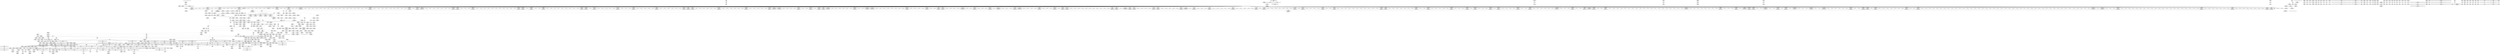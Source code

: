 digraph {
	CE0x5a2b010 [shape=record,shape=Mrecord,label="{CE0x5a2b010|12:_i32,_56:_i8*,_:_CRE_448,456_|*MultipleSource*|*LoadInst*|security/selinux/hooks.c,1627|Function::inode_has_perm&Arg::inode::|security/selinux/hooks.c,1611}"]
	CE0x59a2830 [shape=record,shape=Mrecord,label="{CE0x59a2830|selinux_inode_listxattr:tmp15|security/selinux/hooks.c,3048|*SummSource*}"]
	CE0x59a93c0 [shape=record,shape=Mrecord,label="{CE0x59a93c0|dentry_has_perm:tmp2|*SummSink*}"]
	CE0x59b1260 [shape=record,shape=Mrecord,label="{CE0x59b1260|get_current:tmp|*SummSink*}"]
	CE0x5a27e60 [shape=record,shape=Mrecord,label="{CE0x5a27e60|12:_i32,_56:_i8*,_:_CRE_297,298_}"]
	CE0x59cecd0 [shape=record,shape=Mrecord,label="{CE0x59cecd0|i32_3048|*Constant*|*SummSink*}"]
	CE0x5a11700 [shape=record,shape=Mrecord,label="{CE0x5a11700|i64*_getelementptr_inbounds_(_8_x_i64_,_8_x_i64_*___llvm_gcov_ctr154,_i64_0,_i64_1)|*Constant*|*SummSink*}"]
	CE0x5a2f980 [shape=record,shape=Mrecord,label="{CE0x5a2f980|12:_i32,_56:_i8*,_:_CRE_571,572_}"]
	CE0x5a476e0 [shape=record,shape=Mrecord,label="{CE0x5a476e0|i64*_getelementptr_inbounds_(_8_x_i64_,_8_x_i64_*___llvm_gcov_ctr154,_i64_0,_i64_7)|*Constant*|*SummSource*}"]
	CE0x5a3a0d0 [shape=record,shape=Mrecord,label="{CE0x5a3a0d0|12:_i32,_56:_i8*,_:_CRE_900,901_}"]
	CE0x5a3bd50 [shape=record,shape=Mrecord,label="{CE0x5a3bd50|12:_i32,_56:_i8*,_:_CRE_924,925_}"]
	CE0x5a4bb50 [shape=record,shape=Mrecord,label="{CE0x5a4bb50|inode_has_perm:and|security/selinux/hooks.c,1611|*SummSource*}"]
	CE0x5a430f0 [shape=record,shape=Mrecord,label="{CE0x5a430f0|i32_10|*Constant*|*SummSource*}"]
	CE0x5a042e0 [shape=record,shape=Mrecord,label="{CE0x5a042e0|inode_has_perm:tmp}"]
	CE0x59a32f0 [shape=record,shape=Mrecord,label="{CE0x59a32f0|12:_i32,_56:_i8*,_:_CRE_142,143_}"]
	CE0x5a13000 [shape=record,shape=Mrecord,label="{CE0x5a13000|inode_has_perm:tmp5|security/selinux/hooks.c,1609|*SummSink*}"]
	CE0x59d2a30 [shape=record,shape=Mrecord,label="{CE0x59d2a30|104:_%struct.inode*,_:_CRE_182,183_}"]
	CE0x5a03cc0 [shape=record,shape=Mrecord,label="{CE0x5a03cc0|i64*_getelementptr_inbounds_(_2_x_i64_,_2_x_i64_*___llvm_gcov_ctr131,_i64_0,_i64_1)|*Constant*|*SummSink*}"]
	CE0x5a39e70 [shape=record,shape=Mrecord,label="{CE0x5a39e70|12:_i32,_56:_i8*,_:_CRE_898,899_}"]
	CE0x5a0c080 [shape=record,shape=Mrecord,label="{CE0x5a0c080|get_current:tmp3|*SummSink*}"]
	CE0x59afbd0 [shape=record,shape=Mrecord,label="{CE0x59afbd0|selinux_inode_listxattr:tmp9|security/selinux/hooks.c,3048}"]
	CE0x5a28b70 [shape=record,shape=Mrecord,label="{CE0x5a28b70|12:_i32,_56:_i8*,_:_CRE_308,309_}"]
	CE0x5a47b30 [shape=record,shape=Mrecord,label="{CE0x5a47b30|inode_has_perm:tmp19|security/selinux/hooks.c,1618}"]
	CE0x5a36790 [shape=record,shape=Mrecord,label="{CE0x5a36790|12:_i32,_56:_i8*,_:_CRE_816,824_|*MultipleSource*|*LoadInst*|security/selinux/hooks.c,1627|Function::inode_has_perm&Arg::inode::|security/selinux/hooks.c,1611}"]
	CE0x5a2d630 [shape=record,shape=Mrecord,label="{CE0x5a2d630|12:_i32,_56:_i8*,_:_CRE_520,528_|*MultipleSource*|*LoadInst*|security/selinux/hooks.c,1627|Function::inode_has_perm&Arg::inode::|security/selinux/hooks.c,1611}"]
	CE0x59b7740 [shape=record,shape=Mrecord,label="{CE0x59b7740|_ret_i32_%retval.0,_!dbg_!27739|security/selinux/hooks.c,1618}"]
	CE0x5a065a0 [shape=record,shape=Mrecord,label="{CE0x5a065a0|__validate_creds:file|Function::__validate_creds&Arg::file::}"]
	CE0x5a39160 [shape=record,shape=Mrecord,label="{CE0x5a39160|12:_i32,_56:_i8*,_:_CRE_887,888_}"]
	CE0x59b0e60 [shape=record,shape=Mrecord,label="{CE0x59b0e60|selinux_inode_listxattr:do.end|*SummSink*}"]
	CE0x5a13220 [shape=record,shape=Mrecord,label="{CE0x5a13220|__validate_creds:lnot|include/linux/cred.h,173}"]
	CE0x5a15120 [shape=record,shape=Mrecord,label="{CE0x5a15120|i64*_getelementptr_inbounds_(_5_x_i64_,_5_x_i64_*___llvm_gcov_ctr155,_i64_0,_i64_3)|*Constant*|*SummSource*}"]
	CE0x59aa030 [shape=record,shape=Mrecord,label="{CE0x59aa030|104:_%struct.inode*,_:_CRE_144,145_}"]
	CE0x5a18c90 [shape=record,shape=Mrecord,label="{CE0x5a18c90|12:_i32,_56:_i8*,_:_CRE_32,40_|*MultipleSource*|*LoadInst*|security/selinux/hooks.c,1627|Function::inode_has_perm&Arg::inode::|security/selinux/hooks.c,1611}"]
	CE0x5a2ec70 [shape=record,shape=Mrecord,label="{CE0x5a2ec70|12:_i32,_56:_i8*,_:_CRE_560,561_}"]
	CE0x5a22ab0 [shape=record,shape=Mrecord,label="{CE0x5a22ab0|12:_i32,_56:_i8*,_:_CRE_203,204_}"]
	CE0x59a2d20 [shape=record,shape=Mrecord,label="{CE0x59a2d20|selinux_inode_listxattr:tmp16|security/selinux/hooks.c,3048|*SummSource*}"]
	CE0x5a08a10 [shape=record,shape=Mrecord,label="{CE0x5a08a10|104:_%struct.inode*,_:_CRE_191,192_}"]
	CE0x59a2d90 [shape=record,shape=Mrecord,label="{CE0x59a2d90|selinux_inode_listxattr:tmp16|security/selinux/hooks.c,3048|*SummSink*}"]
	CE0x5a4e8a0 [shape=record,shape=Mrecord,label="{CE0x5a4e8a0|inode_has_perm:tmp7|security/selinux/hooks.c,1611}"]
	CE0x5a2a9e0 [shape=record,shape=Mrecord,label="{CE0x5a2a9e0|12:_i32,_56:_i8*,_:_CRE_424,432_|*MultipleSource*|*LoadInst*|security/selinux/hooks.c,1627|Function::inode_has_perm&Arg::inode::|security/selinux/hooks.c,1611}"]
	CE0x59f42d0 [shape=record,shape=Mrecord,label="{CE0x59f42d0|get_current:tmp1|*SummSink*}"]
	CE0x59f2960 [shape=record,shape=Mrecord,label="{CE0x59f2960|inode_has_perm:entry}"]
	CE0x59f2450 [shape=record,shape=Mrecord,label="{CE0x59f2450|GLOBAL:inode_has_perm|*Constant*|*SummSource*}"]
	CE0x59d21c0 [shape=record,shape=Mrecord,label="{CE0x59d21c0|104:_%struct.inode*,_:_CRE_173,174_}"]
	CE0x5a2c080 [shape=record,shape=Mrecord,label="{CE0x5a2c080|12:_i32,_56:_i8*,_:_CRE_479,480_}"]
	CE0x5a0e530 [shape=record,shape=Mrecord,label="{CE0x5a0e530|__validate_creds:tmp1|*SummSource*}"]
	CE0x5a4c260 [shape=record,shape=Mrecord,label="{CE0x5a4c260|inode_has_perm:lnot|security/selinux/hooks.c,1611}"]
	CE0x5a4a1a0 [shape=record,shape=Mrecord,label="{CE0x5a4a1a0|avc_has_perm:tclass|Function::avc_has_perm&Arg::tclass::|*SummSource*}"]
	CE0x5a371d0 [shape=record,shape=Mrecord,label="{CE0x5a371d0|12:_i32,_56:_i8*,_:_CRE_856,864_|*MultipleSource*|*LoadInst*|security/selinux/hooks.c,1627|Function::inode_has_perm&Arg::inode::|security/selinux/hooks.c,1611}"]
	CE0x59cc970 [shape=record,shape=Mrecord,label="{CE0x59cc970|104:_%struct.inode*,_:_CRE_104,112_|*MultipleSource*|Function::selinux_inode_listxattr&Arg::dentry::|Function::dentry_has_perm&Arg::dentry::|security/selinux/hooks.c,1627}"]
	CE0x59d5160 [shape=record,shape=Mrecord,label="{CE0x59d5160|104:_%struct.inode*,_:_CRE_318,319_}"]
	CE0x59bbf20 [shape=record,shape=Mrecord,label="{CE0x59bbf20|_call_void_mcount()_#3|*SummSource*}"]
	CE0x5a30c80 [shape=record,shape=Mrecord,label="{CE0x5a30c80|12:_i32,_56:_i8*,_:_CRE_587,588_}"]
	CE0x5a399b0 [shape=record,shape=Mrecord,label="{CE0x5a399b0|12:_i32,_56:_i8*,_:_CRE_894,895_}"]
	CE0x5a16e40 [shape=record,shape=Mrecord,label="{CE0x5a16e40|inode_has_perm:return|*SummSink*}"]
	CE0x5a43fe0 [shape=record,shape=Mrecord,label="{CE0x5a43fe0|inode_has_perm:tmp16|security/selinux/hooks.c,1615|*SummSource*}"]
	CE0x5a32310 [shape=record,shape=Mrecord,label="{CE0x5a32310|12:_i32,_56:_i8*,_:_CRE_606,607_}"]
	CE0x5a2b230 [shape=record,shape=Mrecord,label="{CE0x5a2b230|12:_i32,_56:_i8*,_:_CRE_456,464_|*MultipleSource*|*LoadInst*|security/selinux/hooks.c,1627|Function::inode_has_perm&Arg::inode::|security/selinux/hooks.c,1611}"]
	CE0x5a4a760 [shape=record,shape=Mrecord,label="{CE0x5a4a760|avc_has_perm:requested|Function::avc_has_perm&Arg::requested::|*SummSource*}"]
	CE0x5a266a0 [shape=record,shape=Mrecord,label="{CE0x5a266a0|12:_i32,_56:_i8*,_:_CRE_277,278_}"]
	CE0x5a42ce0 [shape=record,shape=Mrecord,label="{CE0x5a42ce0|_ret_i32_%tmp6,_!dbg_!27716|security/selinux/hooks.c,197}"]
	CE0x59b9ff0 [shape=record,shape=Mrecord,label="{CE0x59b9ff0|inode_has_perm:tmp3|*SummSource*}"]
	CE0x59d2940 [shape=record,shape=Mrecord,label="{CE0x59d2940|104:_%struct.inode*,_:_CRE_181,182_}"]
	CE0x59ba090 [shape=record,shape=Mrecord,label="{CE0x59ba090|inode_has_perm:tmp3|*SummSink*}"]
	CE0x59ac940 [shape=record,shape=Mrecord,label="{CE0x59ac940|GLOBAL:dentry_has_perm|*Constant*}"]
	CE0x59f3790 [shape=record,shape=Mrecord,label="{CE0x59f3790|inode_has_perm:perms|Function::inode_has_perm&Arg::perms::|*SummSource*}"]
	CE0x5a1acb0 [shape=record,shape=Mrecord,label="{CE0x5a1acb0|0:_i32,_4:_i32,_8:_i32,_12:_i32,_:_CMRE_20,24_|*MultipleSource*|security/selinux/hooks.c,196|*LoadInst*|security/selinux/hooks.c,196|security/selinux/hooks.c,197}"]
	CE0x59aabb0 [shape=record,shape=Mrecord,label="{CE0x59aabb0|104:_%struct.inode*,_:_CRE_154,155_}"]
	CE0x59c4470 [shape=record,shape=Mrecord,label="{CE0x59c4470|selinux_inode_listxattr:tmp8|security/selinux/hooks.c,3048}"]
	CE0x5a16c40 [shape=record,shape=Mrecord,label="{CE0x5a16c40|inode_has_perm:do.end|*SummSink*}"]
	CE0x5a2c540 [shape=record,shape=Mrecord,label="{CE0x5a2c540|12:_i32,_56:_i8*,_:_CRE_483,484_}"]
	CE0x5a121a0 [shape=record,shape=Mrecord,label="{CE0x5a121a0|i64*_getelementptr_inbounds_(_5_x_i64_,_5_x_i64_*___llvm_gcov_ctr155,_i64_0,_i64_0)|*Constant*|*SummSink*}"]
	CE0x59c7750 [shape=record,shape=Mrecord,label="{CE0x59c7750|selinux_inode_listxattr:tmp13|security/selinux/hooks.c,3048}"]
	CE0x5a0a810 [shape=record,shape=Mrecord,label="{CE0x5a0a810|104:_%struct.inode*,_:_CRE_223,224_}"]
	CE0x5a04520 [shape=record,shape=Mrecord,label="{CE0x5a04520|__validate_creds:call|include/linux/cred.h,173|*SummSink*}"]
	CE0x5a061e0 [shape=record,shape=Mrecord,label="{CE0x5a061e0|i32_0|*Constant*}"]
	CE0x5a0fe10 [shape=record,shape=Mrecord,label="{CE0x5a0fe10|_call_void_mcount()_#3|*SummSink*}"]
	CE0x5a21ac0 [shape=record,shape=Mrecord,label="{CE0x5a21ac0|12:_i32,_56:_i8*,_:_CRE_186,187_}"]
	CE0x59b3e10 [shape=record,shape=Mrecord,label="{CE0x59b3e10|GLOBAL:lockdep_rcu_suspicious|*Constant*|*SummSource*}"]
	CE0x5a3d220 [shape=record,shape=Mrecord,label="{CE0x5a3d220|12:_i32,_56:_i8*,_:_CRE_968,976_|*MultipleSource*|*LoadInst*|security/selinux/hooks.c,1627|Function::inode_has_perm&Arg::inode::|security/selinux/hooks.c,1611}"]
	CE0x5a3b630 [shape=record,shape=Mrecord,label="{CE0x5a3b630|12:_i32,_56:_i8*,_:_CRE_918,919_}"]
	CE0x59c2630 [shape=record,shape=Mrecord,label="{CE0x59c2630|GLOBAL:__llvm_gcov_ctr240|Global_var:__llvm_gcov_ctr240|*SummSource*}"]
	CE0x59f2e90 [shape=record,shape=Mrecord,label="{CE0x59f2e90|inode_has_perm:cred|Function::inode_has_perm&Arg::cred::|*SummSink*}"]
	CE0x5a33280 [shape=record,shape=Mrecord,label="{CE0x5a33280|12:_i32,_56:_i8*,_:_CRE_619,620_}"]
	CE0x5a34560 [shape=record,shape=Mrecord,label="{CE0x5a34560|12:_i32,_56:_i8*,_:_CRE_680,684_|*MultipleSource*|*LoadInst*|security/selinux/hooks.c,1627|Function::inode_has_perm&Arg::inode::|security/selinux/hooks.c,1611}"]
	CE0x5a24b50 [shape=record,shape=Mrecord,label="{CE0x5a24b50|12:_i32,_56:_i8*,_:_CRE_254,255_}"]
	CE0x5a4bdc0 [shape=record,shape=Mrecord,label="{CE0x5a4bdc0|inode_has_perm:tobool|security/selinux/hooks.c,1611|*SummSource*}"]
	CE0x59c77c0 [shape=record,shape=Mrecord,label="{CE0x59c77c0|selinux_inode_listxattr:tmp13|security/selinux/hooks.c,3048|*SummSource*}"]
	CE0x5a20080 [shape=record,shape=Mrecord,label="{CE0x5a20080|12:_i32,_56:_i8*,_:_CRE_158,159_}"]
	CE0x59b1a90 [shape=record,shape=Mrecord,label="{CE0x59b1a90|GLOBAL:get_current|*Constant*}"]
	CE0x59d6f70 [shape=record,shape=Mrecord,label="{CE0x59d6f70|i64*_getelementptr_inbounds_(_8_x_i64_,_8_x_i64_*___llvm_gcov_ctr154,_i64_0,_i64_6)|*Constant*|*SummSink*}"]
	CE0x5a0cc80 [shape=record,shape=Mrecord,label="{CE0x5a0cc80|104:_%struct.inode*,_:_CRE_16,24_|*MultipleSource*|Function::selinux_inode_listxattr&Arg::dentry::|Function::dentry_has_perm&Arg::dentry::|security/selinux/hooks.c,1627}"]
	CE0x59fb390 [shape=record,shape=Mrecord,label="{CE0x59fb390|avc_has_perm:entry|*SummSource*}"]
	CE0x5a10260 [shape=record,shape=Mrecord,label="{CE0x5a10260|12:_i32,_56:_i8*,_:_CRE_12,16_|*MultipleSource*|*LoadInst*|security/selinux/hooks.c,1627|Function::inode_has_perm&Arg::inode::|security/selinux/hooks.c,1611}"]
	CE0x5a0a360 [shape=record,shape=Mrecord,label="{CE0x5a0a360|104:_%struct.inode*,_:_CRE_218,219_}"]
	CE0x59fa6d0 [shape=record,shape=Mrecord,label="{CE0x59fa6d0|inode_has_perm:tmp18|security/selinux/hooks.c,1617|*SummSource*}"]
	CE0x59f1d30 [shape=record,shape=Mrecord,label="{CE0x59f1d30|dentry_has_perm:call|security/selinux/hooks.c,1632}"]
	CE0x5a386b0 [shape=record,shape=Mrecord,label="{CE0x5a386b0|12:_i32,_56:_i8*,_:_CRE_878,879_}"]
	CE0x59a4060 [shape=record,shape=Mrecord,label="{CE0x59a4060|dentry_has_perm:tmp|*SummSource*}"]
	CE0x5a27280 [shape=record,shape=Mrecord,label="{CE0x5a27280|12:_i32,_56:_i8*,_:_CRE_287,288_}"]
	CE0x59cdfd0 [shape=record,shape=Mrecord,label="{CE0x59cdfd0|i64*_getelementptr_inbounds_(_11_x_i64_,_11_x_i64_*___llvm_gcov_ctr240,_i64_0,_i64_10)|*Constant*|*SummSink*}"]
	CE0x59d1680 [shape=record,shape=Mrecord,label="{CE0x59d1680|104:_%struct.inode*,_:_CRE_161,162_}"]
	CE0x59b7bb0 [shape=record,shape=Mrecord,label="{CE0x59b7bb0|inode_has_perm:bb|*SummSource*}"]
	CE0x5a27740 [shape=record,shape=Mrecord,label="{CE0x5a27740|12:_i32,_56:_i8*,_:_CRE_291,292_}"]
	CE0x5a0a450 [shape=record,shape=Mrecord,label="{CE0x5a0a450|104:_%struct.inode*,_:_CRE_219,220_}"]
	CE0x5a227e0 [shape=record,shape=Mrecord,label="{CE0x5a227e0|12:_i32,_56:_i8*,_:_CRE_200,201_}"]
	CE0x59cd580 [shape=record,shape=Mrecord,label="{CE0x59cd580|selinux_inode_listxattr:tmp19|security/selinux/hooks.c,3048}"]
	CE0x59b3fa0 [shape=record,shape=Mrecord,label="{CE0x59b3fa0|i32_3048|*Constant*}"]
	CE0x5a21610 [shape=record,shape=Mrecord,label="{CE0x5a21610|12:_i32,_56:_i8*,_:_CRE_181,182_}"]
	CE0x59b8440 [shape=record,shape=Mrecord,label="{CE0x59b8440|i64*_getelementptr_inbounds_(_8_x_i64_,_8_x_i64_*___llvm_gcov_ctr154,_i64_0,_i64_2)|*Constant*|*SummSink*}"]
	CE0x5a47430 [shape=record,shape=Mrecord,label="{CE0x5a47430|inode_has_perm:retval.0|*SummSink*}"]
	CE0x5a2c410 [shape=record,shape=Mrecord,label="{CE0x5a2c410|12:_i32,_56:_i8*,_:_CRE_482,483_}"]
	CE0x5a327d0 [shape=record,shape=Mrecord,label="{CE0x5a327d0|12:_i32,_56:_i8*,_:_CRE_610,611_}"]
	CE0x5a4dd90 [shape=record,shape=Mrecord,label="{CE0x5a4dd90|inode_has_perm:expval|security/selinux/hooks.c,1611|*SummSource*}"]
	CE0x59d1d10 [shape=record,shape=Mrecord,label="{CE0x59d1d10|104:_%struct.inode*,_:_CRE_168,169_}"]
	CE0x5a248f0 [shape=record,shape=Mrecord,label="{CE0x5a248f0|12:_i32,_56:_i8*,_:_CRE_252,253_}"]
	CE0x59f9520 [shape=record,shape=Mrecord,label="{CE0x59f9520|get_current:tmp3}"]
	CE0x5a462b0 [shape=record,shape=Mrecord,label="{CE0x5a462b0|inode_has_perm:tmp17|security/selinux/hooks.c,1617}"]
	CE0x5a20530 [shape=record,shape=Mrecord,label="{CE0x5a20530|12:_i32,_56:_i8*,_:_CRE_163,164_}"]
	CE0x51ba040 [shape=record,shape=Mrecord,label="{CE0x51ba040|selinux_inode_listxattr:tmp2}"]
	CE0x5a4c0b0 [shape=record,shape=Mrecord,label="{CE0x5a4c0b0|i1_true|*Constant*}"]
	CE0x59d7a70 [shape=record,shape=Mrecord,label="{CE0x59d7a70|inode_has_perm:call|security/selinux/hooks.c,1614|*SummSource*}"]
	CE0x5a27d30 [shape=record,shape=Mrecord,label="{CE0x5a27d30|12:_i32,_56:_i8*,_:_CRE_296,297_}"]
	CE0x59bf410 [shape=record,shape=Mrecord,label="{CE0x59bf410|selinux_inode_listxattr:if.then|*SummSource*}"]
	CE0x5a25ac0 [shape=record,shape=Mrecord,label="{CE0x5a25ac0|12:_i32,_56:_i8*,_:_CRE_267,268_}"]
	CE0x51ba0b0 [shape=record,shape=Mrecord,label="{CE0x51ba0b0|selinux_inode_listxattr:tmp2|*SummSource*}"]
	CE0x59a65c0 [shape=record,shape=Mrecord,label="{CE0x59a65c0|selinux_inode_listxattr:cred4|security/selinux/hooks.c,3048|*SummSource*}"]
	CE0x5a181e0 [shape=record,shape=Mrecord,label="{CE0x5a181e0|i32_4|*Constant*|*SummSink*}"]
	CE0x5a24690 [shape=record,shape=Mrecord,label="{CE0x5a24690|12:_i32,_56:_i8*,_:_CRE_250,251_}"]
	CE0x59aa9d0 [shape=record,shape=Mrecord,label="{CE0x59aa9d0|104:_%struct.inode*,_:_CRE_152,153_}"]
	CE0x5a51d30 [shape=record,shape=Mrecord,label="{CE0x5a51d30|i32_512|*Constant*|*SummSource*}"]
	CE0x59c0120 [shape=record,shape=Mrecord,label="{CE0x59c0120|selinux_inode_listxattr:tobool1|security/selinux/hooks.c,3048|*SummSink*}"]
	CE0x5a2d850 [shape=record,shape=Mrecord,label="{CE0x5a2d850|12:_i32,_56:_i8*,_:_CRE_528,536_|*MultipleSource*|*LoadInst*|security/selinux/hooks.c,1627|Function::inode_has_perm&Arg::inode::|security/selinux/hooks.c,1611}"]
	CE0x59f8040 [shape=record,shape=Mrecord,label="{CE0x59f8040|dentry_has_perm:tmp1|*SummSink*}"]
	CE0x59d2fd0 [shape=record,shape=Mrecord,label="{CE0x59d2fd0|104:_%struct.inode*,_:_CRE_188,189_}"]
	CE0x5a09820 [shape=record,shape=Mrecord,label="{CE0x5a09820|104:_%struct.inode*,_:_CRE_206,207_}"]
	CE0x5a6e440 [shape=record,shape=Mrecord,label="{CE0x5a6e440|__validate_creds:tmp9|include/linux/cred.h,175}"]
	CE0x5a24db0 [shape=record,shape=Mrecord,label="{CE0x5a24db0|12:_i32,_56:_i8*,_:_CRE_256,257_}"]
	CE0x59ac5f0 [shape=record,shape=Mrecord,label="{CE0x59ac5f0|selinux_inode_listxattr:call5|security/selinux/hooks.c,3050|*SummSource*}"]
	CE0x5a01e00 [shape=record,shape=Mrecord,label="{CE0x5a01e00|cred_sid:tmp3|*SummSink*}"]
	CE0x59d2df0 [shape=record,shape=Mrecord,label="{CE0x59d2df0|104:_%struct.inode*,_:_CRE_186,187_}"]
	CE0x59aa700 [shape=record,shape=Mrecord,label="{CE0x59aa700|104:_%struct.inode*,_:_CRE_149,150_}"]
	CE0x5a1fbe0 [shape=record,shape=Mrecord,label="{CE0x5a1fbe0|cred_sid:tmp1}"]
	CE0x5a24ee0 [shape=record,shape=Mrecord,label="{CE0x5a24ee0|12:_i32,_56:_i8*,_:_CRE_257,258_}"]
	CE0x59c0050 [shape=record,shape=Mrecord,label="{CE0x59c0050|selinux_inode_listxattr:tobool1|security/selinux/hooks.c,3048|*SummSource*}"]
	CE0x5a2ca00 [shape=record,shape=Mrecord,label="{CE0x5a2ca00|12:_i32,_56:_i8*,_:_CRE_487,488_}"]
	CE0x5a0f600 [shape=record,shape=Mrecord,label="{CE0x5a0f600|i1_true|*Constant*}"]
	"CONST[source:2(external),value:2(dynamic)][purpose:{subject}][SrcIdx:4]"
	CE0x5a20710 [shape=record,shape=Mrecord,label="{CE0x5a20710|12:_i32,_56:_i8*,_:_CRE_165,166_}"]
	CE0x5a22240 [shape=record,shape=Mrecord,label="{CE0x5a22240|12:_i32,_56:_i8*,_:_CRE_194,195_}"]
	CE0x5a34c50 [shape=record,shape=Mrecord,label="{CE0x5a34c50|12:_i32,_56:_i8*,_:_CRE_696,704_|*MultipleSource*|*LoadInst*|security/selinux/hooks.c,1627|Function::inode_has_perm&Arg::inode::|security/selinux/hooks.c,1611}"]
	CE0x5a39d40 [shape=record,shape=Mrecord,label="{CE0x5a39d40|12:_i32,_56:_i8*,_:_CRE_897,898_}"]
	CE0x5a464b0 [shape=record,shape=Mrecord,label="{CE0x5a464b0|inode_has_perm:tmp17|security/selinux/hooks.c,1617|*SummSource*}"]
	CE0x5a35b00 [shape=record,shape=Mrecord,label="{CE0x5a35b00|12:_i32,_56:_i8*,_:_CRE_760,768_|*MultipleSource*|*LoadInst*|security/selinux/hooks.c,1627|Function::inode_has_perm&Arg::inode::|security/selinux/hooks.c,1611}"]
	CE0x5a17730 [shape=record,shape=Mrecord,label="{CE0x5a17730|104:_%struct.inode*,_:_CRE_48,52_|*MultipleSource*|Function::selinux_inode_listxattr&Arg::dentry::|Function::dentry_has_perm&Arg::dentry::|security/selinux/hooks.c,1627}"]
	CE0x59b20d0 [shape=record,shape=Mrecord,label="{CE0x59b20d0|get_current:entry}"]
	CE0x59d8610 [shape=record,shape=Mrecord,label="{CE0x59d8610|cred_sid:cred|Function::cred_sid&Arg::cred::}"]
	CE0x5a2f4c0 [shape=record,shape=Mrecord,label="{CE0x5a2f4c0|12:_i32,_56:_i8*,_:_CRE_567,568_}"]
	CE0x59ce3d0 [shape=record,shape=Mrecord,label="{CE0x59ce3d0|selinux_inode_listxattr:tmp20|security/selinux/hooks.c,3048|*SummSink*}"]
	CE0x59d5dc0 [shape=record,shape=Mrecord,label="{CE0x59d5dc0|i64_3|*Constant*}"]
	CE0x59c7270 [shape=record,shape=Mrecord,label="{CE0x59c7270|i64*_getelementptr_inbounds_(_11_x_i64_,_11_x_i64_*___llvm_gcov_ctr240,_i64_0,_i64_6)|*Constant*|*SummSink*}"]
	CE0x59cd9f0 [shape=record,shape=Mrecord,label="{CE0x59cd9f0|i64*_getelementptr_inbounds_(_11_x_i64_,_11_x_i64_*___llvm_gcov_ctr240,_i64_0,_i64_10)|*Constant*}"]
	CE0x5a23a80 [shape=record,shape=Mrecord,label="{CE0x5a23a80|12:_i32,_56:_i8*,_:_CRE_241,242_}"]
	CE0x59d22b0 [shape=record,shape=Mrecord,label="{CE0x59d22b0|104:_%struct.inode*,_:_CRE_174,175_}"]
	CE0x5a0d770 [shape=record,shape=Mrecord,label="{CE0x5a0d770|get_current:tmp2}"]
	CE0x5a49eb0 [shape=record,shape=Mrecord,label="{CE0x5a49eb0|avc_has_perm:tsid|Function::avc_has_perm&Arg::tsid::|*SummSink*}"]
	CE0x5a437a0 [shape=record,shape=Mrecord,label="{CE0x5a437a0|inode_has_perm:tmp15|*LoadInst*|security/selinux/hooks.c,1615}"]
	CE0x5a30430 [shape=record,shape=Mrecord,label="{CE0x5a30430|12:_i32,_56:_i8*,_:_CRE_580,581_}"]
	CE0x59c7a40 [shape=record,shape=Mrecord,label="{CE0x59c7a40|selinux_inode_listxattr:tmp14|security/selinux/hooks.c,3048}"]
	CE0x5a0b430 [shape=record,shape=Mrecord,label="{CE0x5a0b430|dentry_has_perm:tmp2}"]
	CE0x59d1590 [shape=record,shape=Mrecord,label="{CE0x59d1590|104:_%struct.inode*,_:_CRE_160,161_}"]
	CE0x5a4e610 [shape=record,shape=Mrecord,label="{CE0x5a4e610|inode_has_perm:tobool2|security/selinux/hooks.c,1611|*SummSink*}"]
	CE0x59f9c90 [shape=record,shape=Mrecord,label="{CE0x59f9c90|avc_has_perm:tsid|Function::avc_has_perm&Arg::tsid::|*SummSource*}"]
	CE0x59d73f0 [shape=record,shape=Mrecord,label="{CE0x59d73f0|inode_has_perm:tmp14|security/selinux/hooks.c,1614}"]
	CE0x5a0c380 [shape=record,shape=Mrecord,label="{CE0x5a0c380|i32_5|*Constant*|*SummSink*}"]
	CE0x59b0c50 [shape=record,shape=Mrecord,label="{CE0x59b0c50|selinux_inode_listxattr:land.lhs.true|*SummSource*}"]
	CE0x59d5730 [shape=record,shape=Mrecord,label="{CE0x59d5730|dentry_has_perm:type|security/selinux/hooks.c,1630|*SummSink*}"]
	"CONST[source:0(mediator),value:0(static)][purpose:{operation}][SnkIdx:3]"
	CE0x59b14b0 [shape=record,shape=Mrecord,label="{CE0x59b14b0|selinux_inode_listxattr:do.end}"]
	CE0x59a3890 [shape=record,shape=Mrecord,label="{CE0x59a3890|12:_i32,_56:_i8*,_:_CRE_148,149_}"]
	CE0x59fb220 [shape=record,shape=Mrecord,label="{CE0x59fb220|i32_(i32,_i32,_i16,_i32,_%struct.common_audit_data*)*_bitcast_(i32_(i32,_i32,_i16,_i32,_%struct.common_audit_data.495*)*_avc_has_perm_to_i32_(i32,_i32,_i16,_i32,_%struct.common_audit_data*)*)|*Constant*|*SummSink*}"]
	CE0x5a2e910 [shape=record,shape=Mrecord,label="{CE0x5a2e910|12:_i32,_56:_i8*,_:_CRE_557,558_}"]
	CE0x5a369b0 [shape=record,shape=Mrecord,label="{CE0x5a369b0|12:_i32,_56:_i8*,_:_CRE_824,832_|*MultipleSource*|*LoadInst*|security/selinux/hooks.c,1627|Function::inode_has_perm&Arg::inode::|security/selinux/hooks.c,1611}"]
	CE0x5a2adf0 [shape=record,shape=Mrecord,label="{CE0x5a2adf0|12:_i32,_56:_i8*,_:_CRE_440,448_|*MultipleSource*|*LoadInst*|security/selinux/hooks.c,1627|Function::inode_has_perm&Arg::inode::|security/selinux/hooks.c,1611}"]
	CE0x5a208f0 [shape=record,shape=Mrecord,label="{CE0x5a208f0|12:_i32,_56:_i8*,_:_CRE_167,168_}"]
	CE0x5a664f0 [shape=record,shape=Mrecord,label="{CE0x5a664f0|i32_3|*Constant*|*SummSource*}"]
	CE0x5a280c0 [shape=record,shape=Mrecord,label="{CE0x5a280c0|12:_i32,_56:_i8*,_:_CRE_299,300_}"]
	CE0x5a111a0 [shape=record,shape=Mrecord,label="{CE0x5a111a0|__validate_creds:conv|include/linux/cred.h,173}"]
	CE0x59fe950 [shape=record,shape=Mrecord,label="{CE0x59fe950|_call_void___invalid_creds(%struct.cred*_%cred,_i8*_%file,_i32_%line)_#10,_!dbg_!27721|include/linux/cred.h,174|*SummSink*}"]
	CE0x5a3ca60 [shape=record,shape=Mrecord,label="{CE0x5a3ca60|12:_i32,_56:_i8*,_:_CRE_935,936_}"]
	CE0x5a12490 [shape=record,shape=Mrecord,label="{CE0x5a12490|__validate_creds:tmp|*SummSource*}"]
	CE0x5a296c0 [shape=record,shape=Mrecord,label="{CE0x5a296c0|12:_i32,_56:_i8*,_:_CRE_344,352_|*MultipleSource*|*LoadInst*|security/selinux/hooks.c,1627|Function::inode_has_perm&Arg::inode::|security/selinux/hooks.c,1611}"]
	CE0x59c8030 [shape=record,shape=Mrecord,label="{CE0x59c8030|GLOBAL:selinux_inode_listxattr.__warned|Global_var:selinux_inode_listxattr.__warned}"]
	CE0x5a30560 [shape=record,shape=Mrecord,label="{CE0x5a30560|12:_i32,_56:_i8*,_:_CRE_581,582_}"]
	CE0x5a0a720 [shape=record,shape=Mrecord,label="{CE0x5a0a720|104:_%struct.inode*,_:_CRE_222,223_}"]
	CE0x5a20620 [shape=record,shape=Mrecord,label="{CE0x5a20620|12:_i32,_56:_i8*,_:_CRE_164,165_}"]
	CE0x5a31bf0 [shape=record,shape=Mrecord,label="{CE0x5a31bf0|12:_i32,_56:_i8*,_:_CRE_600,601_}"]
	CE0x5a08ec0 [shape=record,shape=Mrecord,label="{CE0x5a08ec0|104:_%struct.inode*,_:_CRE_196,197_}"]
	CE0x5a194a0 [shape=record,shape=Mrecord,label="{CE0x5a194a0|inode_has_perm:i_flags|security/selinux/hooks.c,1611|*SummSource*}"]
	CE0x5a314d0 [shape=record,shape=Mrecord,label="{CE0x5a314d0|12:_i32,_56:_i8*,_:_CRE_594,595_}"]
	CE0x5a085e0 [shape=record,shape=Mrecord,label="{CE0x5a085e0|get_current:tmp4|./arch/x86/include/asm/current.h,14}"]
	CE0x5a0b290 [shape=record,shape=Mrecord,label="{CE0x5a0b290|COLLAPSED:_GCMRE___llvm_gcov_ctr153_internal_global_2_x_i64_zeroinitializer:_elem_0:default:}"]
	CE0x5a46ab0 [shape=record,shape=Mrecord,label="{CE0x5a46ab0|_ret_i32_%retval.0,_!dbg_!27728|security/selinux/avc.c,775|*SummSource*}"]
	CE0x59f7160 [shape=record,shape=Mrecord,label="{CE0x59f7160|inode_has_perm:if.then}"]
	CE0x5a320b0 [shape=record,shape=Mrecord,label="{CE0x5a320b0|12:_i32,_56:_i8*,_:_CRE_604,605_}"]
	CE0x59a8930 [shape=record,shape=Mrecord,label="{CE0x59a8930|_ret_i32_%call,_!dbg_!27723|security/selinux/hooks.c,1632|*SummSource*}"]
	CE0x59bc500 [shape=record,shape=Mrecord,label="{CE0x59bc500|GLOBAL:__validate_creds|*Constant*}"]
	CE0x5a3a7f0 [shape=record,shape=Mrecord,label="{CE0x5a3a7f0|12:_i32,_56:_i8*,_:_CRE_906,907_}"]
	CE0x5a3ade0 [shape=record,shape=Mrecord,label="{CE0x5a3ade0|12:_i32,_56:_i8*,_:_CRE_911,912_}"]
	CE0x5a42c10 [shape=record,shape=Mrecord,label="{CE0x5a42c10|cred_sid:cred|Function::cred_sid&Arg::cred::|*SummSink*}"]
	CE0x5a44df0 [shape=record,shape=Mrecord,label="{CE0x5a44df0|inode_has_perm:tmp13|security/selinux/hooks.c,1614|*SummSource*}"]
	CE0x5a0c010 [shape=record,shape=Mrecord,label="{CE0x5a0c010|get_current:tmp3|*SummSource*}"]
	CE0x59cb710 [shape=record,shape=Mrecord,label="{CE0x59cb710|_call_void_mcount()_#3|*SummSink*}"]
	CE0x59f7fd0 [shape=record,shape=Mrecord,label="{CE0x59f7fd0|dentry_has_perm:tmp1|*SummSource*}"]
	CE0x59a8dd0 [shape=record,shape=Mrecord,label="{CE0x59a8dd0|_ret_i32_%call5,_!dbg_!27740|security/selinux/hooks.c,3050}"]
	CE0x5a17f00 [shape=record,shape=Mrecord,label="{CE0x5a17f00|cred_sid:security|security/selinux/hooks.c,196|*SummSink*}"]
	CE0x5a66620 [shape=record,shape=Mrecord,label="{CE0x5a66620|i32_3|*Constant*|*SummSink*}"]
	CE0x59cd3c0 [shape=record,shape=Mrecord,label="{CE0x59cd3c0|selinux_inode_listxattr:tmp18|security/selinux/hooks.c,3048|*SummSink*}"]
	CE0x65db960 [shape=record,shape=Mrecord,label="{CE0x65db960|selinux_inode_listxattr:tobool|security/selinux/hooks.c,3048}"]
	CE0x7600360 [shape=record,shape=Mrecord,label="{CE0x7600360|selinux_inode_listxattr:tmp|*SummSource*}"]
	CE0x5a6d6a0 [shape=record,shape=Mrecord,label="{CE0x5a6d6a0|cred_sid:sid|security/selinux/hooks.c,197}"]
	CE0x5a11390 [shape=record,shape=Mrecord,label="{CE0x5a11390|__validate_creds:lnot1|include/linux/cred.h,173|*SummSource*}"]
	CE0x59f1a10 [shape=record,shape=Mrecord,label="{CE0x59f1a10|__validate_creds:tmp4|include/linux/cred.h,173|*SummSink*}"]
	CE0x59b2e60 [shape=record,shape=Mrecord,label="{CE0x59b2e60|0:_i8,_:_GCMR_selinux_inode_listxattr.__warned_internal_global_i8_0,_section_.data.unlikely_,_align_1:_elem_0:default:}"]
	CE0x5a39fa0 [shape=record,shape=Mrecord,label="{CE0x5a39fa0|12:_i32,_56:_i8*,_:_CRE_899,900_}"]
	CE0x5a3a6c0 [shape=record,shape=Mrecord,label="{CE0x5a3a6c0|12:_i32,_56:_i8*,_:_CRE_905,906_}"]
	CE0x5a3cb90 [shape=record,shape=Mrecord,label="{CE0x5a3cb90|12:_i32,_56:_i8*,_:_CRE_936,944_|*MultipleSource*|*LoadInst*|security/selinux/hooks.c,1627|Function::inode_has_perm&Arg::inode::|security/selinux/hooks.c,1611}"]
	CE0x5a23240 [shape=record,shape=Mrecord,label="{CE0x5a23240|12:_i32,_56:_i8*,_:_CRE_216,224_|*MultipleSource*|*LoadInst*|security/selinux/hooks.c,1627|Function::inode_has_perm&Arg::inode::|security/selinux/hooks.c,1611}"]
	CE0x59d4f80 [shape=record,shape=Mrecord,label="{CE0x59d4f80|104:_%struct.inode*,_:_CRE_316,317_}"]
	CE0x59baa50 [shape=record,shape=Mrecord,label="{CE0x59baa50|i32_22|*Constant*|*SummSource*}"]
	CE0x59a0850 [shape=record,shape=Mrecord,label="{CE0x59a0850|selinux_inode_listxattr:do.body|*SummSource*}"]
	CE0x59ce040 [shape=record,shape=Mrecord,label="{CE0x59ce040|selinux_inode_listxattr:tmp19|security/selinux/hooks.c,3048|*SummSink*}"]
	CE0x5a43e70 [shape=record,shape=Mrecord,label="{CE0x5a43e70|inode_has_perm:tmp16|security/selinux/hooks.c,1615}"]
	"CONST[source:0(mediator),value:2(dynamic)][purpose:{subject}][SrcIdx:5]"
	CE0x59c6270 [shape=record,shape=Mrecord,label="{CE0x59c6270|selinux_inode_listxattr:call|security/selinux/hooks.c,3048|*SummSink*}"]
	CE0x5a0c6b0 [shape=record,shape=Mrecord,label="{CE0x5a0c6b0|i32_0|*Constant*}"]
	CE0x5a2a5a0 [shape=record,shape=Mrecord,label="{CE0x5a2a5a0|12:_i32,_56:_i8*,_:_CRE_408,416_|*MultipleSource*|*LoadInst*|security/selinux/hooks.c,1627|Function::inode_has_perm&Arg::inode::|security/selinux/hooks.c,1611}"]
	CE0x5a43d60 [shape=record,shape=Mrecord,label="{CE0x5a43d60|inode_has_perm:tmp15|*LoadInst*|security/selinux/hooks.c,1615|*SummSink*}"]
	CE0x59b3bd0 [shape=record,shape=Mrecord,label="{CE0x59b3bd0|i8*_getelementptr_inbounds_(_25_x_i8_,_25_x_i8_*_.str3,_i32_0,_i32_0)|*Constant*|*SummSink*}"]
	CE0x59ab8d0 [shape=record,shape=Mrecord,label="{CE0x59ab8d0|get_current:bb|*SummSink*}"]
	CE0x5a114c0 [shape=record,shape=Mrecord,label="{CE0x5a114c0|__validate_creds:lnot1|include/linux/cred.h,173|*SummSink*}"]
	CE0x5a0c2e0 [shape=record,shape=Mrecord,label="{CE0x5a0c2e0|i32_5|*Constant*|*SummSource*}"]
	CE0x59ca420 [shape=record,shape=Mrecord,label="{CE0x59ca420|i32_3048|*Constant*|*SummSource*}"]
	CE0x59d4630 [shape=record,shape=Mrecord,label="{CE0x59d4630|104:_%struct.inode*,_:_CRE_306,307_}"]
	CE0x59a73a0 [shape=record,shape=Mrecord,label="{CE0x59a73a0|selinux_inode_listxattr:dentry|Function::selinux_inode_listxattr&Arg::dentry::}"]
	CE0x59a8f30 [shape=record,shape=Mrecord,label="{CE0x59a8f30|_ret_i32_%call5,_!dbg_!27740|security/selinux/hooks.c,3050|*SummSource*}"]
	CE0x5a22c90 [shape=record,shape=Mrecord,label="{CE0x5a22c90|12:_i32,_56:_i8*,_:_CRE_205,206_}"]
	CE0x59d7d10 [shape=record,shape=Mrecord,label="{CE0x59d7d10|GLOBAL:cred_sid|*Constant*}"]
	CE0x5a05500 [shape=record,shape=Mrecord,label="{CE0x5a05500|__validate_creds:call|include/linux/cred.h,173}"]
	CE0x5a36570 [shape=record,shape=Mrecord,label="{CE0x5a36570|12:_i32,_56:_i8*,_:_CRE_808,816_|*MultipleSource*|*LoadInst*|security/selinux/hooks.c,1627|Function::inode_has_perm&Arg::inode::|security/selinux/hooks.c,1611}"]
	CE0x5a381f0 [shape=record,shape=Mrecord,label="{CE0x5a381f0|12:_i32,_56:_i8*,_:_CRE_874,875_}"]
	CE0x59f11c0 [shape=record,shape=Mrecord,label="{CE0x59f11c0|GLOBAL:__llvm_gcov_ctr155|Global_var:__llvm_gcov_ctr155|*SummSink*}"]
	CE0x5a05eb0 [shape=record,shape=Mrecord,label="{CE0x5a05eb0|i32_22|*Constant*|*SummSink*}"]
	CE0x5a326a0 [shape=record,shape=Mrecord,label="{CE0x5a326a0|12:_i32,_56:_i8*,_:_CRE_609,610_}"]
	CE0x5a0bf20 [shape=record,shape=Mrecord,label="{CE0x5a0bf20|i64*_getelementptr_inbounds_(_2_x_i64_,_2_x_i64_*___llvm_gcov_ctr153,_i64_0,_i64_0)|*Constant*}"]
	CE0x5a2c2e0 [shape=record,shape=Mrecord,label="{CE0x5a2c2e0|12:_i32,_56:_i8*,_:_CRE_481,482_}"]
	CE0x5a02640 [shape=record,shape=Mrecord,label="{CE0x5a02640|GLOBAL:creds_are_invalid|*Constant*|*SummSink*}"]
	CE0x5a031b0 [shape=record,shape=Mrecord,label="{CE0x5a031b0|COLLAPSED:_GCMRE___llvm_gcov_ctr154_internal_global_8_x_i64_zeroinitializer:_elem_0:default:}"]
	CE0x5a20cb0 [shape=record,shape=Mrecord,label="{CE0x5a20cb0|12:_i32,_56:_i8*,_:_CRE_171,172_}"]
	CE0x5a28f00 [shape=record,shape=Mrecord,label="{CE0x5a28f00|12:_i32,_56:_i8*,_:_CRE_311,312_}"]
	CE0x59d1a40 [shape=record,shape=Mrecord,label="{CE0x59d1a40|104:_%struct.inode*,_:_CRE_165,166_}"]
	CE0x5a22150 [shape=record,shape=Mrecord,label="{CE0x5a22150|12:_i32,_56:_i8*,_:_CRE_193,194_}"]
	CE0x59cfa60 [shape=record,shape=Mrecord,label="{CE0x59cfa60|dentry_has_perm:u|security/selinux/hooks.c,1631}"]
	CE0x59d1860 [shape=record,shape=Mrecord,label="{CE0x59d1860|104:_%struct.inode*,_:_CRE_163,164_}"]
	CE0x5a03960 [shape=record,shape=Mrecord,label="{CE0x5a03960|__validate_creds:line|Function::__validate_creds&Arg::line::}"]
	CE0x59a5ef0 [shape=record,shape=Mrecord,label="{CE0x59a5ef0|selinux_inode_listxattr:entry}"]
	CE0x59ab760 [shape=record,shape=Mrecord,label="{CE0x59ab760|get_current:bb|*SummSource*}"]
	CE0x59a5430 [shape=record,shape=Mrecord,label="{CE0x59a5430|get_current:tmp4|./arch/x86/include/asm/current.h,14|*SummSource*}"]
	CE0x59c3800 [shape=record,shape=Mrecord,label="{CE0x59c3800|selinux_inode_listxattr:tmp10|security/selinux/hooks.c,3048|*SummSource*}"]
	CE0x5a39c10 [shape=record,shape=Mrecord,label="{CE0x5a39c10|12:_i32,_56:_i8*,_:_CRE_896,897_}"]
	CE0x5a23420 [shape=record,shape=Mrecord,label="{CE0x5a23420|12:_i32,_56:_i8*,_:_CRE_224,232_|*MultipleSource*|*LoadInst*|security/selinux/hooks.c,1627|Function::inode_has_perm&Arg::inode::|security/selinux/hooks.c,1611}"]
	CE0x59d87d0 [shape=record,shape=Mrecord,label="{CE0x59d87d0|cred_sid:cred|Function::cred_sid&Arg::cred::|*SummSource*}"]
	CE0x5a33f00 [shape=record,shape=Mrecord,label="{CE0x5a33f00|12:_i32,_56:_i8*,_:_CRE_656,664_|*MultipleSource*|*LoadInst*|security/selinux/hooks.c,1627|Function::inode_has_perm&Arg::inode::|security/selinux/hooks.c,1611}"]
	CE0x59bb550 [shape=record,shape=Mrecord,label="{CE0x59bb550|_call_void_mcount()_#3}"]
	CE0x59bd1b0 [shape=record,shape=Mrecord,label="{CE0x59bd1b0|inode_has_perm:tmp4|security/selinux/hooks.c,1609|*SummSink*}"]
	CE0x5a08dd0 [shape=record,shape=Mrecord,label="{CE0x5a08dd0|104:_%struct.inode*,_:_CRE_195,196_}"]
	CE0x59a8740 [shape=record,shape=Mrecord,label="{CE0x59a8740|dentry_has_perm:av|Function::dentry_has_perm&Arg::av::|*SummSink*}"]
	CE0x5a6dfa0 [shape=record,shape=Mrecord,label="{CE0x5a6dfa0|__validate_creds:tmp8|include/linux/cred.h,175|*SummSource*}"]
	CE0x5a07ec0 [shape=record,shape=Mrecord,label="{CE0x5a07ec0|12:_i32,_56:_i8*,_:_CRE_128,136_|*MultipleSource*|*LoadInst*|security/selinux/hooks.c,1627|Function::inode_has_perm&Arg::inode::|security/selinux/hooks.c,1611}"]
	CE0x5a31ac0 [shape=record,shape=Mrecord,label="{CE0x5a31ac0|12:_i32,_56:_i8*,_:_CRE_599,600_}"]
	CE0x599f2a0 [shape=record,shape=Mrecord,label="{CE0x599f2a0|i64*_getelementptr_inbounds_(_11_x_i64_,_11_x_i64_*___llvm_gcov_ctr240,_i64_0,_i64_8)|*Constant*}"]
	CE0x59f14d0 [shape=record,shape=Mrecord,label="{CE0x59f14d0|__validate_creds:tmp4|include/linux/cred.h,173}"]
	CE0x5a4bf40 [shape=record,shape=Mrecord,label="{CE0x5a4bf40|inode_has_perm:tobool|security/selinux/hooks.c,1611|*SummSink*}"]
	CE0x59cb3e0 [shape=record,shape=Mrecord,label="{CE0x59cb3e0|_call_void_mcount()_#3}"]
	CE0x59c0290 [shape=record,shape=Mrecord,label="{CE0x59c0290|i64_4|*Constant*}"]
	CE0x59fad20 [shape=record,shape=Mrecord,label="{CE0x59fad20|inode_has_perm:call4|security/selinux/hooks.c,1617|*SummSink*}"]
	CE0x5a09640 [shape=record,shape=Mrecord,label="{CE0x5a09640|104:_%struct.inode*,_:_CRE_204,205_}"]
	CE0x59cc790 [shape=record,shape=Mrecord,label="{CE0x59cc790|104:_%struct.inode*,_:_CRE_95,96_}"]
	CE0x5a33020 [shape=record,shape=Mrecord,label="{CE0x5a33020|12:_i32,_56:_i8*,_:_CRE_617,618_}"]
	CE0x5a2e810 [shape=record,shape=Mrecord,label="{CE0x5a2e810|12:_i32,_56:_i8*,_:_CRE_556,557_}"]
	CE0x5a017d0 [shape=record,shape=Mrecord,label="{CE0x5a017d0|12:_i32,_56:_i8*,_:_CRE_4,8_|*MultipleSource*|*LoadInst*|security/selinux/hooks.c,1627|Function::inode_has_perm&Arg::inode::|security/selinux/hooks.c,1611}"]
	CE0x5a44e60 [shape=record,shape=Mrecord,label="{CE0x5a44e60|inode_has_perm:tmp13|security/selinux/hooks.c,1614|*SummSink*}"]
	CE0x5a0a270 [shape=record,shape=Mrecord,label="{CE0x5a0a270|104:_%struct.inode*,_:_CRE_217,218_}"]
	CE0x5a21520 [shape=record,shape=Mrecord,label="{CE0x5a21520|12:_i32,_56:_i8*,_:_CRE_180,181_}"]
	CE0x5a39030 [shape=record,shape=Mrecord,label="{CE0x5a39030|12:_i32,_56:_i8*,_:_CRE_886,887_}"]
	CE0x5a22fe0 [shape=record,shape=Mrecord,label="{CE0x5a22fe0|12:_i32,_56:_i8*,_:_CRE_208,210_|*MultipleSource*|*LoadInst*|security/selinux/hooks.c,1627|Function::inode_has_perm&Arg::inode::|security/selinux/hooks.c,1611}"]
	CE0x59be9e0 [shape=record,shape=Mrecord,label="{CE0x59be9e0|i1_true|*Constant*|*SummSource*}"]
	CE0x59c8780 [shape=record,shape=Mrecord,label="{CE0x59c8780|selinux_inode_listxattr:tmp12|security/selinux/hooks.c,3048}"]
	CE0x5a31270 [shape=record,shape=Mrecord,label="{CE0x5a31270|12:_i32,_56:_i8*,_:_CRE_592,593_}"]
	CE0x5a02a30 [shape=record,shape=Mrecord,label="{CE0x5a02a30|i32_1609|*Constant*|*SummSink*}"]
	CE0x5a0ba70 [shape=record,shape=Mrecord,label="{CE0x5a0ba70|__validate_creds:tmp2|include/linux/cred.h,173|*SummSource*}"]
	CE0x5a2bf80 [shape=record,shape=Mrecord,label="{CE0x5a2bf80|12:_i32,_56:_i8*,_:_CRE_478,479_}"]
	CE0x5a0a090 [shape=record,shape=Mrecord,label="{CE0x5a0a090|104:_%struct.inode*,_:_CRE_215,216_}"]
	CE0x5a46770 [shape=record,shape=Mrecord,label="{CE0x5a46770|avc_has_perm:auditdata|Function::avc_has_perm&Arg::auditdata::}"]
	CE0x59a7b10 [shape=record,shape=Mrecord,label="{CE0x59a7b10|i32_16|*Constant*}"]
	CE0x59b80e0 [shape=record,shape=Mrecord,label="{CE0x59b80e0|inode_has_perm:bb}"]
	CE0x59f8c80 [shape=record,shape=Mrecord,label="{CE0x59f8c80|get_current:tmp}"]
	CE0x5a11f20 [shape=record,shape=Mrecord,label="{CE0x5a11f20|__validate_creds:entry}"]
	CE0x5a2e540 [shape=record,shape=Mrecord,label="{CE0x5a2e540|12:_i32,_56:_i8*,_:_CRE_554,555_}"]
	CE0x59c1920 [shape=record,shape=Mrecord,label="{CE0x59c1920|selinux_inode_listxattr:tmp3}"]
	CE0x5a2eed0 [shape=record,shape=Mrecord,label="{CE0x5a2eed0|12:_i32,_56:_i8*,_:_CRE_562,563_}"]
	CE0x59cdf20 [shape=record,shape=Mrecord,label="{CE0x59cdf20|i64*_getelementptr_inbounds_(_11_x_i64_,_11_x_i64_*___llvm_gcov_ctr240,_i64_0,_i64_10)|*Constant*|*SummSource*}"]
	CE0x5a18b60 [shape=record,shape=Mrecord,label="{CE0x5a18b60|12:_i32,_56:_i8*,_:_CRE_24,32_|*MultipleSource*|*LoadInst*|security/selinux/hooks.c,1627|Function::inode_has_perm&Arg::inode::|security/selinux/hooks.c,1611}"]
	CE0x5a333b0 [shape=record,shape=Mrecord,label="{CE0x5a333b0|12:_i32,_56:_i8*,_:_CRE_620,621_}"]
	CE0x5a4f670 [shape=record,shape=Mrecord,label="{CE0x5a4f670|inode_has_perm:tmp9|security/selinux/hooks.c,1611}"]
	CE0x5a08fb0 [shape=record,shape=Mrecord,label="{CE0x5a08fb0|104:_%struct.inode*,_:_CRE_197,198_}"]
	CE0x5a22ba0 [shape=record,shape=Mrecord,label="{CE0x5a22ba0|12:_i32,_56:_i8*,_:_CRE_204,205_}"]
	CE0x5a036a0 [shape=record,shape=Mrecord,label="{CE0x5a036a0|_call_void_mcount()_#3|*SummSource*}"]
	CE0x59d8480 [shape=record,shape=Mrecord,label="{CE0x59d8480|cred_sid:entry|*SummSource*}"]
	CE0x59c2500 [shape=record,shape=Mrecord,label="{CE0x59c2500|GLOBAL:__llvm_gcov_ctr240|Global_var:__llvm_gcov_ctr240}"]
	CE0x5a1fc50 [shape=record,shape=Mrecord,label="{CE0x5a1fc50|cred_sid:tmp1|*SummSource*}"]
	CE0x59d14a0 [shape=record,shape=Mrecord,label="{CE0x59d14a0|104:_%struct.inode*,_:_CRE_159,160_}"]
	CE0x5a2be80 [shape=record,shape=Mrecord,label="{CE0x5a2be80|12:_i32,_56:_i8*,_:_CRE_477,478_}"]
	CE0x5a301d0 [shape=record,shape=Mrecord,label="{CE0x5a301d0|12:_i32,_56:_i8*,_:_CRE_578,579_}"]
	CE0x5a2abd0 [shape=record,shape=Mrecord,label="{CE0x5a2abd0|12:_i32,_56:_i8*,_:_CRE_432,440_|*MultipleSource*|*LoadInst*|security/selinux/hooks.c,1627|Function::inode_has_perm&Arg::inode::|security/selinux/hooks.c,1611}"]
	CE0x5a4c550 [shape=record,shape=Mrecord,label="{CE0x5a4c550|inode_has_perm:lnot1|security/selinux/hooks.c,1611}"]
	CE0x59f6bc0 [shape=record,shape=Mrecord,label="{CE0x59f6bc0|__validate_creds:tobool|include/linux/cred.h,173}"]
	CE0x5a354a0 [shape=record,shape=Mrecord,label="{CE0x5a354a0|12:_i32,_56:_i8*,_:_CRE_736,740_|*MultipleSource*|*LoadInst*|security/selinux/hooks.c,1627|Function::inode_has_perm&Arg::inode::|security/selinux/hooks.c,1611}"]
	CE0x5a0dfe0 [shape=record,shape=Mrecord,label="{CE0x5a0dfe0|i64*_getelementptr_inbounds_(_8_x_i64_,_8_x_i64_*___llvm_gcov_ctr154,_i64_0,_i64_1)|*Constant*}"]
	CE0x5a01760 [shape=record,shape=Mrecord,label="{CE0x5a01760|12:_i32,_56:_i8*,_:_CRE_2,4_|*MultipleSource*|*LoadInst*|security/selinux/hooks.c,1627|Function::inode_has_perm&Arg::inode::|security/selinux/hooks.c,1611}"]
	CE0x5a0e910 [shape=record,shape=Mrecord,label="{CE0x5a0e910|__validate_creds:file|Function::__validate_creds&Arg::file::|*SummSink*}"]
	CE0x5a050b0 [shape=record,shape=Mrecord,label="{CE0x5a050b0|inode_has_perm:if.end|*SummSink*}"]
	CE0x5a32900 [shape=record,shape=Mrecord,label="{CE0x5a32900|12:_i32,_56:_i8*,_:_CRE_611,612_}"]
	CE0x59bae90 [shape=record,shape=Mrecord,label="{CE0x59bae90|__validate_creds:cred|Function::__validate_creds&Arg::cred::}"]
	CE0x5a4d4b0 [shape=record,shape=Mrecord,label="{CE0x5a4d4b0|GLOBAL:llvm.expect.i64|*Constant*}"]
	CE0x5a4e320 [shape=record,shape=Mrecord,label="{CE0x5a4e320|inode_has_perm:tobool2|security/selinux/hooks.c,1611}"]
	CE0x5a3c800 [shape=record,shape=Mrecord,label="{CE0x5a3c800|12:_i32,_56:_i8*,_:_CRE_933,934_}"]
	CE0x59b49d0 [shape=record,shape=Mrecord,label="{CE0x59b49d0|GLOBAL:current_task|Global_var:current_task|*SummSource*}"]
	CE0x5a20800 [shape=record,shape=Mrecord,label="{CE0x5a20800|12:_i32,_56:_i8*,_:_CRE_166,167_}"]
	CE0x5a37a50 [shape=record,shape=Mrecord,label="{CE0x5a37a50|12:_i32,_56:_i8*,_:_CRE_867,868_}"]
	CE0x5a21160 [shape=record,shape=Mrecord,label="{CE0x5a21160|12:_i32,_56:_i8*,_:_CRE_176,177_}"]
	CE0x59a2f90 [shape=record,shape=Mrecord,label="{CE0x59a2f90|i8_1|*Constant*}"]
	CE0x59a3a70 [shape=record,shape=Mrecord,label="{CE0x59a3a70|12:_i32,_56:_i8*,_:_CRE_150,151_}"]
	CE0x5a34e70 [shape=record,shape=Mrecord,label="{CE0x5a34e70|12:_i32,_56:_i8*,_:_CRE_704,712_|*MultipleSource*|*LoadInst*|security/selinux/hooks.c,1627|Function::inode_has_perm&Arg::inode::|security/selinux/hooks.c,1611}"]
	CE0x59d1c20 [shape=record,shape=Mrecord,label="{CE0x59d1c20|104:_%struct.inode*,_:_CRE_167,168_}"]
	CE0x59d2ee0 [shape=record,shape=Mrecord,label="{CE0x59d2ee0|104:_%struct.inode*,_:_CRE_187,188_}"]
	CE0x5a3aa50 [shape=record,shape=Mrecord,label="{CE0x5a3aa50|12:_i32,_56:_i8*,_:_CRE_908,909_}"]
	CE0x5a28320 [shape=record,shape=Mrecord,label="{CE0x5a28320|12:_i32,_56:_i8*,_:_CRE_301,302_}"]
	CE0x5a38910 [shape=record,shape=Mrecord,label="{CE0x5a38910|12:_i32,_56:_i8*,_:_CRE_880,881_}"]
	CE0x59a9730 [shape=record,shape=Mrecord,label="{CE0x59a9730|dentry_has_perm:tmp3}"]
	CE0x59f7ac0 [shape=record,shape=Mrecord,label="{CE0x59f7ac0|i64*_getelementptr_inbounds_(_8_x_i64_,_8_x_i64_*___llvm_gcov_ctr154,_i64_0,_i64_2)|*Constant*}"]
	CE0x5a17050 [shape=record,shape=Mrecord,label="{CE0x5a17050|i64*_getelementptr_inbounds_(_2_x_i64_,_2_x_i64_*___llvm_gcov_ctr153,_i64_0,_i64_0)|*Constant*|*SummSource*}"]
	CE0x5a31600 [shape=record,shape=Mrecord,label="{CE0x5a31600|12:_i32,_56:_i8*,_:_CRE_595,596_}"]
	CE0x59b2610 [shape=record,shape=Mrecord,label="{CE0x59b2610|_call_void_mcount()_#3|*SummSource*}"]
	CE0x59fe650 [shape=record,shape=Mrecord,label="{CE0x59fe650|i64*_getelementptr_inbounds_(_5_x_i64_,_5_x_i64_*___llvm_gcov_ctr155,_i64_0,_i64_4)|*Constant*}"]
	CE0x5a29290 [shape=record,shape=Mrecord,label="{CE0x5a29290|12:_i32,_56:_i8*,_:_CRE_328,336_|*MultipleSource*|*LoadInst*|security/selinux/hooks.c,1627|Function::inode_has_perm&Arg::inode::|security/selinux/hooks.c,1611}"]
	CE0x5a0c470 [shape=record,shape=Mrecord,label="{CE0x5a0c470|dentry_has_perm:d_inode|security/selinux/hooks.c,1627}"]
	CE0x59bdff0 [shape=record,shape=Mrecord,label="{CE0x59bdff0|selinux_inode_listxattr:if.end|*SummSink*}"]
	CE0x59cc310 [shape=record,shape=Mrecord,label="{CE0x59cc310|104:_%struct.inode*,_:_CRE_90,91_}"]
	CE0x5a0b720 [shape=record,shape=Mrecord,label="{CE0x5a0b720|__validate_creds:tobool|include/linux/cred.h,173|*SummSink*}"]
	CE0x5a09dc0 [shape=record,shape=Mrecord,label="{CE0x5a09dc0|104:_%struct.inode*,_:_CRE_212,213_}"]
	CE0x5a0ff10 [shape=record,shape=Mrecord,label="{CE0x5a0ff10|i32_22|*Constant*}"]
	CE0x5a32570 [shape=record,shape=Mrecord,label="{CE0x5a32570|12:_i32,_56:_i8*,_:_CRE_608,609_}"]
	CE0x5a25600 [shape=record,shape=Mrecord,label="{CE0x5a25600|12:_i32,_56:_i8*,_:_CRE_263,264_}"]
	CE0x5a37b00 [shape=record,shape=Mrecord,label="{CE0x5a37b00|12:_i32,_56:_i8*,_:_CRE_868,869_}"]
	CE0x59b1520 [shape=record,shape=Mrecord,label="{CE0x59b1520|selinux_inode_listxattr:do.body|*SummSink*}"]
	CE0x5a1a3a0 [shape=record,shape=Mrecord,label="{CE0x5a1a3a0|0:_i32,_4:_i32,_8:_i32,_12:_i32,_:_CMRE_8,12_|*MultipleSource*|security/selinux/hooks.c,196|*LoadInst*|security/selinux/hooks.c,196|security/selinux/hooks.c,197}"]
	CE0x5a36bd0 [shape=record,shape=Mrecord,label="{CE0x5a36bd0|12:_i32,_56:_i8*,_:_CRE_832,840_|*MultipleSource*|*LoadInst*|security/selinux/hooks.c,1627|Function::inode_has_perm&Arg::inode::|security/selinux/hooks.c,1611}"]
	CE0x59d3470 [shape=record,shape=Mrecord,label="{CE0x59d3470|104:_%struct.inode*,_:_CRE_248,256_|*MultipleSource*|Function::selinux_inode_listxattr&Arg::dentry::|Function::dentry_has_perm&Arg::dentry::|security/selinux/hooks.c,1627}"]
	CE0x59ae890 [shape=record,shape=Mrecord,label="{CE0x59ae890|selinux_inode_listxattr:tmp5|security/selinux/hooks.c,3048|*SummSink*}"]
	CE0x59cbef0 [shape=record,shape=Mrecord,label="{CE0x59cbef0|104:_%struct.inode*,_:_CRE_80,88_|*MultipleSource*|Function::selinux_inode_listxattr&Arg::dentry::|Function::dentry_has_perm&Arg::dentry::|security/selinux/hooks.c,1627}"]
	CE0x5a6c740 [shape=record,shape=Mrecord,label="{CE0x5a6c740|cred_sid:bb|*SummSink*}"]
	CE0x59d80c0 [shape=record,shape=Mrecord,label="{CE0x59d80c0|GLOBAL:cred_sid|*Constant*|*SummSource*}"]
	CE0x5a47ba0 [shape=record,shape=Mrecord,label="{CE0x5a47ba0|inode_has_perm:tmp19|security/selinux/hooks.c,1618|*SummSource*}"]
	CE0x5a274e0 [shape=record,shape=Mrecord,label="{CE0x5a274e0|12:_i32,_56:_i8*,_:_CRE_289,290_}"]
	CE0x5a39750 [shape=record,shape=Mrecord,label="{CE0x5a39750|12:_i32,_56:_i8*,_:_CRE_892,893_}"]
	CE0x5a229c0 [shape=record,shape=Mrecord,label="{CE0x5a229c0|12:_i32,_56:_i8*,_:_CRE_202,203_}"]
	CE0x59f7300 [shape=record,shape=Mrecord,label="{CE0x59f7300|inode_has_perm:if.then|*SummSink*}"]
	CE0x5a12690 [shape=record,shape=Mrecord,label="{CE0x5a12690|inode_has_perm:tmp2|*SummSink*}"]
	CE0x5a66200 [shape=record,shape=Mrecord,label="{CE0x5a66200|i32_3|*Constant*}"]
	CE0x5a02850 [shape=record,shape=Mrecord,label="{CE0x5a02850|i32_1609|*Constant*|*SummSource*}"]
	CE0x5a44190 [shape=record,shape=Mrecord,label="{CE0x5a44190|inode_has_perm:sid3|security/selinux/hooks.c,1617}"]
	CE0x59cca20 [shape=record,shape=Mrecord,label="{CE0x59cca20|i64*_getelementptr_inbounds_(_11_x_i64_,_11_x_i64_*___llvm_gcov_ctr240,_i64_0,_i64_9)|*Constant*|*SummSink*}"]
	CE0x5a6d890 [shape=record,shape=Mrecord,label="{CE0x5a6d890|cred_sid:sid|security/selinux/hooks.c,197|*SummSource*}"]
	CE0x59ce230 [shape=record,shape=Mrecord,label="{CE0x59ce230|selinux_inode_listxattr:tmp20|security/selinux/hooks.c,3048|*SummSource*}"]
	CE0x5a26310 [shape=record,shape=Mrecord,label="{CE0x5a26310|12:_i32,_56:_i8*,_:_CRE_274,275_}"]
	CE0x5a0e7b0 [shape=record,shape=Mrecord,label="{CE0x5a0e7b0|__validate_creds:file|Function::__validate_creds&Arg::file::|*SummSource*}"]
	CE0x5a4ca40 [shape=record,shape=Mrecord,label="{CE0x5a4ca40|inode_has_perm:lnot1|security/selinux/hooks.c,1611|*SummSink*}"]
	CE0x5a01aa0 [shape=record,shape=Mrecord,label="{CE0x5a01aa0|12:_i32,_56:_i8*,_:_CRE_8,12_|*MultipleSource*|*LoadInst*|security/selinux/hooks.c,1627|Function::inode_has_perm&Arg::inode::|security/selinux/hooks.c,1611}"]
	CE0x5a49d30 [shape=record,shape=Mrecord,label="{CE0x5a49d30|avc_has_perm:entry|*SummSink*}"]
	CE0x5a6cdb0 [shape=record,shape=Mrecord,label="{CE0x5a6cdb0|cred_sid:tmp5|security/selinux/hooks.c,196}"]
	CE0x59d6c60 [shape=record,shape=Mrecord,label="{CE0x59d6c60|i64*_getelementptr_inbounds_(_8_x_i64_,_8_x_i64_*___llvm_gcov_ctr154,_i64_0,_i64_6)|*Constant*}"]
	CE0x59d2760 [shape=record,shape=Mrecord,label="{CE0x59d2760|104:_%struct.inode*,_:_CRE_179,180_}"]
	CE0x59a8210 [shape=record,shape=Mrecord,label="{CE0x59a8210|i32_16|*Constant*|*SummSink*}"]
	CE0x5a16b00 [shape=record,shape=Mrecord,label="{CE0x5a16b00|dentry_has_perm:ad|security/selinux/hooks.c, 1628|*SummSink*}"]
	CE0x5a14ba0 [shape=record,shape=Mrecord,label="{CE0x5a14ba0|__validate_creds:tmp5|include/linux/cred.h,173|*SummSource*}"]
	CE0x5a25d20 [shape=record,shape=Mrecord,label="{CE0x5a25d20|12:_i32,_56:_i8*,_:_CRE_269,270_}"]
	CE0x59c3f80 [shape=record,shape=Mrecord,label="{CE0x59c3f80|i64_2|*Constant*|*SummSink*}"]
	CE0x59ce0b0 [shape=record,shape=Mrecord,label="{CE0x59ce0b0|selinux_inode_listxattr:tmp20|security/selinux/hooks.c,3048}"]
	CE0x5a6d1f0 [shape=record,shape=Mrecord,label="{CE0x5a6d1f0|i32_1|*Constant*}"]
	CE0x5a23640 [shape=record,shape=Mrecord,label="{CE0x5a23640|12:_i32,_56:_i8*,_:_CRE_232,236_|*MultipleSource*|*LoadInst*|security/selinux/hooks.c,1627|Function::inode_has_perm&Arg::inode::|security/selinux/hooks.c,1611}"]
	CE0x59ff850 [shape=record,shape=Mrecord,label="{CE0x59ff850|28:_i32,_32:_i16,_:_CRE_32,34_|*MultipleSource*|*LoadInst*|security/selinux/hooks.c,1615|security/selinux/hooks.c,1615|security/selinux/hooks.c,1617}"]
	CE0x5a481a0 [shape=record,shape=Mrecord,label="{CE0x5a481a0|inode_has_perm:tmp20|security/selinux/hooks.c,1618|*SummSource*}"]
	CE0x5a1a1b0 [shape=record,shape=Mrecord,label="{CE0x5a1a1b0|COLLAPSED:_GCMRE___llvm_gcov_ctr131_internal_global_2_x_i64_zeroinitializer:_elem_0:default:}"]
	CE0x59a0690 [shape=record,shape=Mrecord,label="{CE0x59a0690|selinux_inode_listxattr:land.lhs.true2|*SummSink*}"]
	CE0x5a08860 [shape=record,shape=Mrecord,label="{CE0x5a08860|104:_%struct.inode*,_:_CRE_189,190_}"]
	CE0x59f8940 [shape=record,shape=Mrecord,label="{CE0x59f8940|_call_void___validate_creds(%struct.cred*_%cred,_i8*_getelementptr_inbounds_(_25_x_i8_,_25_x_i8_*_.str3,_i32_0,_i32_0),_i32_1609)_#10,_!dbg_!27719|security/selinux/hooks.c,1609|*SummSink*}"]
	CE0x5a29ad0 [shape=record,shape=Mrecord,label="{CE0x5a29ad0|12:_i32,_56:_i8*,_:_CRE_360,376_|*MultipleSource*|*LoadInst*|security/selinux/hooks.c,1627|Function::inode_has_perm&Arg::inode::|security/selinux/hooks.c,1611}"]
	CE0x59b7a10 [shape=record,shape=Mrecord,label="{CE0x59b7a10|_ret_i32_%retval.0,_!dbg_!27739|security/selinux/hooks.c,1618|*SummSink*}"]
	CE0x5a6e9d0 [shape=record,shape=Mrecord,label="{CE0x5a6e9d0|cred_sid:bb}"]
	CE0x599f310 [shape=record,shape=Mrecord,label="{CE0x599f310|i64*_getelementptr_inbounds_(_11_x_i64_,_11_x_i64_*___llvm_gcov_ctr240,_i64_0,_i64_8)|*Constant*|*SummSource*}"]
	CE0x59b1760 [shape=record,shape=Mrecord,label="{CE0x59b1760|selinux_inode_listxattr:call3|security/selinux/hooks.c,3048|*SummSource*}"]
	CE0x5a3e5e0 [shape=record,shape=Mrecord,label="{CE0x5a3e5e0|inode_has_perm:tmp6|*LoadInst*|security/selinux/hooks.c,1611}"]
	CE0x5a35060 [shape=record,shape=Mrecord,label="{CE0x5a35060|12:_i32,_56:_i8*,_:_CRE_712,728_|*MultipleSource*|*LoadInst*|security/selinux/hooks.c,1627|Function::inode_has_perm&Arg::inode::|security/selinux/hooks.c,1611}"]
	CE0x5a4cfa0 [shape=record,shape=Mrecord,label="{CE0x5a4cfa0|inode_has_perm:lnot.ext|security/selinux/hooks.c,1611|*SummSource*}"]
	CE0x59bf660 [shape=record,shape=Mrecord,label="{CE0x59bf660|selinux_inode_listxattr:tmp12|security/selinux/hooks.c,3048|*SummSource*}"]
	CE0x59f8300 [shape=record,shape=Mrecord,label="{CE0x59f8300|i32_1|*Constant*}"]
	CE0x5a4c910 [shape=record,shape=Mrecord,label="{CE0x5a4c910|inode_has_perm:lnot1|security/selinux/hooks.c,1611|*SummSource*}"]
	CE0x5a0a9f0 [shape=record,shape=Mrecord,label="{CE0x5a0a9f0|104:_%struct.inode*,_:_CRE_232,240_|*MultipleSource*|Function::selinux_inode_listxattr&Arg::dentry::|Function::dentry_has_perm&Arg::dentry::|security/selinux/hooks.c,1627}"]
	CE0x5a27f90 [shape=record,shape=Mrecord,label="{CE0x5a27f90|12:_i32,_56:_i8*,_:_CRE_298,299_}"]
	CE0x7600220 [shape=record,shape=Mrecord,label="{CE0x7600220|selinux_inode_listxattr:tmp}"]
	CE0x59a6cf0 [shape=record,shape=Mrecord,label="{CE0x59a6cf0|selinux_inode_listxattr:call5|security/selinux/hooks.c,3050}"]
	CE0x5a21e80 [shape=record,shape=Mrecord,label="{CE0x5a21e80|12:_i32,_56:_i8*,_:_CRE_190,191_}"]
	CE0x59f3240 [shape=record,shape=Mrecord,label="{CE0x59f3240|inode_has_perm:inode|Function::inode_has_perm&Arg::inode::|*SummSource*}"]
	CE0x59bbfc0 [shape=record,shape=Mrecord,label="{CE0x59bbfc0|_call_void_mcount()_#3|*SummSink*}"]
	CE0x59c3ff0 [shape=record,shape=Mrecord,label="{CE0x59c3ff0|selinux_inode_listxattr:tmp4|security/selinux/hooks.c,3048}"]
	CE0x5a3baf0 [shape=record,shape=Mrecord,label="{CE0x5a3baf0|12:_i32,_56:_i8*,_:_CRE_922,923_}"]
	CE0x5a20da0 [shape=record,shape=Mrecord,label="{CE0x5a20da0|12:_i32,_56:_i8*,_:_CRE_172,173_}"]
	CE0x59a33e0 [shape=record,shape=Mrecord,label="{CE0x59a33e0|12:_i32,_56:_i8*,_:_CRE_143,144_}"]
	CE0x5a38a40 [shape=record,shape=Mrecord,label="{CE0x5a38a40|12:_i32,_56:_i8*,_:_CRE_881,882_}"]
	CE0x5a08540 [shape=record,shape=Mrecord,label="{CE0x5a08540|_call_void_mcount()_#3|*SummSink*}"]
	CE0x5a6c870 [shape=record,shape=Mrecord,label="{CE0x5a6c870|i64*_getelementptr_inbounds_(_2_x_i64_,_2_x_i64_*___llvm_gcov_ctr131,_i64_0,_i64_0)|*Constant*}"]
	CE0x5a36fe0 [shape=record,shape=Mrecord,label="{CE0x5a36fe0|12:_i32,_56:_i8*,_:_CRE_848,856_|*MultipleSource*|*LoadInst*|security/selinux/hooks.c,1627|Function::inode_has_perm&Arg::inode::|security/selinux/hooks.c,1611}"]
	CE0x5a31730 [shape=record,shape=Mrecord,label="{CE0x5a31730|12:_i32,_56:_i8*,_:_CRE_596,597_}"]
	CE0x59cb6a0 [shape=record,shape=Mrecord,label="{CE0x59cb6a0|_call_void_mcount()_#3|*SummSource*}"]
	CE0x59a8c60 [shape=record,shape=Mrecord,label="{CE0x59a8c60|i64*_getelementptr_inbounds_(_2_x_i64_,_2_x_i64_*___llvm_gcov_ctr98,_i64_0,_i64_0)|*Constant*}"]
	CE0x5a4d620 [shape=record,shape=Mrecord,label="{CE0x5a4d620|i64_0|*Constant*}"]
	CE0x59f1fd0 [shape=record,shape=Mrecord,label="{CE0x59f1fd0|dentry_has_perm:dentry1|security/selinux/hooks.c,1631|*SummSink*}"]
	CE0x59d4e90 [shape=record,shape=Mrecord,label="{CE0x59d4e90|104:_%struct.inode*,_:_CRE_315,316_}"]
	CE0x59d3e70 [shape=record,shape=Mrecord,label="{CE0x59d3e70|104:_%struct.inode*,_:_CRE_288,296_|*MultipleSource*|Function::selinux_inode_listxattr&Arg::dentry::|Function::dentry_has_perm&Arg::dentry::|security/selinux/hooks.c,1627}"]
	CE0x59bfd30 [shape=record,shape=Mrecord,label="{CE0x59bfd30|i64_1|*Constant*|*SummSource*}"]
	CE0x59a7cf0 [shape=record,shape=Mrecord,label="{CE0x59a7cf0|dentry_has_perm:dentry|Function::dentry_has_perm&Arg::dentry::|*SummSource*}"]
	CE0x5a4d380 [shape=record,shape=Mrecord,label="{CE0x5a4d380|inode_has_perm:conv|security/selinux/hooks.c,1611|*SummSink*}"]
	CE0x59c3930 [shape=record,shape=Mrecord,label="{CE0x59c3930|selinux_inode_listxattr:tmp10|security/selinux/hooks.c,3048|*SummSink*}"]
	CE0x5a178c0 [shape=record,shape=Mrecord,label="{CE0x5a178c0|104:_%struct.inode*,_:_CRE_56,64_|*MultipleSource*|Function::selinux_inode_listxattr&Arg::dentry::|Function::dentry_has_perm&Arg::dentry::|security/selinux/hooks.c,1627}"]
	CE0x5a30690 [shape=record,shape=Mrecord,label="{CE0x5a30690|12:_i32,_56:_i8*,_:_CRE_582,583_}"]
	CE0x59cc6a0 [shape=record,shape=Mrecord,label="{CE0x59cc6a0|104:_%struct.inode*,_:_CRE_94,95_}"]
	CE0x5a253a0 [shape=record,shape=Mrecord,label="{CE0x5a253a0|12:_i32,_56:_i8*,_:_CRE_261,262_}"]
	CE0x59c46d0 [shape=record,shape=Mrecord,label="{CE0x59c46d0|selinux_inode_listxattr:tmp8|security/selinux/hooks.c,3048|*SummSink*}"]
	CE0x59c2df0 [shape=record,shape=Mrecord,label="{CE0x59c2df0|_call_void_lockdep_rcu_suspicious(i8*_getelementptr_inbounds_(_25_x_i8_,_25_x_i8_*_.str3,_i32_0,_i32_0),_i32_3048,_i8*_getelementptr_inbounds_(_45_x_i8_,_45_x_i8_*_.str12,_i32_0,_i32_0))_#10,_!dbg_!27728|security/selinux/hooks.c,3048|*SummSource*}"]
	CE0x5a0e220 [shape=record,shape=Mrecord,label="{CE0x5a0e220|inode_has_perm:tmp1|*SummSink*}"]
	CE0x59f66f0 [shape=record,shape=Mrecord,label="{CE0x59f66f0|__validate_creds:expval|include/linux/cred.h,173}"]
	CE0x59b0ed0 [shape=record,shape=Mrecord,label="{CE0x59b0ed0|selinux_inode_listxattr:land.lhs.true}"]
	CE0x5a09a00 [shape=record,shape=Mrecord,label="{CE0x5a09a00|104:_%struct.inode*,_:_CRE_208,209_}"]
	CE0x5a21250 [shape=record,shape=Mrecord,label="{CE0x5a21250|12:_i32,_56:_i8*,_:_CRE_177,178_}"]
	CE0x5a217f0 [shape=record,shape=Mrecord,label="{CE0x5a217f0|12:_i32,_56:_i8*,_:_CRE_183,184_}"]
	CE0x59cf6a0 [shape=record,shape=Mrecord,label="{CE0x59cf6a0|i8_10|*Constant*|*SummSource*}"]
	CE0x5a2e100 [shape=record,shape=Mrecord,label="{CE0x5a2e100|12:_i32,_56:_i8*,_:_CRE_552,553_}"]
	CE0x59a7290 [shape=record,shape=Mrecord,label="{CE0x59a7290|dentry_has_perm:cred|Function::dentry_has_perm&Arg::cred::|*SummSink*}"]
	CE0x5a3a330 [shape=record,shape=Mrecord,label="{CE0x5a3a330|12:_i32,_56:_i8*,_:_CRE_902,903_}"]
	CE0x5a29f40 [shape=record,shape=Mrecord,label="{CE0x5a29f40|12:_i32,_56:_i8*,_:_CRE_384,388_|*MultipleSource*|*LoadInst*|security/selinux/hooks.c,1627|Function::inode_has_perm&Arg::inode::|security/selinux/hooks.c,1611}"]
	CE0x59ac400 [shape=record,shape=Mrecord,label="{CE0x59ac400|selinux_inode_listxattr:tmp21|security/selinux/hooks.c,3048|*SummSink*}"]
	CE0x5a3da70 [shape=record,shape=Mrecord,label="{CE0x5a3da70|12:_i32,_56:_i8*,_:_CRE_979,980_}"]
	CE0x59d8530 [shape=record,shape=Mrecord,label="{CE0x59d8530|cred_sid:entry|*SummSink*}"]
	CE0x5a1a260 [shape=record,shape=Mrecord,label="{CE0x5a1a260|0:_i32,_4:_i32,_8:_i32,_12:_i32,_:_CMRE_0,4_|*MultipleSource*|security/selinux/hooks.c,196|*LoadInst*|security/selinux/hooks.c,196|security/selinux/hooks.c,197}"]
	CE0x5a03710 [shape=record,shape=Mrecord,label="{CE0x5a03710|_call_void_mcount()_#3|*SummSink*}"]
	CE0x59ab600 [shape=record,shape=Mrecord,label="{CE0x59ab600|get_current:bb}"]
	CE0x59d10e0 [shape=record,shape=Mrecord,label="{CE0x59d10e0|104:_%struct.inode*,_:_CRE_155,156_}"]
	CE0x5a12620 [shape=record,shape=Mrecord,label="{CE0x5a12620|inode_has_perm:tmp2|*SummSource*}"]
	CE0x5a4f320 [shape=record,shape=Mrecord,label="{CE0x5a4f320|GLOBAL:__llvm_gcov_ctr154|Global_var:__llvm_gcov_ctr154|*SummSink*}"]
	CE0x59d20d0 [shape=record,shape=Mrecord,label="{CE0x59d20d0|104:_%struct.inode*,_:_CRE_172,173_}"]
	CE0x5a02470 [shape=record,shape=Mrecord,label="{CE0x5a02470|GLOBAL:creds_are_invalid|*Constant*}"]
	CE0x5a2b890 [shape=record,shape=Mrecord,label="{CE0x5a2b890|12:_i32,_56:_i8*,_:_CRE_473,474_}"]
	CE0x5a6b8a0 [shape=record,shape=Mrecord,label="{CE0x5a6b8a0|i64*_getelementptr_inbounds_(_5_x_i64_,_5_x_i64_*___llvm_gcov_ctr155,_i64_0,_i64_4)|*Constant*|*SummSink*}"]
	CE0x5a519e0 [shape=record,shape=Mrecord,label="{CE0x5a519e0|inode_has_perm:tmp12|security/selinux/hooks.c,1612}"]
	CE0x5a3e3c0 [shape=record,shape=Mrecord,label="{CE0x5a3e3c0|12:_i32,_56:_i8*,_:_CRE_1000,1008_|*MultipleSource*|*LoadInst*|security/selinux/hooks.c,1627|Function::inode_has_perm&Arg::inode::|security/selinux/hooks.c,1611}"]
	CE0x5a4e830 [shape=record,shape=Mrecord,label="{CE0x5a4e830|i64_3|*Constant*}"]
	CE0x59b78e0 [shape=record,shape=Mrecord,label="{CE0x59b78e0|_ret_i32_%retval.0,_!dbg_!27739|security/selinux/hooks.c,1618|*SummSource*}"]
	CE0x5a3db20 [shape=record,shape=Mrecord,label="{CE0x5a3db20|12:_i32,_56:_i8*,_:_CRE_980,981_}"]
	CE0x59f22e0 [shape=record,shape=Mrecord,label="{CE0x59f22e0|GLOBAL:inode_has_perm|*Constant*}"]
	CE0x59f1da0 [shape=record,shape=Mrecord,label="{CE0x59f1da0|dentry_has_perm:dentry1|security/selinux/hooks.c,1631}"]
	CE0x5a25bf0 [shape=record,shape=Mrecord,label="{CE0x5a25bf0|12:_i32,_56:_i8*,_:_CRE_268,269_}"]
	CE0x59d7690 [shape=record,shape=Mrecord,label="{CE0x59d7690|inode_has_perm:tmp14|security/selinux/hooks.c,1614|*SummSink*}"]
	CE0x5a36160 [shape=record,shape=Mrecord,label="{CE0x5a36160|12:_i32,_56:_i8*,_:_CRE_792,800_|*MultipleSource*|*LoadInst*|security/selinux/hooks.c,1627|Function::inode_has_perm&Arg::inode::|security/selinux/hooks.c,1611}"]
	CE0x5a356c0 [shape=record,shape=Mrecord,label="{CE0x5a356c0|12:_i32,_56:_i8*,_:_CRE_744,752_|*MultipleSource*|*LoadInst*|security/selinux/hooks.c,1627|Function::inode_has_perm&Arg::inode::|security/selinux/hooks.c,1611}"]
	CE0x5a32dc0 [shape=record,shape=Mrecord,label="{CE0x5a32dc0|12:_i32,_56:_i8*,_:_CRE_615,616_}"]
	CE0x59b58c0 [shape=record,shape=Mrecord,label="{CE0x59b58c0|dentry_has_perm:bb|*SummSource*}"]
	CE0x5a6d0b0 [shape=record,shape=Mrecord,label="{CE0x5a6d0b0|cred_sid:tmp5|security/selinux/hooks.c,196|*SummSink*}"]
	CE0x5a38b70 [shape=record,shape=Mrecord,label="{CE0x5a38b70|12:_i32,_56:_i8*,_:_CRE_882,883_}"]
	CE0x5a3a920 [shape=record,shape=Mrecord,label="{CE0x5a3a920|12:_i32,_56:_i8*,_:_CRE_907,908_}"]
	CE0x59d2670 [shape=record,shape=Mrecord,label="{CE0x59d2670|104:_%struct.inode*,_:_CRE_178,179_}"]
	CE0x59ac720 [shape=record,shape=Mrecord,label="{CE0x59ac720|selinux_inode_listxattr:call5|security/selinux/hooks.c,3050|*SummSink*}"]
	CE0x5a0c780 [shape=record,shape=Mrecord,label="{CE0x5a0c780|104:_%struct.inode*,_:_CRE_0,4_|*MultipleSource*|Function::selinux_inode_listxattr&Arg::dentry::|Function::dentry_has_perm&Arg::dentry::|security/selinux/hooks.c,1627}"]
	CE0x5a38dd0 [shape=record,shape=Mrecord,label="{CE0x5a38dd0|12:_i32,_56:_i8*,_:_CRE_884,885_}"]
	"CONST[source:0(mediator),value:2(dynamic)][purpose:{subject}][SnkIdx:0]"
	CE0x59d9250 [shape=record,shape=Mrecord,label="{CE0x59d9250|_ret_%struct.task_struct*_%tmp4,_!dbg_!27714|./arch/x86/include/asm/current.h,14|*SummSink*}"]
	CE0x59a6200 [shape=record,shape=Mrecord,label="{CE0x59a6200|i32_78|*Constant*|*SummSink*}"]
	CE0x5a3b170 [shape=record,shape=Mrecord,label="{CE0x5a3b170|12:_i32,_56:_i8*,_:_CRE_914,915_}"]
	CE0x59ff720 [shape=record,shape=Mrecord,label="{CE0x59ff720|28:_i32,_32:_i16,_:_CRE_28,32_|*MultipleSource*|*LoadInst*|security/selinux/hooks.c,1615|security/selinux/hooks.c,1615|security/selinux/hooks.c,1617}"]
	CE0x59c7c40 [shape=record,shape=Mrecord,label="{CE0x59c7c40|selinux_inode_listxattr:tmp14|security/selinux/hooks.c,3048|*SummSource*}"]
	CE0x5a2d410 [shape=record,shape=Mrecord,label="{CE0x5a2d410|12:_i32,_56:_i8*,_:_CRE_512,520_|*MultipleSource*|*LoadInst*|security/selinux/hooks.c,1627|Function::inode_has_perm&Arg::inode::|security/selinux/hooks.c,1611}"]
	CE0x5a2f260 [shape=record,shape=Mrecord,label="{CE0x5a2f260|12:_i32,_56:_i8*,_:_CRE_565,566_}"]
	CE0x5a307c0 [shape=record,shape=Mrecord,label="{CE0x5a307c0|12:_i32,_56:_i8*,_:_CRE_583,584_}"]
	CE0x59b3e80 [shape=record,shape=Mrecord,label="{CE0x59b3e80|GLOBAL:lockdep_rcu_suspicious|*Constant*|*SummSink*}"]
	CE0x5a32a30 [shape=record,shape=Mrecord,label="{CE0x5a32a30|12:_i32,_56:_i8*,_:_CRE_612,613_}"]
	CE0x5a07a60 [shape=record,shape=Mrecord,label="{CE0x5a07a60|12:_i32,_56:_i8*,_:_CRE_104,112_|*MultipleSource*|*LoadInst*|security/selinux/hooks.c,1627|Function::inode_has_perm&Arg::inode::|security/selinux/hooks.c,1611}"]
	CE0x5a6ea40 [shape=record,shape=Mrecord,label="{CE0x5a6ea40|cred_sid:bb|*SummSource*}"]
	CE0x5a1f280 [shape=record,shape=Mrecord,label="{CE0x5a1f280|12:_i32,_56:_i8*,_:_CRE_139,140_}"]
	CE0x59d4060 [shape=record,shape=Mrecord,label="{CE0x59d4060|104:_%struct.inode*,_:_CRE_296,304_|*MultipleSource*|Function::selinux_inode_listxattr&Arg::dentry::|Function::dentry_has_perm&Arg::dentry::|security/selinux/hooks.c,1627}"]
	CE0x5a24a20 [shape=record,shape=Mrecord,label="{CE0x5a24a20|12:_i32,_56:_i8*,_:_CRE_253,254_}"]
	CE0x5a16830 [shape=record,shape=Mrecord,label="{CE0x5a16830|i64*_getelementptr_inbounds_(_2_x_i64_,_2_x_i64_*___llvm_gcov_ctr153,_i64_0,_i64_1)|*Constant*|*SummSource*}"]
	CE0x59d2850 [shape=record,shape=Mrecord,label="{CE0x59d2850|104:_%struct.inode*,_:_CRE_180,181_}"]
	CE0x5a090a0 [shape=record,shape=Mrecord,label="{CE0x5a090a0|104:_%struct.inode*,_:_CRE_198,199_}"]
	CE0x5a07e50 [shape=record,shape=Mrecord,label="{CE0x5a07e50|12:_i32,_56:_i8*,_:_CRE_120,128_|*MultipleSource*|*LoadInst*|security/selinux/hooks.c,1627|Function::inode_has_perm&Arg::inode::|security/selinux/hooks.c,1611}"]
	CE0x59a6440 [shape=record,shape=Mrecord,label="{CE0x59a6440|COLLAPSED:_GCMRE_current_task_external_global_%struct.task_struct*:_elem_0::|security/selinux/hooks.c,3048}"]
	CE0x5a1a8f0 [shape=record,shape=Mrecord,label="{CE0x5a1a8f0|0:_i32,_4:_i32,_8:_i32,_12:_i32,_:_CMRE_12,16_|*MultipleSource*|security/selinux/hooks.c,196|*LoadInst*|security/selinux/hooks.c,196|security/selinux/hooks.c,197}"]
	CE0x59d3a90 [shape=record,shape=Mrecord,label="{CE0x59d3a90|104:_%struct.inode*,_:_CRE_272,280_|*MultipleSource*|Function::selinux_inode_listxattr&Arg::dentry::|Function::dentry_has_perm&Arg::dentry::|security/selinux/hooks.c,1627}"]
	CE0x5a2ff70 [shape=record,shape=Mrecord,label="{CE0x5a2ff70|12:_i32,_56:_i8*,_:_CRE_576,577_}"]
	CE0x5a07150 [shape=record,shape=Mrecord,label="{CE0x5a07150|12:_i32,_56:_i8*,_:_CRE_138,139_}"]
	CE0x5a17e90 [shape=record,shape=Mrecord,label="{CE0x5a17e90|cred_sid:tmp4|*LoadInst*|security/selinux/hooks.c,196}"]
	CE0x5a09280 [shape=record,shape=Mrecord,label="{CE0x5a09280|104:_%struct.inode*,_:_CRE_200,201_}"]
	CE0x59fb0f0 [shape=record,shape=Mrecord,label="{CE0x59fb0f0|i32_(i32,_i32,_i16,_i32,_%struct.common_audit_data*)*_bitcast_(i32_(i32,_i32,_i16,_i32,_%struct.common_audit_data.495*)*_avc_has_perm_to_i32_(i32,_i32,_i16,_i32,_%struct.common_audit_data*)*)|*Constant*|*SummSource*}"]
	CE0x5a15830 [shape=record,shape=Mrecord,label="{CE0x5a15830|__validate_creds:tmp6|include/linux/cred.h,174|*SummSink*}"]
	CE0x5a27150 [shape=record,shape=Mrecord,label="{CE0x5a27150|12:_i32,_56:_i8*,_:_CRE_286,287_}"]
	CE0x5a2cb30 [shape=record,shape=Mrecord,label="{CE0x5a2cb30|12:_i32,_56:_i8*,_:_CRE_488,496_|*MultipleSource*|*LoadInst*|security/selinux/hooks.c,1627|Function::inode_has_perm&Arg::inode::|security/selinux/hooks.c,1611}"]
	CE0x5a31e50 [shape=record,shape=Mrecord,label="{CE0x5a31e50|12:_i32,_56:_i8*,_:_CRE_602,603_}"]
	CE0x5a21d90 [shape=record,shape=Mrecord,label="{CE0x5a21d90|12:_i32,_56:_i8*,_:_CRE_189,190_}"]
	CE0x5a133c0 [shape=record,shape=Mrecord,label="{CE0x5a133c0|__validate_creds:lnot|include/linux/cred.h,173|*SummSource*}"]
	CE0x59a6a00 [shape=record,shape=Mrecord,label="{CE0x59a6a00|selinux_inode_listxattr:tmp21|security/selinux/hooks.c,3048}"]
	CE0x5a0c920 [shape=record,shape=Mrecord,label="{CE0x5a0c920|dentry_has_perm:d_inode|security/selinux/hooks.c,1627|*SummSource*}"]
	CE0x5a394f0 [shape=record,shape=Mrecord,label="{CE0x5a394f0|12:_i32,_56:_i8*,_:_CRE_890,891_}"]
	CE0x5a48d20 [shape=record,shape=Mrecord,label="{CE0x5a48d20|__validate_creds:conv|include/linux/cred.h,173|*SummSink*}"]
	CE0x59a6b30 [shape=record,shape=Mrecord,label="{CE0x59a6b30|selinux_inode_listxattr:tmp21|security/selinux/hooks.c,3048|*SummSource*}"]
	CE0x5a3d000 [shape=record,shape=Mrecord,label="{CE0x5a3d000|12:_i32,_56:_i8*,_:_CRE_960,968_|*MultipleSource*|*LoadInst*|security/selinux/hooks.c,1627|Function::inode_has_perm&Arg::inode::|security/selinux/hooks.c,1611}"]
	CE0x5a23fd0 [shape=record,shape=Mrecord,label="{CE0x5a23fd0|12:_i32,_56:_i8*,_:_CRE_244,245_}"]
	CE0x5a2cc60 [shape=record,shape=Mrecord,label="{CE0x5a2cc60|12:_i32,_56:_i8*,_:_CRE_496,500_|*MultipleSource*|*LoadInst*|security/selinux/hooks.c,1627|Function::inode_has_perm&Arg::inode::|security/selinux/hooks.c,1611}"]
	CE0x59b0360 [shape=record,shape=Mrecord,label="{CE0x59b0360|i64_0|*Constant*|*SummSink*}"]
	CE0x5a14d20 [shape=record,shape=Mrecord,label="{CE0x5a14d20|__validate_creds:tmp5|include/linux/cred.h,173|*SummSink*}"]
	CE0x59f2e20 [shape=record,shape=Mrecord,label="{CE0x59f2e20|inode_has_perm:cred|Function::inode_has_perm&Arg::cred::|*SummSource*}"]
	CE0x5a01900 [shape=record,shape=Mrecord,label="{CE0x5a01900|12:_i32,_56:_i8*,_:_CRE_40,48_|*MultipleSource*|*LoadInst*|security/selinux/hooks.c,1627|Function::inode_has_perm&Arg::inode::|security/selinux/hooks.c,1611}"]
	CE0x5a3dd20 [shape=record,shape=Mrecord,label="{CE0x5a3dd20|12:_i32,_56:_i8*,_:_CRE_982,983_}"]
	CE0x59d23a0 [shape=record,shape=Mrecord,label="{CE0x59d23a0|104:_%struct.inode*,_:_CRE_175,176_}"]
	CE0x5a25270 [shape=record,shape=Mrecord,label="{CE0x5a25270|12:_i32,_56:_i8*,_:_CRE_260,261_}"]
	CE0x5a65ff0 [shape=record,shape=Mrecord,label="{CE0x5a65ff0|inode_has_perm:tmp16|security/selinux/hooks.c,1615|*SummSink*}"]
	CE0x5a05040 [shape=record,shape=Mrecord,label="{CE0x5a05040|inode_has_perm:if.end|*SummSource*}"]
	CE0x59f2b30 [shape=record,shape=Mrecord,label="{CE0x59f2b30|inode_has_perm:entry|*SummSink*}"]
	CE0x5a6e6f0 [shape=record,shape=Mrecord,label="{CE0x5a6e6f0|__validate_creds:tmp9|include/linux/cred.h,175|*SummSink*}"]
	CE0x5a2f000 [shape=record,shape=Mrecord,label="{CE0x5a2f000|12:_i32,_56:_i8*,_:_CRE_563,564_}"]
	CE0x5a2eda0 [shape=record,shape=Mrecord,label="{CE0x5a2eda0|12:_i32,_56:_i8*,_:_CRE_561,562_}"]
	CE0x5a27870 [shape=record,shape=Mrecord,label="{CE0x5a27870|12:_i32,_56:_i8*,_:_CRE_292,293_}"]
	CE0x59a36b0 [shape=record,shape=Mrecord,label="{CE0x59a36b0|12:_i32,_56:_i8*,_:_CRE_146,147_}"]
	CE0x5a22510 [shape=record,shape=Mrecord,label="{CE0x5a22510|12:_i32,_56:_i8*,_:_CRE_197,198_}"]
	CE0x59fe330 [shape=record,shape=Mrecord,label="{CE0x59fe330|GLOBAL:__invalid_creds|*Constant*}"]
	CE0x5a22420 [shape=record,shape=Mrecord,label="{CE0x5a22420|12:_i32,_56:_i8*,_:_CRE_196,197_}"]
	CE0x59f2140 [shape=record,shape=Mrecord,label="{CE0x59f2140|dentry_has_perm:call|security/selinux/hooks.c,1632|*SummSource*}"]
	CE0x5a37d30 [shape=record,shape=Mrecord,label="{CE0x5a37d30|12:_i32,_56:_i8*,_:_CRE_870,871_}"]
	CE0x599ffb0 [shape=record,shape=Mrecord,label="{CE0x599ffb0|selinux_inode_listxattr:land.lhs.true2|*SummSource*}"]
	CE0x5a48910 [shape=record,shape=Mrecord,label="{CE0x5a48910|__validate_creds:if.then}"]
	CE0x5a2f130 [shape=record,shape=Mrecord,label="{CE0x5a2f130|12:_i32,_56:_i8*,_:_CRE_564,565_}"]
	CE0x5a49420 [shape=record,shape=Mrecord,label="{CE0x5a49420|__validate_creds:if.end|*SummSource*}"]
	CE0x59d9010 [shape=record,shape=Mrecord,label="{CE0x59d9010|12:_i32,_56:_i8*,_:_CRE_88,96_|*MultipleSource*|*LoadInst*|security/selinux/hooks.c,1627|Function::inode_has_perm&Arg::inode::|security/selinux/hooks.c,1611}"]
	CE0x5a0f530 [shape=record,shape=Mrecord,label="{CE0x5a0f530|COLLAPSED:_CMRE:_elem_0:default:}"]
	CE0x5a48b90 [shape=record,shape=Mrecord,label="{CE0x5a48b90|__validate_creds:conv|include/linux/cred.h,173|*SummSource*}"]
	CE0x5a2cd90 [shape=record,shape=Mrecord,label="{CE0x5a2cd90|12:_i32,_56:_i8*,_:_CRE_500,504_|*MultipleSource*|*LoadInst*|security/selinux/hooks.c,1627|Function::inode_has_perm&Arg::inode::|security/selinux/hooks.c,1611}"]
	CE0x59fa500 [shape=record,shape=Mrecord,label="{CE0x59fa500|inode_has_perm:tmp18|security/selinux/hooks.c,1617}"]
	CE0x59d1e00 [shape=record,shape=Mrecord,label="{CE0x59d1e00|104:_%struct.inode*,_:_CRE_169,170_}"]
	CE0x59a70b0 [shape=record,shape=Mrecord,label="{CE0x59a70b0|dentry_has_perm:cred|Function::dentry_has_perm&Arg::cred::|*SummSource*}"]
	CE0x59d3c80 [shape=record,shape=Mrecord,label="{CE0x59d3c80|104:_%struct.inode*,_:_CRE_280,288_|*MultipleSource*|Function::selinux_inode_listxattr&Arg::dentry::|Function::dentry_has_perm&Arg::dentry::|security/selinux/hooks.c,1627}"]
	CE0x5a349d0 [shape=record,shape=Mrecord,label="{CE0x5a349d0|12:_i32,_56:_i8*,_:_CRE_688,692_|*MultipleSource*|*LoadInst*|security/selinux/hooks.c,1627|Function::inode_has_perm&Arg::inode::|security/selinux/hooks.c,1611}"]
	CE0x59b24a0 [shape=record,shape=Mrecord,label="{CE0x59b24a0|_ret_%struct.task_struct*_%tmp4,_!dbg_!27714|./arch/x86/include/asm/current.h,14|*SummSource*}"]
	CE0x5a192f0 [shape=record,shape=Mrecord,label="{CE0x5a192f0|12:_i32,_56:_i8*,_:_CRE_0,2_|*MultipleSource*|*LoadInst*|security/selinux/hooks.c,1627|Function::inode_has_perm&Arg::inode::|security/selinux/hooks.c,1611}"]
	CE0x5a31010 [shape=record,shape=Mrecord,label="{CE0x5a31010|12:_i32,_56:_i8*,_:_CRE_590,591_}"]
	CE0x59b02f0 [shape=record,shape=Mrecord,label="{CE0x59b02f0|i64_0|*Constant*|*SummSource*}"]
	CE0x59a3e30 [shape=record,shape=Mrecord,label="{CE0x59a3e30|12:_i32,_56:_i8*,_:_CRE_154,155_}"]
	CE0x5a2eb40 [shape=record,shape=Mrecord,label="{CE0x5a2eb40|12:_i32,_56:_i8*,_:_CRE_559,560_}"]
	CE0x59d4bc0 [shape=record,shape=Mrecord,label="{CE0x59d4bc0|104:_%struct.inode*,_:_CRE_312,313_}"]
	CE0x5a2a7c0 [shape=record,shape=Mrecord,label="{CE0x5a2a7c0|12:_i32,_56:_i8*,_:_CRE_416,424_|*MultipleSource*|*LoadInst*|security/selinux/hooks.c,1627|Function::inode_has_perm&Arg::inode::|security/selinux/hooks.c,1611}"]
	CE0x59f44c0 [shape=record,shape=Mrecord,label="{CE0x59f44c0|i64*_getelementptr_inbounds_(_2_x_i64_,_2_x_i64_*___llvm_gcov_ctr98,_i64_0,_i64_0)|*Constant*|*SummSource*}"]
	CE0x59b26f0 [shape=record,shape=Mrecord,label="{CE0x59b26f0|_call_void_mcount()_#3|*SummSink*}"]
	CE0x59a28a0 [shape=record,shape=Mrecord,label="{CE0x59a28a0|selinux_inode_listxattr:tmp15|security/selinux/hooks.c,3048|*SummSink*}"]
	CE0x5a33ce0 [shape=record,shape=Mrecord,label="{CE0x5a33ce0|12:_i32,_56:_i8*,_:_CRE_648,656_|*MultipleSource*|*LoadInst*|security/selinux/hooks.c,1627|Function::inode_has_perm&Arg::inode::|security/selinux/hooks.c,1611}"]
	CE0x59f33b0 [shape=record,shape=Mrecord,label="{CE0x59f33b0|inode_has_perm:inode|Function::inode_has_perm&Arg::inode::|*SummSink*}"]
	CE0x59bdf50 [shape=record,shape=Mrecord,label="{CE0x59bdf50|selinux_inode_listxattr:if.end|*SummSource*}"]
	CE0x59aa5d0 [shape=record,shape=Mrecord,label="{CE0x59aa5d0|104:_%struct.inode*,_:_CRE_147,148_}"]
	CE0x5a49c20 [shape=record,shape=Mrecord,label="{CE0x5a49c20|__validate_creds:if.then|*SummSink*}"]
	CE0x5a4df60 [shape=record,shape=Mrecord,label="{CE0x5a4df60|inode_has_perm:expval|security/selinux/hooks.c,1611|*SummSink*}"]
	CE0x59bd730 [shape=record,shape=Mrecord,label="{CE0x59bd730|i64_3|*Constant*|*SummSink*}"]
	CE0x59bd3b0 [shape=record,shape=Mrecord,label="{CE0x59bd3b0|GLOBAL:current_task|Global_var:current_task|*SummSink*}"]
	CE0x5a6cb00 [shape=record,shape=Mrecord,label="{CE0x5a6cb00|cred_sid:tmp4|*LoadInst*|security/selinux/hooks.c,196|*SummSource*}"]
	CE0x5a6b9c0 [shape=record,shape=Mrecord,label="{CE0x5a6b9c0|__validate_creds:tmp8|include/linux/cred.h,175}"]
	CE0x5a16da0 [shape=record,shape=Mrecord,label="{CE0x5a16da0|inode_has_perm:return|*SummSource*}"]
	CE0x7600290 [shape=record,shape=Mrecord,label="{CE0x7600290|COLLAPSED:_GCMRE___llvm_gcov_ctr240_internal_global_11_x_i64_zeroinitializer:_elem_0:default:}"]
	CE0x5a47200 [shape=record,shape=Mrecord,label="{CE0x5a47200|inode_has_perm:retval.0|*SummSource*}"]
	CE0x5a2ea10 [shape=record,shape=Mrecord,label="{CE0x5a2ea10|12:_i32,_56:_i8*,_:_CRE_558,559_}"]
	CE0x59bbce0 [shape=record,shape=Mrecord,label="{CE0x59bbce0|_call_void_mcount()_#3}"]
	CE0x59b38b0 [shape=record,shape=Mrecord,label="{CE0x59b38b0|i8*_getelementptr_inbounds_(_25_x_i8_,_25_x_i8_*_.str3,_i32_0,_i32_0)|*Constant*}"]
	CE0x5a05330 [shape=record,shape=Mrecord,label="{CE0x5a05330|inode_has_perm:do.body|*SummSink*}"]
	CE0x5a3d440 [shape=record,shape=Mrecord,label="{CE0x5a3d440|12:_i32,_56:_i8*,_:_CRE_976,977_}"]
	CE0x5a48310 [shape=record,shape=Mrecord,label="{CE0x5a48310|inode_has_perm:tmp20|security/selinux/hooks.c,1618|*SummSink*}"]
	CE0x59cf800 [shape=record,shape=Mrecord,label="{CE0x59cf800|i8_10|*Constant*|*SummSink*}"]
	CE0x5a51e20 [shape=record,shape=Mrecord,label="{CE0x5a51e20|i32_512|*Constant*|*SummSink*}"]
	CE0x5a49520 [shape=record,shape=Mrecord,label="{CE0x5a49520|__validate_creds:if.end|*SummSink*}"]
	CE0x59a1260 [shape=record,shape=Mrecord,label="{CE0x59a1260|selinux_inode_listxattr:do.body}"]
	CE0x5a46930 [shape=record,shape=Mrecord,label="{CE0x5a46930|avc_has_perm:auditdata|Function::avc_has_perm&Arg::auditdata::|*SummSink*}"]
	CE0x5a22600 [shape=record,shape=Mrecord,label="{CE0x5a22600|12:_i32,_56:_i8*,_:_CRE_198,199_}"]
	CE0x59b5950 [shape=record,shape=Mrecord,label="{CE0x59b5950|dentry_has_perm:bb|*SummSink*}"]
	CE0x59ae7f0 [shape=record,shape=Mrecord,label="{CE0x59ae7f0|selinux_inode_listxattr:tmp5|security/selinux/hooks.c,3048|*SummSource*}"]
	CE0x59fa970 [shape=record,shape=Mrecord,label="{CE0x59fa970|inode_has_perm:call4|security/selinux/hooks.c,1617}"]
	CE0x5a30300 [shape=record,shape=Mrecord,label="{CE0x5a30300|12:_i32,_56:_i8*,_:_CRE_579,580_}"]
	CE0x5a0b8e0 [shape=record,shape=Mrecord,label="{CE0x5a0b8e0|__validate_creds:tmp2|include/linux/cred.h,173}"]
	CE0x5a36df0 [shape=record,shape=Mrecord,label="{CE0x5a36df0|12:_i32,_56:_i8*,_:_CRE_840,848_|*MultipleSource*|*LoadInst*|security/selinux/hooks.c,1627|Function::inode_has_perm&Arg::inode::|security/selinux/hooks.c,1611}"]
	CE0x5a48600 [shape=record,shape=Mrecord,label="{CE0x5a48600|__validate_creds:bb}"]
	CE0x59d9180 [shape=record,shape=Mrecord,label="{CE0x59d9180|_ret_%struct.task_struct*_%tmp4,_!dbg_!27714|./arch/x86/include/asm/current.h,14}"]
	CE0x59d36b0 [shape=record,shape=Mrecord,label="{CE0x59d36b0|104:_%struct.inode*,_:_CRE_256,264_|*MultipleSource*|Function::selinux_inode_listxattr&Arg::dentry::|Function::dentry_has_perm&Arg::dentry::|security/selinux/hooks.c,1627}"]
	CE0x59a3230 [shape=record,shape=Mrecord,label="{CE0x59a3230|12:_i32,_56:_i8*,_:_CRE_141,142_}"]
	CE0x59feea0 [shape=record,shape=Mrecord,label="{CE0x59feea0|i64*_getelementptr_inbounds_(_5_x_i64_,_5_x_i64_*___llvm_gcov_ctr155,_i64_0,_i64_4)|*Constant*|*SummSource*}"]
	CE0x5a18a00 [shape=record,shape=Mrecord,label="{CE0x5a18a00|12:_i32,_56:_i8*,_:_CRE_16,24_|*MultipleSource*|*LoadInst*|security/selinux/hooks.c,1627|Function::inode_has_perm&Arg::inode::|security/selinux/hooks.c,1611}"]
	CE0x5a39290 [shape=record,shape=Mrecord,label="{CE0x5a39290|12:_i32,_56:_i8*,_:_CRE_888,889_}"]
	CE0x59bd0d0 [shape=record,shape=Mrecord,label="{CE0x59bd0d0|inode_has_perm:tmp4|security/selinux/hooks.c,1609}"]
	CE0x5a3b3d0 [shape=record,shape=Mrecord,label="{CE0x5a3b3d0|12:_i32,_56:_i8*,_:_CRE_916,917_}"]
	CE0x5a28580 [shape=record,shape=Mrecord,label="{CE0x5a28580|12:_i32,_56:_i8*,_:_CRE_303,304_}"]
	CE0x5a15750 [shape=record,shape=Mrecord,label="{CE0x5a15750|__validate_creds:tmp6|include/linux/cred.h,174}"]
	CE0x5a29cf0 [shape=record,shape=Mrecord,label="{CE0x5a29cf0|12:_i32,_56:_i8*,_:_CRE_376,384_|*MultipleSource*|*LoadInst*|security/selinux/hooks.c,1627|Function::inode_has_perm&Arg::inode::|security/selinux/hooks.c,1611}"]
	CE0x59d13b0 [shape=record,shape=Mrecord,label="{CE0x59d13b0|104:_%struct.inode*,_:_CRE_158,159_}"]
	CE0x5a3be80 [shape=record,shape=Mrecord,label="{CE0x5a3be80|12:_i32,_56:_i8*,_:_CRE_925,926_}"]
	CE0x5a08b00 [shape=record,shape=Mrecord,label="{CE0x5a08b00|104:_%struct.inode*,_:_CRE_192,193_}"]
	CE0x5a20e90 [shape=record,shape=Mrecord,label="{CE0x5a20e90|12:_i32,_56:_i8*,_:_CRE_173,174_}"]
	CE0x59cd350 [shape=record,shape=Mrecord,label="{CE0x59cd350|selinux_inode_listxattr:tmp18|security/selinux/hooks.c,3048|*SummSource*}"]
	CE0x5a43220 [shape=record,shape=Mrecord,label="{CE0x5a43220|i32_10|*Constant*}"]
	CE0x5a3c340 [shape=record,shape=Mrecord,label="{CE0x5a3c340|12:_i32,_56:_i8*,_:_CRE_929,930_}"]
	CE0x5a11570 [shape=record,shape=Mrecord,label="{CE0x5a11570|i64*_getelementptr_inbounds_(_8_x_i64_,_8_x_i64_*___llvm_gcov_ctr154,_i64_0,_i64_1)|*Constant*|*SummSource*}"]
	CE0x5a01c10 [shape=record,shape=Mrecord,label="{CE0x5a01c10|cred_sid:tmp3}"]
	CE0x5a50770 [shape=record,shape=Mrecord,label="{CE0x5a50770|inode_has_perm:tmp10|security/selinux/hooks.c,1611|*SummSource*}"]
	CE0x5a2da70 [shape=record,shape=Mrecord,label="{CE0x5a2da70|12:_i32,_56:_i8*,_:_CRE_536,540_|*MultipleSource*|*LoadInst*|security/selinux/hooks.c,1627|Function::inode_has_perm&Arg::inode::|security/selinux/hooks.c,1611}"]
	CE0x5a2f850 [shape=record,shape=Mrecord,label="{CE0x5a2f850|12:_i32,_56:_i8*,_:_CRE_570,571_}"]
	CE0x5a0f8d0 [shape=record,shape=Mrecord,label="{CE0x5a0f8d0|inode_has_perm:tmp1}"]
	CE0x5a0fda0 [shape=record,shape=Mrecord,label="{CE0x5a0fda0|_call_void_mcount()_#3|*SummSource*}"]
	CE0x5a38580 [shape=record,shape=Mrecord,label="{CE0x5a38580|12:_i32,_56:_i8*,_:_CRE_877,878_}"]
	CE0x5a08470 [shape=record,shape=Mrecord,label="{CE0x5a08470|_call_void_mcount()_#3|*SummSource*}"]
	CE0x59d4950 [shape=record,shape=Mrecord,label="{CE0x59d4950|104:_%struct.inode*,_:_CRE_309,310_}"]
	CE0x59f21b0 [shape=record,shape=Mrecord,label="{CE0x59f21b0|dentry_has_perm:call|security/selinux/hooks.c,1632|*SummSink*}"]
	CE0x599efb0 [shape=record,shape=Mrecord,label="{CE0x599efb0|i64*_getelementptr_inbounds_(_11_x_i64_,_11_x_i64_*___llvm_gcov_ctr240,_i64_0,_i64_8)|*Constant*|*SummSink*}"]
	CE0x59a6150 [shape=record,shape=Mrecord,label="{CE0x59a6150|i32_78|*Constant*}"]
	CE0x5a30b50 [shape=record,shape=Mrecord,label="{CE0x5a30b50|12:_i32,_56:_i8*,_:_CRE_586,587_}"]
	CE0x5a3de20 [shape=record,shape=Mrecord,label="{CE0x5a3de20|12:_i32,_56:_i8*,_:_CRE_983,984_}"]
	CE0x5a294a0 [shape=record,shape=Mrecord,label="{CE0x5a294a0|12:_i32,_56:_i8*,_:_CRE_336,344_|*MultipleSource*|*LoadInst*|security/selinux/hooks.c,1627|Function::inode_has_perm&Arg::inode::|security/selinux/hooks.c,1611}"]
	CE0x5a18f30 [shape=record,shape=Mrecord,label="{CE0x5a18f30|__validate_creds:lnot.ext|include/linux/cred.h,173}"]
	CE0x59bcb60 [shape=record,shape=Mrecord,label="{CE0x59bcb60|i64*_getelementptr_inbounds_(_11_x_i64_,_11_x_i64_*___llvm_gcov_ctr240,_i64_0,_i64_9)|*Constant*}"]
	CE0x59b2ed0 [shape=record,shape=Mrecord,label="{CE0x59b2ed0|GLOBAL:selinux_inode_listxattr.__warned|Global_var:selinux_inode_listxattr.__warned|*SummSource*}"]
	CE0x5a18fa0 [shape=record,shape=Mrecord,label="{CE0x5a18fa0|__validate_creds:lnot.ext|include/linux/cred.h,173|*SummSource*}"]
	CE0x59c4200 [shape=record,shape=Mrecord,label="{CE0x59c4200|selinux_inode_listxattr:tmp4|security/selinux/hooks.c,3048|*SummSink*}"]
	CE0x5a6cc80 [shape=record,shape=Mrecord,label="{CE0x5a6cc80|cred_sid:tmp4|*LoadInst*|security/selinux/hooks.c,196|*SummSink*}"]
	CE0x59a3f20 [shape=record,shape=Mrecord,label="{CE0x59a3f20|12:_i32,_56:_i8*,_:_CRE_155,156_}"]
	CE0x59d8890 [shape=record,shape=Mrecord,label="{CE0x59d8890|12:_i32,_56:_i8*,_:_CRE_64,72_|*MultipleSource*|*LoadInst*|security/selinux/hooks.c,1627|Function::inode_has_perm&Arg::inode::|security/selinux/hooks.c,1611}"]
	CE0x5a25e50 [shape=record,shape=Mrecord,label="{CE0x5a25e50|12:_i32,_56:_i8*,_:_CRE_270,271_}"]
	CE0x6c9e140 [shape=record,shape=Mrecord,label="{CE0x6c9e140|selinux_inode_listxattr:tmp1|*SummSource*}"]
	CE0x59d4a10 [shape=record,shape=Mrecord,label="{CE0x59d4a10|104:_%struct.inode*,_:_CRE_310,311_}"]
	CE0x59a3d40 [shape=record,shape=Mrecord,label="{CE0x59a3d40|12:_i32,_56:_i8*,_:_CRE_153,154_}"]
	CE0x5a37f90 [shape=record,shape=Mrecord,label="{CE0x5a37f90|12:_i32,_56:_i8*,_:_CRE_872,873_}"]
	CE0x59cc5b0 [shape=record,shape=Mrecord,label="{CE0x59cc5b0|104:_%struct.inode*,_:_CRE_93,94_}"]
	CE0x5a51b10 [shape=record,shape=Mrecord,label="{CE0x5a51b10|inode_has_perm:tmp12|security/selinux/hooks.c,1612|*SummSource*}"]
	CE0x5a32ef0 [shape=record,shape=Mrecord,label="{CE0x5a32ef0|12:_i32,_56:_i8*,_:_CRE_616,617_}"]
	CE0x5a157c0 [shape=record,shape=Mrecord,label="{CE0x5a157c0|__validate_creds:tmp6|include/linux/cred.h,174|*SummSource*}"]
	CE0x5a05290 [shape=record,shape=Mrecord,label="{CE0x5a05290|inode_has_perm:do.body|*SummSource*}"]
	CE0x5a4a8d0 [shape=record,shape=Mrecord,label="{CE0x5a4a8d0|avc_has_perm:requested|Function::avc_has_perm&Arg::requested::|*SummSink*}"]
	CE0x59a8af0 [shape=record,shape=Mrecord,label="{CE0x59a8af0|_ret_i32_%call,_!dbg_!27723|security/selinux/hooks.c,1632|*SummSink*}"]
	CE0x59d0bd0 [shape=record,shape=Mrecord,label="{CE0x59d0bd0|i64*_getelementptr_inbounds_(_2_x_i64_,_2_x_i64_*___llvm_gcov_ctr98,_i64_0,_i64_1)|*Constant*|*SummSink*}"]
	CE0x5a300a0 [shape=record,shape=Mrecord,label="{CE0x5a300a0|12:_i32,_56:_i8*,_:_CRE_577,578_}"]
	CE0x59fae90 [shape=record,shape=Mrecord,label="{CE0x59fae90|i32_(i32,_i32,_i16,_i32,_%struct.common_audit_data*)*_bitcast_(i32_(i32,_i32,_i16,_i32,_%struct.common_audit_data.495*)*_avc_has_perm_to_i32_(i32,_i32,_i16,_i32,_%struct.common_audit_data*)*)|*Constant*}"]
	CE0x5a46e50 [shape=record,shape=Mrecord,label="{CE0x5a46e50|i64*_getelementptr_inbounds_(_8_x_i64_,_8_x_i64_*___llvm_gcov_ctr154,_i64_0,_i64_7)|*Constant*}"]
	CE0x59d8c50 [shape=record,shape=Mrecord,label="{CE0x59d8c50|12:_i32,_56:_i8*,_:_CRE_76,80_|*MultipleSource*|*LoadInst*|security/selinux/hooks.c,1627|Function::inode_has_perm&Arg::inode::|security/selinux/hooks.c,1611}"]
	CE0x5a4c6f0 [shape=record,shape=Mrecord,label="{CE0x5a4c6f0|inode_has_perm:lnot|security/selinux/hooks.c,1611|*SummSink*}"]
	CE0x5a3c5a0 [shape=record,shape=Mrecord,label="{CE0x5a3c5a0|12:_i32,_56:_i8*,_:_CRE_931,932_}"]
	CE0x59fe520 [shape=record,shape=Mrecord,label="{CE0x59fe520|_call_void___invalid_creds(%struct.cred*_%cred,_i8*_%file,_i32_%line)_#10,_!dbg_!27721|include/linux/cred.h,174}"]
	CE0x5a3e1b0 [shape=record,shape=Mrecord,label="{CE0x5a3e1b0|12:_i32,_56:_i8*,_:_CRE_992,1000_|*MultipleSource*|*LoadInst*|security/selinux/hooks.c,1627|Function::inode_has_perm&Arg::inode::|security/selinux/hooks.c,1611}"]
	CE0x5a50db0 [shape=record,shape=Mrecord,label="{CE0x5a50db0|i64*_getelementptr_inbounds_(_8_x_i64_,_8_x_i64_*___llvm_gcov_ctr154,_i64_0,_i64_5)|*Constant*|*SummSource*}"]
	CE0x59cce80 [shape=record,shape=Mrecord,label="{CE0x59cce80|selinux_inode_listxattr:tmp17|security/selinux/hooks.c,3048|*SummSource*}"]
	CE0x59acc20 [shape=record,shape=Mrecord,label="{CE0x59acc20|dentry_has_perm:entry}"]
	CE0x5a3af10 [shape=record,shape=Mrecord,label="{CE0x5a3af10|12:_i32,_56:_i8*,_:_CRE_912,913_}"]
	CE0x5a21700 [shape=record,shape=Mrecord,label="{CE0x5a21700|12:_i32,_56:_i8*,_:_CRE_182,183_}"]
	CE0x59a5120 [shape=record,shape=Mrecord,label="{CE0x59a5120|%struct.task_struct*_(%struct.task_struct**)*_asm_movq_%gs:$_1:P_,$0_,_r,im,_dirflag_,_fpsr_,_flags_}"]
	CE0x5a4f1b0 [shape=record,shape=Mrecord,label="{CE0x5a4f1b0|GLOBAL:__llvm_gcov_ctr154|Global_var:__llvm_gcov_ctr154|*SummSource*}"]
	CE0x5a4a440 [shape=record,shape=Mrecord,label="{CE0x5a4a440|_ret_i32_%retval.0,_!dbg_!27728|security/selinux/avc.c,775}"]
	CE0x5a09cd0 [shape=record,shape=Mrecord,label="{CE0x5a09cd0|104:_%struct.inode*,_:_CRE_211,212_}"]
	CE0x5a19630 [shape=record,shape=Mrecord,label="{CE0x5a19630|cred_sid:tmp|*SummSource*}"]
	CE0x59d1fe0 [shape=record,shape=Mrecord,label="{CE0x59d1fe0|104:_%struct.inode*,_:_CRE_171,172_}"]
	CE0x5a34340 [shape=record,shape=Mrecord,label="{CE0x5a34340|12:_i32,_56:_i8*,_:_CRE_672,680_|*MultipleSource*|*LoadInst*|security/selinux/hooks.c,1627|Function::inode_has_perm&Arg::inode::|security/selinux/hooks.c,1611}"]
	CE0x5a02d10 [shape=record,shape=Mrecord,label="{CE0x5a02d10|cred_sid:tmp2|*SummSink*}"]
	CE0x5a1ff90 [shape=record,shape=Mrecord,label="{CE0x5a1ff90|12:_i32,_56:_i8*,_:_CRE_157,158_}"]
	CE0x5a11d90 [shape=record,shape=Mrecord,label="{CE0x5a11d90|GLOBAL:__validate_creds|*Constant*|*SummSource*}"]
	CE0x5a48e80 [shape=record,shape=Mrecord,label="{CE0x5a48e80|GLOBAL:llvm.expect.i64|*Constant*}"]
	CE0x5a3acb0 [shape=record,shape=Mrecord,label="{CE0x5a3acb0|12:_i32,_56:_i8*,_:_CRE_910,911_}"]
	CE0x5a42e60 [shape=record,shape=Mrecord,label="{CE0x5a42e60|_ret_i32_%tmp6,_!dbg_!27716|security/selinux/hooks.c,197|*SummSource*}"]
	CE0x5a1fb70 [shape=record,shape=Mrecord,label="{CE0x5a1fb70|cred_sid:tmp|*SummSink*}"]
	CE0x59f6c30 [shape=record,shape=Mrecord,label="{CE0x59f6c30|__validate_creds:tobool|include/linux/cred.h,173|*SummSource*}"]
	CE0x5a508a0 [shape=record,shape=Mrecord,label="{CE0x5a508a0|inode_has_perm:tmp10|security/selinux/hooks.c,1611|*SummSink*}"]
	CE0x59d8a70 [shape=record,shape=Mrecord,label="{CE0x59d8a70|12:_i32,_56:_i8*,_:_CRE_72,76_|*MultipleSource*|*LoadInst*|security/selinux/hooks.c,1627|Function::inode_has_perm&Arg::inode::|security/selinux/hooks.c,1611}"]
	CE0x5a01ec0 [shape=record,shape=Mrecord,label="{CE0x5a01ec0|_call_void_mcount()_#3}"]
	CE0x5a20260 [shape=record,shape=Mrecord,label="{CE0x5a20260|12:_i32,_56:_i8*,_:_CRE_160,161_}"]
	CE0x5a14e50 [shape=record,shape=Mrecord,label="{CE0x5a14e50|i64*_getelementptr_inbounds_(_5_x_i64_,_5_x_i64_*___llvm_gcov_ctr155,_i64_0,_i64_3)|*Constant*}"]
	CE0x59d6670 [shape=record,shape=Mrecord,label="{CE0x59d6670|i64_3|*Constant*|*SummSource*}"]
	CE0x5a2bcd0 [shape=record,shape=Mrecord,label="{CE0x5a2bcd0|12:_i32,_56:_i8*,_:_CRE_475,476_}"]
	CE0x59a6270 [shape=record,shape=Mrecord,label="{CE0x59a6270|i32_78|*Constant*|*SummSource*}"]
	CE0x5a0ea30 [shape=record,shape=Mrecord,label="{CE0x5a0ea30|i32_1609|*Constant*}"]
	CE0x5a26900 [shape=record,shape=Mrecord,label="{CE0x5a26900|12:_i32,_56:_i8*,_:_CRE_279,280_}"]
	CE0x5a3bfb0 [shape=record,shape=Mrecord,label="{CE0x5a3bfb0|12:_i32,_56:_i8*,_:_CRE_926,927_}"]
	CE0x5a1f4e0 [shape=record,shape=Mrecord,label="{CE0x5a1f4e0|12:_i32,_56:_i8*,_:_CRE_56,64_|*MultipleSource*|*LoadInst*|security/selinux/hooks.c,1627|Function::inode_has_perm&Arg::inode::|security/selinux/hooks.c,1611}"]
	CE0x59bf3a0 [shape=record,shape=Mrecord,label="{CE0x59bf3a0|selinux_inode_listxattr:if.then}"]
	CE0x5a09910 [shape=record,shape=Mrecord,label="{CE0x5a09910|104:_%struct.inode*,_:_CRE_207,208_}"]
	CE0x59f1090 [shape=record,shape=Mrecord,label="{CE0x59f1090|GLOBAL:__llvm_gcov_ctr155|Global_var:__llvm_gcov_ctr155|*SummSource*}"]
	CE0x59b5830 [shape=record,shape=Mrecord,label="{CE0x59b5830|dentry_has_perm:bb}"]
	CE0x5a3c470 [shape=record,shape=Mrecord,label="{CE0x5a3c470|12:_i32,_56:_i8*,_:_CRE_930,931_}"]
	CE0x59d4ad0 [shape=record,shape=Mrecord,label="{CE0x59d4ad0|104:_%struct.inode*,_:_CRE_311,312_}"]
	CE0x5a26570 [shape=record,shape=Mrecord,label="{CE0x5a26570|12:_i32,_56:_i8*,_:_CRE_276,277_}"]
	CE0x59b6fb0 [shape=record,shape=Mrecord,label="{CE0x59b6fb0|selinux_inode_listxattr:tmp6|security/selinux/hooks.c,3048|*SummSink*}"]
	CE0x59d7520 [shape=record,shape=Mrecord,label="{CE0x59d7520|inode_has_perm:tmp14|security/selinux/hooks.c,1614|*SummSource*}"]
	CE0x5a039d0 [shape=record,shape=Mrecord,label="{CE0x5a039d0|__validate_creds:line|Function::__validate_creds&Arg::line::|*SummSource*}"]
	CE0x65dba30 [shape=record,shape=Mrecord,label="{CE0x65dba30|selinux_inode_listxattr:tobool|security/selinux/hooks.c,3048|*SummSource*}"]
	CE0x5a04890 [shape=record,shape=Mrecord,label="{CE0x5a04890|_ret_void,_!dbg_!27722|include/linux/cred.h,175}"]
	CE0x59bae20 [shape=record,shape=Mrecord,label="{CE0x59bae20|__validate_creds:entry|*SummSink*}"]
	CE0x5a466b0 [shape=record,shape=Mrecord,label="{CE0x5a466b0|inode_has_perm:tmp17|security/selinux/hooks.c,1617|*SummSink*}"]
	CE0x5a47c10 [shape=record,shape=Mrecord,label="{CE0x5a47c10|inode_has_perm:tmp19|security/selinux/hooks.c,1618|*SummSink*}"]
	CE0x59d1b30 [shape=record,shape=Mrecord,label="{CE0x59d1b30|104:_%struct.inode*,_:_CRE_166,167_}"]
	CE0x59d4890 [shape=record,shape=Mrecord,label="{CE0x59d4890|104:_%struct.inode*,_:_CRE_308,309_}"]
	CE0x5a4db20 [shape=record,shape=Mrecord,label="{CE0x5a4db20|GLOBAL:llvm.expect.i64|*Constant*|*SummSink*}"]
	CE0x59d1ef0 [shape=record,shape=Mrecord,label="{CE0x59d1ef0|104:_%struct.inode*,_:_CRE_170,171_}"]
	CE0x59d8360 [shape=record,shape=Mrecord,label="{CE0x59d8360|cred_sid:entry}"]
	CE0x5a339a0 [shape=record,shape=Mrecord,label="{CE0x5a339a0|12:_i32,_56:_i8*,_:_CRE_632,640_|*MultipleSource*|*LoadInst*|security/selinux/hooks.c,1627|Function::inode_has_perm&Arg::inode::|security/selinux/hooks.c,1611}"]
	CE0x5a4f080 [shape=record,shape=Mrecord,label="{CE0x5a4f080|GLOBAL:__llvm_gcov_ctr154|Global_var:__llvm_gcov_ctr154}"]
	CE0x59a6660 [shape=record,shape=Mrecord,label="{CE0x59a6660|selinux_inode_listxattr:cred4|security/selinux/hooks.c,3048|*SummSink*}"]
	CE0x59b3150 [shape=record,shape=Mrecord,label="{CE0x59b3150|selinux_inode_listxattr:entry|*SummSource*}"]
	CE0x5a07850 [shape=record,shape=Mrecord,label="{CE0x5a07850|12:_i32,_56:_i8*,_:_CRE_96,104_|*MultipleSource*|*LoadInst*|security/selinux/hooks.c,1627|Function::inode_has_perm&Arg::inode::|security/selinux/hooks.c,1611}"]
	CE0x59d0a70 [shape=record,shape=Mrecord,label="{CE0x59d0a70|i64*_getelementptr_inbounds_(_2_x_i64_,_2_x_i64_*___llvm_gcov_ctr98,_i64_0,_i64_1)|*Constant*|*SummSource*}"]
	CE0x5a2bd80 [shape=record,shape=Mrecord,label="{CE0x5a2bd80|12:_i32,_56:_i8*,_:_CRE_476,477_}"]
	CE0x59bb2f0 [shape=record,shape=Mrecord,label="{CE0x59bb2f0|__validate_creds:tmp1}"]
	CE0x5a3b040 [shape=record,shape=Mrecord,label="{CE0x5a3b040|12:_i32,_56:_i8*,_:_CRE_913,914_}"]
	CE0x59ccef0 [shape=record,shape=Mrecord,label="{CE0x59ccef0|selinux_inode_listxattr:tmp17|security/selinux/hooks.c,3048|*SummSink*}"]
	CE0x59a7c80 [shape=record,shape=Mrecord,label="{CE0x59a7c80|dentry_has_perm:dentry|Function::dentry_has_perm&Arg::dentry::}"]
	CE0x5a42fc0 [shape=record,shape=Mrecord,label="{CE0x5a42fc0|_ret_i32_%tmp6,_!dbg_!27716|security/selinux/hooks.c,197|*SummSink*}"]
	CE0x59c7830 [shape=record,shape=Mrecord,label="{CE0x59c7830|selinux_inode_listxattr:tmp13|security/selinux/hooks.c,3048|*SummSink*}"]
	CE0x59d61e0 [shape=record,shape=Mrecord,label="{CE0x59d61e0|i8_1|*Constant*|*SummSink*}"]
	CE0x5a4d110 [shape=record,shape=Mrecord,label="{CE0x5a4d110|inode_has_perm:lnot.ext|security/selinux/hooks.c,1611|*SummSink*}"]
	CE0x59cfad0 [shape=record,shape=Mrecord,label="{CE0x59cfad0|dentry_has_perm:u|security/selinux/hooks.c,1631|*SummSource*}"]
	CE0x5a0a180 [shape=record,shape=Mrecord,label="{CE0x5a0a180|104:_%struct.inode*,_:_CRE_216,217_}"]
	"CONST[source:0(mediator),value:0(static)][purpose:{operation}][SrcIdx:3]"
	CE0x5a487a0 [shape=record,shape=Mrecord,label="{CE0x5a487a0|__validate_creds:bb|*SummSink*}"]
	CE0x5a51510 [shape=record,shape=Mrecord,label="{CE0x5a51510|inode_has_perm:tmp11|security/selinux/hooks.c,1612|*SummSource*}"]
	CE0x59c2d80 [shape=record,shape=Mrecord,label="{CE0x59c2d80|_call_void_lockdep_rcu_suspicious(i8*_getelementptr_inbounds_(_25_x_i8_,_25_x_i8_*_.str3,_i32_0,_i32_0),_i32_3048,_i8*_getelementptr_inbounds_(_45_x_i8_,_45_x_i8_*_.str12,_i32_0,_i32_0))_#10,_!dbg_!27728|security/selinux/hooks.c,3048}"]
	CE0x5a040e0 [shape=record,shape=Mrecord,label="{CE0x5a040e0|i64*_getelementptr_inbounds_(_8_x_i64_,_8_x_i64_*___llvm_gcov_ctr154,_i64_0,_i64_0)|*Constant*|*SummSource*}"]
	"CONST[source:1(input),value:2(dynamic)][purpose:{object}][SrcIdx:2]"
	CE0x5a20ad0 [shape=record,shape=Mrecord,label="{CE0x5a20ad0|12:_i32,_56:_i8*,_:_CRE_169,170_}"]
	CE0x5a39620 [shape=record,shape=Mrecord,label="{CE0x5a39620|12:_i32,_56:_i8*,_:_CRE_891,892_}"]
	CE0x5a219d0 [shape=record,shape=Mrecord,label="{CE0x5a219d0|12:_i32,_56:_i8*,_:_CRE_185,186_}"]
	CE0x59cdbf0 [shape=record,shape=Mrecord,label="{CE0x59cdbf0|selinux_inode_listxattr:tmp19|security/selinux/hooks.c,3048|*SummSource*}"]
	CE0x5a31d20 [shape=record,shape=Mrecord,label="{CE0x5a31d20|12:_i32,_56:_i8*,_:_CRE_601,602_}"]
	CE0x5a47000 [shape=record,shape=Mrecord,label="{CE0x5a47000|inode_has_perm:retval.0}"]
	CE0x5a06250 [shape=record,shape=Mrecord,label="{CE0x5a06250|cred_sid:security|security/selinux/hooks.c,196}"]
	CE0x5a2dc60 [shape=record,shape=Mrecord,label="{CE0x5a2dc60|12:_i32,_56:_i8*,_:_CRE_540,544_|*MultipleSource*|*LoadInst*|security/selinux/hooks.c,1627|Function::inode_has_perm&Arg::inode::|security/selinux/hooks.c,1611}"]
	CE0x5a09eb0 [shape=record,shape=Mrecord,label="{CE0x5a09eb0|104:_%struct.inode*,_:_CRE_213,214_}"]
	CE0x5a33150 [shape=record,shape=Mrecord,label="{CE0x5a33150|12:_i32,_56:_i8*,_:_CRE_618,619_}"]
	CE0x5a0c140 [shape=record,shape=Mrecord,label="{CE0x5a0c140|_call_void_mcount()_#3}"]
	CE0x5a36350 [shape=record,shape=Mrecord,label="{CE0x5a36350|12:_i32,_56:_i8*,_:_CRE_800,804_|*MultipleSource*|*LoadInst*|security/selinux/hooks.c,1627|Function::inode_has_perm&Arg::inode::|security/selinux/hooks.c,1611}"]
	CE0x5a04fa0 [shape=record,shape=Mrecord,label="{CE0x5a04fa0|i64*_getelementptr_inbounds_(_2_x_i64_,_2_x_i64_*___llvm_gcov_ctr131,_i64_0,_i64_1)|*Constant*|*SummSource*}"]
	CE0x5a21f70 [shape=record,shape=Mrecord,label="{CE0x5a21f70|12:_i32,_56:_i8*,_:_CRE_191,192_}"]
	CE0x5a2c670 [shape=record,shape=Mrecord,label="{CE0x5a2c670|12:_i32,_56:_i8*,_:_CRE_484,485_}"]
	CE0x59d11d0 [shape=record,shape=Mrecord,label="{CE0x59d11d0|104:_%struct.inode*,_:_CRE_156,157_}"]
	CE0x59a7e70 [shape=record,shape=Mrecord,label="{CE0x59a7e70|dentry_has_perm:dentry|Function::dentry_has_perm&Arg::dentry::|*SummSink*}"]
	CE0x5a28ca0 [shape=record,shape=Mrecord,label="{CE0x5a28ca0|12:_i32,_56:_i8*,_:_CRE_309,310_}"]
	CE0x59bb0b0 [shape=record,shape=Mrecord,label="{CE0x59bb0b0|__validate_creds:cred|Function::__validate_creds&Arg::cred::|*SummSource*}"]
	CE0x5a49b50 [shape=record,shape=Mrecord,label="{CE0x5a49b50|__validate_creds:if.then|*SummSource*}"]
	CE0x5a43c80 [shape=record,shape=Mrecord,label="{CE0x5a43c80|inode_has_perm:i_security|security/selinux/hooks.c,1615|*SummSink*}"]
	CE0x59f1b40 [shape=record,shape=Mrecord,label="{CE0x59f1b40|__validate_creds:tmp5|include/linux/cred.h,173}"]
	CE0x59b2390 [shape=record,shape=Mrecord,label="{CE0x59b2390|get_current:entry|*SummSink*}"]
	CE0x5a261e0 [shape=record,shape=Mrecord,label="{CE0x5a261e0|12:_i32,_56:_i8*,_:_CRE_273,274_}"]
	CE0x5a3cdf0 [shape=record,shape=Mrecord,label="{CE0x5a3cdf0|12:_i32,_56:_i8*,_:_CRE_952,960_|*MultipleSource*|*LoadInst*|security/selinux/hooks.c,1627|Function::inode_has_perm&Arg::inode::|security/selinux/hooks.c,1611}"]
	CE0x59be6a0 [shape=record,shape=Mrecord,label="{CE0x59be6a0|i1_true|*Constant*}"]
	CE0x5a2fe40 [shape=record,shape=Mrecord,label="{CE0x5a2fe40|12:_i32,_56:_i8*,_:_CRE_575,576_}"]
	CE0x5a3c930 [shape=record,shape=Mrecord,label="{CE0x5a3c930|12:_i32,_56:_i8*,_:_CRE_934,935_}"]
	CE0x59f71d0 [shape=record,shape=Mrecord,label="{CE0x59f71d0|inode_has_perm:if.then|*SummSource*}"]
	CE0x59d2b20 [shape=record,shape=Mrecord,label="{CE0x59d2b20|104:_%struct.inode*,_:_CRE_183,184_}"]
	CE0x5a35f40 [shape=record,shape=Mrecord,label="{CE0x5a35f40|12:_i32,_56:_i8*,_:_CRE_776,792_|*MultipleSource*|*LoadInst*|security/selinux/hooks.c,1627|Function::inode_has_perm&Arg::inode::|security/selinux/hooks.c,1611}"]
	CE0x5a4c3e0 [shape=record,shape=Mrecord,label="{CE0x5a4c3e0|inode_has_perm:lnot|security/selinux/hooks.c,1611|*SummSource*}"]
	CE0x5a26dc0 [shape=record,shape=Mrecord,label="{CE0x5a26dc0|12:_i32,_56:_i8*,_:_CRE_283,284_}"]
	CE0x5a07c40 [shape=record,shape=Mrecord,label="{CE0x5a07c40|12:_i32,_56:_i8*,_:_CRE_112,120_|*MultipleSource*|*LoadInst*|security/selinux/hooks.c,1627|Function::inode_has_perm&Arg::inode::|security/selinux/hooks.c,1611}"]
	CE0x5a0f940 [shape=record,shape=Mrecord,label="{CE0x5a0f940|inode_has_perm:tmp1|*SummSource*}"]
	CE0x5a22060 [shape=record,shape=Mrecord,label="{CE0x5a22060|12:_i32,_56:_i8*,_:_CRE_192,193_}"]
	CE0x5a27c00 [shape=record,shape=Mrecord,label="{CE0x5a27c00|12:_i32,_56:_i8*,_:_CRE_295,296_}"]
	CE0x5a19430 [shape=record,shape=Mrecord,label="{CE0x5a19430|inode_has_perm:i_flags|security/selinux/hooks.c,1611|*SummSink*}"]
	CE0x5a2c8d0 [shape=record,shape=Mrecord,label="{CE0x5a2c8d0|12:_i32,_56:_i8*,_:_CRE_486,487_}"]
	CE0x5a35250 [shape=record,shape=Mrecord,label="{CE0x5a35250|12:_i32,_56:_i8*,_:_CRE_728,736_|*MultipleSource*|*LoadInst*|security/selinux/hooks.c,1627|Function::inode_has_perm&Arg::inode::|security/selinux/hooks.c,1611}"]
	CE0x5a15c20 [shape=record,shape=Mrecord,label="{CE0x5a15c20|dentry_has_perm:u|security/selinux/hooks.c,1631|*SummSink*}"]
	CE0x59bc950 [shape=record,shape=Mrecord,label="{CE0x59bc950|i8*_getelementptr_inbounds_(_45_x_i8_,_45_x_i8_*_.str12,_i32_0,_i32_0)|*Constant*}"]
	CE0x59af960 [shape=record,shape=Mrecord,label="{CE0x59af960|i64_5|*Constant*}"]
	CE0x5a0f7f0 [shape=record,shape=Mrecord,label="{CE0x5a0f7f0|inode_has_perm:tmp|*SummSink*}"]
	CE0x599f6e0 [shape=record,shape=Mrecord,label="{CE0x599f6e0|selinux_inode_listxattr:tmp15|security/selinux/hooks.c,3048}"]
	CE0x59c2e60 [shape=record,shape=Mrecord,label="{CE0x59c2e60|_call_void_lockdep_rcu_suspicious(i8*_getelementptr_inbounds_(_25_x_i8_,_25_x_i8_*_.str3,_i32_0,_i32_0),_i32_3048,_i8*_getelementptr_inbounds_(_45_x_i8_,_45_x_i8_*_.str12,_i32_0,_i32_0))_#10,_!dbg_!27728|security/selinux/hooks.c,3048|*SummSink*}"]
	CE0x5a02ca0 [shape=record,shape=Mrecord,label="{CE0x5a02ca0|cred_sid:tmp2|*SummSource*}"]
	CE0x5a19220 [shape=record,shape=Mrecord,label="{CE0x5a19220|i32_0|*Constant*}"]
	CE0x59b6e80 [shape=record,shape=Mrecord,label="{CE0x59b6e80|selinux_inode_listxattr:tmp6|security/selinux/hooks.c,3048|*SummSource*}"]
	CE0x5a37610 [shape=record,shape=Mrecord,label="{CE0x5a37610|12:_i32,_56:_i8*,_:_CRE_865,866_}"]
	CE0x5a3e080 [shape=record,shape=Mrecord,label="{CE0x5a3e080|12:_i32,_56:_i8*,_:_CRE_988,992_|*MultipleSource*|*LoadInst*|security/selinux/hooks.c,1627|Function::inode_has_perm&Arg::inode::|security/selinux/hooks.c,1611}"]
	CE0x59f2c10 [shape=record,shape=Mrecord,label="{CE0x59f2c10|inode_has_perm:cred|Function::inode_has_perm&Arg::cred::}"]
	CE0x59b9de0 [shape=record,shape=Mrecord,label="{CE0x59b9de0|inode_has_perm:tmp3}"]
	CE0x5a4d310 [shape=record,shape=Mrecord,label="{CE0x5a4d310|inode_has_perm:conv|security/selinux/hooks.c,1611|*SummSource*}"]
	CE0x59d12c0 [shape=record,shape=Mrecord,label="{CE0x59d12c0|104:_%struct.inode*,_:_CRE_157,158_}"]
	CE0x5a25f80 [shape=record,shape=Mrecord,label="{CE0x5a25f80|12:_i32,_56:_i8*,_:_CRE_271,272_}"]
	CE0x59a5220 [shape=record,shape=Mrecord,label="{CE0x59a5220|%struct.task_struct*_(%struct.task_struct**)*_asm_movq_%gs:$_1:P_,$0_,_r,im,_dirflag_,_fpsr_,_flags_|*SummSource*}"]
	CE0x5a27020 [shape=record,shape=Mrecord,label="{CE0x5a27020|12:_i32,_56:_i8*,_:_CRE_285,286_}"]
	CE0x5a4a2d0 [shape=record,shape=Mrecord,label="{CE0x5a4a2d0|avc_has_perm:tclass|Function::avc_has_perm&Arg::tclass::|*SummSink*}"]
	CE0x599ff10 [shape=record,shape=Mrecord,label="{CE0x599ff10|selinux_inode_listxattr:land.lhs.true2}"]
	CE0x5a39880 [shape=record,shape=Mrecord,label="{CE0x5a39880|12:_i32,_56:_i8*,_:_CRE_893,894_}"]
	CE0x5a298e0 [shape=record,shape=Mrecord,label="{CE0x5a298e0|12:_i32,_56:_i8*,_:_CRE_352,360_|*MultipleSource*|*LoadInst*|security/selinux/hooks.c,1627|Function::inode_has_perm&Arg::inode::|security/selinux/hooks.c,1611}"]
	CE0x5a28dd0 [shape=record,shape=Mrecord,label="{CE0x5a28dd0|12:_i32,_56:_i8*,_:_CRE_310,311_}"]
	CE0x59a7640 [shape=record,shape=Mrecord,label="{CE0x59a7640|selinux_inode_listxattr:dentry|Function::selinux_inode_listxattr&Arg::dentry::|*SummSource*}"]
	CE0x5a09be0 [shape=record,shape=Mrecord,label="{CE0x5a09be0|104:_%struct.inode*,_:_CRE_210,211_}"]
	CE0x6d5af10 [shape=record,shape=Mrecord,label="{CE0x6d5af10|selinux_inode_listxattr:land.lhs.true|*SummSink*}"]
	CE0x5a6d730 [shape=record,shape=Mrecord,label="{CE0x5a6d730|cred_sid:sid|security/selinux/hooks.c,197|*SummSink*}"]
	CE0x5a1f3b0 [shape=record,shape=Mrecord,label="{CE0x5a1f3b0|12:_i32,_56:_i8*,_:_CRE_48,56_|*MultipleSource*|*LoadInst*|security/selinux/hooks.c,1627|Function::inode_has_perm&Arg::inode::|security/selinux/hooks.c,1611}"]
	CE0x5a2e760 [shape=record,shape=Mrecord,label="{CE0x5a2e760|12:_i32,_56:_i8*,_:_CRE_555,556_}"]
	CE0x5a0e450 [shape=record,shape=Mrecord,label="{CE0x5a0e450|__validate_creds:tmp|*SummSink*}"]
	CE0x59f0f10 [shape=record,shape=Mrecord,label="{CE0x59f0f10|GLOBAL:__llvm_gcov_ctr155|Global_var:__llvm_gcov_ctr155}"]
	CE0x59c6f40 [shape=record,shape=Mrecord,label="{CE0x59c6f40|i64*_getelementptr_inbounds_(_11_x_i64_,_11_x_i64_*___llvm_gcov_ctr240,_i64_0,_i64_6)|*Constant*|*SummSource*}"]
	CE0x5a2b670 [shape=record,shape=Mrecord,label="{CE0x5a2b670|12:_i32,_56:_i8*,_:_CRE_472,473_}"]
	CE0x5a4a680 [shape=record,shape=Mrecord,label="{CE0x5a4a680|avc_has_perm:requested|Function::avc_has_perm&Arg::requested::}"]
	CE0x59d68f0 [shape=record,shape=Mrecord,label="{CE0x59d68f0|inode_has_perm:tmp12|security/selinux/hooks.c,1612|*SummSink*}"]
	CE0x5a24c80 [shape=record,shape=Mrecord,label="{CE0x5a24c80|12:_i32,_56:_i8*,_:_CRE_255,256_}"]
	CE0x5a2f5f0 [shape=record,shape=Mrecord,label="{CE0x5a2f5f0|12:_i32,_56:_i8*,_:_CRE_568,569_}"]
	CE0x5a6e5c0 [shape=record,shape=Mrecord,label="{CE0x5a6e5c0|__validate_creds:tmp9|include/linux/cred.h,175|*SummSource*}"]
	CE0x59a99e0 [shape=record,shape=Mrecord,label="{CE0x59a99e0|dentry_has_perm:tmp3|*SummSink*}"]
	CE0x5a39ae0 [shape=record,shape=Mrecord,label="{CE0x5a39ae0|12:_i32,_56:_i8*,_:_CRE_895,896_}"]
	CE0x59b0a40 [shape=record,shape=Mrecord,label="{CE0x59b0a40|i64*_getelementptr_inbounds_(_11_x_i64_,_11_x_i64_*___llvm_gcov_ctr240,_i64_0,_i64_1)|*Constant*|*SummSink*}"]
	CE0x59a63d0 [shape=record,shape=Mrecord,label="{CE0x59a63d0|selinux_inode_listxattr:cred4|security/selinux/hooks.c,3048}"]
	CE0x59c40f0 [shape=record,shape=Mrecord,label="{CE0x59c40f0|selinux_inode_listxattr:tmp4|security/selinux/hooks.c,3048|*SummSource*}"]
	CE0x5a03220 [shape=record,shape=Mrecord,label="{CE0x5a03220|inode_has_perm:tmp|*SummSource*}"]
	CE0x5a062c0 [shape=record,shape=Mrecord,label="{CE0x5a062c0|i8*_getelementptr_inbounds_(_25_x_i8_,_25_x_i8_*_.str3,_i32_0,_i32_0)|*Constant*}"]
	CE0x5a32c90 [shape=record,shape=Mrecord,label="{CE0x5a32c90|12:_i32,_56:_i8*,_:_CRE_614,615_}"]
	CE0x59aec20 [shape=record,shape=Mrecord,label="{CE0x59aec20|selinux_inode_listxattr:bb|*SummSource*}"]
	CE0x5a0a900 [shape=record,shape=Mrecord,label="{CE0x5a0a900|104:_%struct.inode*,_:_CRE_224,232_|*MultipleSource*|Function::selinux_inode_listxattr&Arg::dentry::|Function::dentry_has_perm&Arg::dentry::|security/selinux/hooks.c,1627}"]
	CE0x5a33610 [shape=record,shape=Mrecord,label="{CE0x5a33610|12:_i32,_56:_i8*,_:_CRE_622,623_}"]
	CE0x5a21430 [shape=record,shape=Mrecord,label="{CE0x5a21430|12:_i32,_56:_i8*,_:_CRE_179,180_}"]
	CE0x5a31990 [shape=record,shape=Mrecord,label="{CE0x5a31990|12:_i32,_56:_i8*,_:_CRE_598,599_}"]
	CE0x59d8e30 [shape=record,shape=Mrecord,label="{CE0x59d8e30|12:_i32,_56:_i8*,_:_CRE_80,88_|*MultipleSource*|*LoadInst*|security/selinux/hooks.c,1627|Function::inode_has_perm&Arg::inode::|security/selinux/hooks.c,1611}"]
	CE0x5a0bbf0 [shape=record,shape=Mrecord,label="{CE0x5a0bbf0|__validate_creds:tmp3|include/linux/cred.h,173}"]
	CE0x5a21ca0 [shape=record,shape=Mrecord,label="{CE0x5a21ca0|12:_i32,_56:_i8*,_:_CRE_188,189_}"]
	CE0x51ba120 [shape=record,shape=Mrecord,label="{CE0x51ba120|selinux_inode_listxattr:tmp2|*SummSink*}"]
	CE0x5a0f860 [shape=record,shape=Mrecord,label="{CE0x5a0f860|i64_1|*Constant*}"]
	CE0x59fe020 [shape=record,shape=Mrecord,label="{CE0x59fe020|__validate_creds:tmp7|include/linux/cred.h,174|*SummSink*}"]
	CE0x5a0b500 [shape=record,shape=Mrecord,label="{CE0x5a0b500|i64*_getelementptr_inbounds_(_2_x_i64_,_2_x_i64_*___llvm_gcov_ctr153,_i64_0,_i64_1)|*Constant*}"]
	CE0x59bb170 [shape=record,shape=Mrecord,label="{CE0x59bb170|__validate_creds:cred|Function::__validate_creds&Arg::cred::|*SummSink*}"]
	CE0x59f27f0 [shape=record,shape=Mrecord,label="{CE0x59f27f0|GLOBAL:inode_has_perm|*Constant*|*SummSink*}"]
	CE0x59f9930 [shape=record,shape=Mrecord,label="{CE0x59f9930|avc_has_perm:ssid|Function::avc_has_perm&Arg::ssid::|*SummSource*}"]
	CE0x5a0d850 [shape=record,shape=Mrecord,label="{CE0x5a0d850|get_current:tmp2|*SummSink*}"]
	CE0x5a44d80 [shape=record,shape=Mrecord,label="{CE0x5a44d80|inode_has_perm:tmp13|security/selinux/hooks.c,1614}"]
	CE0x59a6e10 [shape=record,shape=Mrecord,label="{CE0x59a6e10|dentry_has_perm:entry|*SummSource*}"]
	CE0x59f38e0 [shape=record,shape=Mrecord,label="{CE0x59f38e0|inode_has_perm:perms|Function::inode_has_perm&Arg::perms::|*SummSink*}"]
	CE0x59d4820 [shape=record,shape=Mrecord,label="{CE0x59d4820|104:_%struct.inode*,_:_CRE_307,308_}"]
	CE0x5a3ccc0 [shape=record,shape=Mrecord,label="{CE0x5a3ccc0|12:_i32,_56:_i8*,_:_CRE_944,952_|*MultipleSource*|*LoadInst*|security/selinux/hooks.c,1627|Function::inode_has_perm&Arg::inode::|security/selinux/hooks.c,1611}"]
	CE0x5a17600 [shape=record,shape=Mrecord,label="{CE0x5a17600|104:_%struct.inode*,_:_CRE_40,48_|*MultipleSource*|Function::selinux_inode_listxattr&Arg::dentry::|Function::dentry_has_perm&Arg::dentry::|security/selinux/hooks.c,1627}"]
	CE0x5a2d1f0 [shape=record,shape=Mrecord,label="{CE0x5a2d1f0|12:_i32,_56:_i8*,_:_CRE_508,512_|*MultipleSource*|*LoadInst*|security/selinux/hooks.c,1627|Function::inode_has_perm&Arg::inode::|security/selinux/hooks.c,1611}"]
	CE0x59c50e0 [shape=record,shape=Mrecord,label="{CE0x59c50e0|selinux_inode_listxattr:tmp3|*SummSink*}"]
	CE0x5a3c6d0 [shape=record,shape=Mrecord,label="{CE0x5a3c6d0|12:_i32,_56:_i8*,_:_CRE_932,933_}"]
	CE0x5a37830 [shape=record,shape=Mrecord,label="{CE0x5a37830|12:_i32,_56:_i8*,_:_CRE_866,867_}"]
	CE0x59c61a0 [shape=record,shape=Mrecord,label="{CE0x59c61a0|selinux_inode_listxattr:call|security/selinux/hooks.c,3048|*SummSource*}"]
	CE0x5a2cfa0 [shape=record,shape=Mrecord,label="{CE0x5a2cfa0|12:_i32,_56:_i8*,_:_CRE_504,508_|*MultipleSource*|*LoadInst*|security/selinux/hooks.c,1627|Function::inode_has_perm&Arg::inode::|security/selinux/hooks.c,1611}"]
	CE0x5a1ab40 [shape=record,shape=Mrecord,label="{CE0x5a1ab40|0:_i32,_4:_i32,_8:_i32,_12:_i32,_:_CMRE_16,20_|*MultipleSource*|security/selinux/hooks.c,196|*LoadInst*|security/selinux/hooks.c,196|security/selinux/hooks.c,197}"]
	CE0x59d1770 [shape=record,shape=Mrecord,label="{CE0x59d1770|104:_%struct.inode*,_:_CRE_162,163_}"]
	CE0x59d5250 [shape=record,shape=Mrecord,label="{CE0x59d5250|104:_%struct.inode*,_:_CRE_319,320_}"]
	CE0x5a11210 [shape=record,shape=Mrecord,label="{CE0x5a11210|__validate_creds:lnot1|include/linux/cred.h,173}"]
	CE0x59d5520 [shape=record,shape=Mrecord,label="{CE0x59d5520|dentry_has_perm:tmp4|*LoadInst*|security/selinux/hooks.c,1627|*SummSink*}"]
	CE0x5a3ea50 [shape=record,shape=Mrecord,label="{CE0x5a3ea50|inode_has_perm:tmp6|*LoadInst*|security/selinux/hooks.c,1611|*SummSink*}"]
	CE0x59b9010 [shape=record,shape=Mrecord,label="{CE0x59b9010|i64*_getelementptr_inbounds_(_5_x_i64_,_5_x_i64_*___llvm_gcov_ctr155,_i64_0,_i64_0)|*Constant*}"]
	CE0x59a35c0 [shape=record,shape=Mrecord,label="{CE0x59a35c0|12:_i32,_56:_i8*,_:_CRE_145,146_}"]
	CE0x59a9060 [shape=record,shape=Mrecord,label="{CE0x59a9060|_ret_i32_%call5,_!dbg_!27740|security/selinux/hooks.c,3050|*SummSink*}"]
	CE0x5a3dc20 [shape=record,shape=Mrecord,label="{CE0x5a3dc20|12:_i32,_56:_i8*,_:_CRE_981,982_}"]
	CE0x5a24560 [shape=record,shape=Mrecord,label="{CE0x5a24560|12:_i32,_56:_i8*,_:_CRE_249,250_}"]
	CE0x59cc4d0 [shape=record,shape=Mrecord,label="{CE0x59cc4d0|104:_%struct.inode*,_:_CRE_91,92_}"]
	CE0x5a38450 [shape=record,shape=Mrecord,label="{CE0x5a38450|12:_i32,_56:_i8*,_:_CRE_876,877_}"]
	CE0x59d5340 [shape=record,shape=Mrecord,label="{CE0x59d5340|dentry_has_perm:tmp4|*LoadInst*|security/selinux/hooks.c,1627}"]
	CE0x59b7170 [shape=record,shape=Mrecord,label="{CE0x59b7170|selinux_inode_listxattr:tmp7|security/selinux/hooks.c,3048}"]
	CE0x59af7e0 [shape=record,shape=Mrecord,label="{CE0x59af7e0|selinux_inode_listxattr:tmp10|security/selinux/hooks.c,3048}"]
	CE0x59f65c0 [shape=record,shape=Mrecord,label="{CE0x59f65c0|i64_2|*Constant*}"]
	CE0x59aa220 [shape=record,shape=Mrecord,label="{CE0x59aa220|104:_%struct.inode*,_:_CRE_145,146_}"]
	CE0x5a182c0 [shape=record,shape=Mrecord,label="{CE0x5a182c0|inode_has_perm:i_flags|security/selinux/hooks.c,1611}"]
	CE0x5a260b0 [shape=record,shape=Mrecord,label="{CE0x5a260b0|12:_i32,_56:_i8*,_:_CRE_272,273_}"]
	CE0x5a32b60 [shape=record,shape=Mrecord,label="{CE0x5a32b60|12:_i32,_56:_i8*,_:_CRE_613,614_}"]
	CE0x5a25730 [shape=record,shape=Mrecord,label="{CE0x5a25730|12:_i32,_56:_i8*,_:_CRE_264,265_}"]
	CE0x5a31f80 [shape=record,shape=Mrecord,label="{CE0x5a31f80|12:_i32,_56:_i8*,_:_CRE_603,604_}"]
	CE0x59b10c0 [shape=record,shape=Mrecord,label="{CE0x59b10c0|selinux_inode_listxattr:do.end|*SummSource*}"]
	CE0x59d6cd0 [shape=record,shape=Mrecord,label="{CE0x59d6cd0|i64*_getelementptr_inbounds_(_8_x_i64_,_8_x_i64_*___llvm_gcov_ctr154,_i64_0,_i64_6)|*Constant*|*SummSource*}"]
	CE0x5a0c8b0 [shape=record,shape=Mrecord,label="{CE0x5a0c8b0|dentry_has_perm:d_inode|security/selinux/hooks.c,1627|*SummSink*}"]
	CE0x5a4cbb0 [shape=record,shape=Mrecord,label="{CE0x5a4cbb0|inode_has_perm:conv|security/selinux/hooks.c,1611}"]
	CE0x59d7ba0 [shape=record,shape=Mrecord,label="{CE0x59d7ba0|inode_has_perm:call|security/selinux/hooks.c,1614|*SummSink*}"]
	CE0x59a37a0 [shape=record,shape=Mrecord,label="{CE0x59a37a0|12:_i32,_56:_i8*,_:_CRE_147,148_}"]
	CE0x59c4660 [shape=record,shape=Mrecord,label="{CE0x59c4660|selinux_inode_listxattr:tobool1|security/selinux/hooks.c,3048}"]
	CE0x59d2d00 [shape=record,shape=Mrecord,label="{CE0x59d2d00|104:_%struct.inode*,_:_CRE_185,186_}"]
	CE0x5a4f4f0 [shape=record,shape=Mrecord,label="{CE0x5a4f4f0|inode_has_perm:tmp8|security/selinux/hooks.c,1611|*SummSource*}"]
	CE0x5a38ca0 [shape=record,shape=Mrecord,label="{CE0x5a38ca0|12:_i32,_56:_i8*,_:_CRE_883,884_}"]
	CE0x5a279a0 [shape=record,shape=Mrecord,label="{CE0x5a279a0|12:_i32,_56:_i8*,_:_CRE_293,294_}"]
	CE0x5a0b220 [shape=record,shape=Mrecord,label="{CE0x5a0b220|dentry_has_perm:tmp}"]
	CE0x59d81f0 [shape=record,shape=Mrecord,label="{CE0x59d81f0|GLOBAL:cred_sid|*Constant*|*SummSink*}"]
	CE0x5a50a10 [shape=record,shape=Mrecord,label="{CE0x5a50a10|i64*_getelementptr_inbounds_(_8_x_i64_,_8_x_i64_*___llvm_gcov_ctr154,_i64_0,_i64_5)|*Constant*}"]
	CE0x5a26c90 [shape=record,shape=Mrecord,label="{CE0x5a26c90|12:_i32,_56:_i8*,_:_CRE_282,283_}"]
	CE0x5a08ce0 [shape=record,shape=Mrecord,label="{CE0x5a08ce0|104:_%struct.inode*,_:_CRE_194,195_}"]
	CE0x59cd180 [shape=record,shape=Mrecord,label="{CE0x59cd180|selinux_inode_listxattr:tmp18|security/selinux/hooks.c,3048}"]
	CE0x5a31140 [shape=record,shape=Mrecord,label="{CE0x5a31140|12:_i32,_56:_i8*,_:_CRE_591,592_}"]
	CE0x5a28450 [shape=record,shape=Mrecord,label="{CE0x5a28450|12:_i32,_56:_i8*,_:_CRE_302,303_}"]
	CE0x5a0cc10 [shape=record,shape=Mrecord,label="{CE0x5a0cc10|104:_%struct.inode*,_:_CRE_8,12_|*MultipleSource*|Function::selinux_inode_listxattr&Arg::dentry::|Function::dentry_has_perm&Arg::dentry::|security/selinux/hooks.c,1627}"]
	CE0x59b2230 [shape=record,shape=Mrecord,label="{CE0x59b2230|get_current:entry|*SummSource*}"]
	CE0x59b6a00 [shape=record,shape=Mrecord,label="{CE0x59b6a00|i32_0|*Constant*|*SummSink*}"]
	CE0x59aff90 [shape=record,shape=Mrecord,label="{CE0x59aff90|selinux_inode_listxattr:entry|*SummSink*}"]
	CE0x5a50530 [shape=record,shape=Mrecord,label="{CE0x5a50530|inode_has_perm:tmp10|security/selinux/hooks.c,1611}"]
	CE0x5a3a460 [shape=record,shape=Mrecord,label="{CE0x5a3a460|12:_i32,_56:_i8*,_:_CRE_903,904_}"]
	CE0x5a22d80 [shape=record,shape=Mrecord,label="{CE0x5a22d80|12:_i32,_56:_i8*,_:_CRE_206,207_}"]
	CE0x59bd8d0 [shape=record,shape=Mrecord,label="{CE0x59bd8d0|i64_0|*Constant*}"]
	CE0x5a33740 [shape=record,shape=Mrecord,label="{CE0x5a33740|12:_i32,_56:_i8*,_:_CRE_623,624_}"]
	CE0x5a26b60 [shape=record,shape=Mrecord,label="{CE0x5a26b60|12:_i32,_56:_i8*,_:_CRE_281,282_}"]
	CE0x5a24430 [shape=record,shape=Mrecord,label="{CE0x5a24430|12:_i32,_56:_i8*,_:_CRE_248,249_}"]
	CE0x5a2c7a0 [shape=record,shape=Mrecord,label="{CE0x5a2c7a0|12:_i32,_56:_i8*,_:_CRE_485,486_}"]
	CE0x5a218e0 [shape=record,shape=Mrecord,label="{CE0x5a218e0|12:_i32,_56:_i8*,_:_CRE_184,185_}"]
	CE0x59f7ed0 [shape=record,shape=Mrecord,label="{CE0x59f7ed0|dentry_has_perm:tmp|*SummSink*}"]
	CE0x5a273b0 [shape=record,shape=Mrecord,label="{CE0x5a273b0|12:_i32,_56:_i8*,_:_CRE_288,289_}"]
	CE0x5a44260 [shape=record,shape=Mrecord,label="{CE0x5a44260|inode_has_perm:sid3|security/selinux/hooks.c,1617|*SummSource*}"]
	CE0x5a33870 [shape=record,shape=Mrecord,label="{CE0x5a33870|12:_i32,_56:_i8*,_:_CRE_624,628_|*MultipleSource*|*LoadInst*|security/selinux/hooks.c,1627|Function::inode_has_perm&Arg::inode::|security/selinux/hooks.c,1611}"]
	CE0x5a4dcc0 [shape=record,shape=Mrecord,label="{CE0x5a4dcc0|inode_has_perm:expval|security/selinux/hooks.c,1611}"]
	CE0x59f9e10 [shape=record,shape=Mrecord,label="{CE0x59f9e10|avc_has_perm:entry}"]
	CE0x59d4440 [shape=record,shape=Mrecord,label="{CE0x59d4440|104:_%struct.inode*,_:_CRE_305,306_}"]
	CE0x59b1890 [shape=record,shape=Mrecord,label="{CE0x59b1890|selinux_inode_listxattr:call3|security/selinux/hooks.c,3048|*SummSink*}"]
	CE0x5a02c30 [shape=record,shape=Mrecord,label="{CE0x5a02c30|cred_sid:tmp2}"]
	CE0x5a209e0 [shape=record,shape=Mrecord,label="{CE0x5a209e0|12:_i32,_56:_i8*,_:_CRE_168,169_}"]
	CE0x5a51050 [shape=record,shape=Mrecord,label="{CE0x5a51050|i64*_getelementptr_inbounds_(_8_x_i64_,_8_x_i64_*___llvm_gcov_ctr154,_i64_0,_i64_5)|*Constant*|*SummSink*}"]
	CE0x5a373f0 [shape=record,shape=Mrecord,label="{CE0x5a373f0|12:_i32,_56:_i8*,_:_CRE_864,865_}"]
	"CONST[source:0(mediator),value:2(dynamic)][purpose:{object}][SnkIdx:2]"
	CE0x5a43cf0 [shape=record,shape=Mrecord,label="{CE0x5a43cf0|inode_has_perm:tmp15|*LoadInst*|security/selinux/hooks.c,1615|*SummSource*}"]
	CE0x5a34120 [shape=record,shape=Mrecord,label="{CE0x5a34120|12:_i32,_56:_i8*,_:_CRE_664,672_|*MultipleSource*|*LoadInst*|security/selinux/hooks.c,1627|Function::inode_has_perm&Arg::inode::|security/selinux/hooks.c,1611}"]
	CE0x59afad0 [shape=record,shape=Mrecord,label="{CE0x59afad0|i64_5|*Constant*|*SummSink*}"]
	CE0x5a38f00 [shape=record,shape=Mrecord,label="{CE0x5a38f00|12:_i32,_56:_i8*,_:_CRE_885,886_}"]
	CE0x59f6f00 [shape=record,shape=Mrecord,label="{CE0x59f6f00|dentry_has_perm:type|security/selinux/hooks.c,1630|*SummSource*}"]
	CE0x5a0aae0 [shape=record,shape=Mrecord,label="{CE0x5a0aae0|104:_%struct.inode*,_:_CRE_240,248_|*MultipleSource*|Function::selinux_inode_listxattr&Arg::dentry::|Function::dentry_has_perm&Arg::dentry::|security/selinux/hooks.c,1627}"]
	CE0x59a5000 [shape=record,shape=Mrecord,label="{CE0x59a5000|i64*_getelementptr_inbounds_(_2_x_i64_,_2_x_i64_*___llvm_gcov_ctr153,_i64_0,_i64_0)|*Constant*|*SummSink*}"]
	CE0x5a33ad0 [shape=record,shape=Mrecord,label="{CE0x5a33ad0|12:_i32,_56:_i8*,_:_CRE_640,648_|*MultipleSource*|*LoadInst*|security/selinux/hooks.c,1627|Function::inode_has_perm&Arg::inode::|security/selinux/hooks.c,1611}"]
	CE0x59ff390 [shape=record,shape=Mrecord,label="{CE0x59ff390|inode_has_perm:sclass|security/selinux/hooks.c,1617}"]
	CE0x59f3c90 [shape=record,shape=Mrecord,label="{CE0x59f3c90|inode_has_perm:adp|Function::inode_has_perm&Arg::adp::|*SummSource*}"]
	CE0x5a4f560 [shape=record,shape=Mrecord,label="{CE0x5a4f560|inode_has_perm:tmp8|security/selinux/hooks.c,1611|*SummSink*}"]
	CE0x5a29160 [shape=record,shape=Mrecord,label="{CE0x5a29160|12:_i32,_56:_i8*,_:_CRE_320,328_|*MultipleSource*|*LoadInst*|security/selinux/hooks.c,1627|Function::inode_has_perm&Arg::inode::|security/selinux/hooks.c,1611}"]
	CE0x5a23d00 [shape=record,shape=Mrecord,label="{CE0x5a23d00|12:_i32,_56:_i8*,_:_CRE_242,243_}"]
	CE0x5a3a200 [shape=record,shape=Mrecord,label="{CE0x5a3a200|12:_i32,_56:_i8*,_:_CRE_901,902_}"]
	CE0x59cbdc0 [shape=record,shape=Mrecord,label="{CE0x59cbdc0|104:_%struct.inode*,_:_CRE_72,80_|*MultipleSource*|Function::selinux_inode_listxattr&Arg::dentry::|Function::dentry_has_perm&Arg::dentry::|security/selinux/hooks.c,1627}"]
	"CONST[source:0(mediator),value:2(dynamic)][purpose:{object}][SnkIdx:1]"
	CE0x59b1de0 [shape=record,shape=Mrecord,label="{CE0x59b1de0|GLOBAL:get_current|*Constant*|*SummSource*}"]
	CE0x59f2fa0 [shape=record,shape=Mrecord,label="{CE0x59f2fa0|inode_has_perm:inode|Function::inode_has_perm&Arg::inode::}"]
	CE0x5a51580 [shape=record,shape=Mrecord,label="{CE0x5a51580|inode_has_perm:tmp11|security/selinux/hooks.c,1612|*SummSink*}"]
	CE0x59cb820 [shape=record,shape=Mrecord,label="{CE0x59cb820|i32_5|*Constant*}"]
	CE0x5a09af0 [shape=record,shape=Mrecord,label="{CE0x5a09af0|104:_%struct.inode*,_:_CRE_209,210_}"]
	CE0x5a25860 [shape=record,shape=Mrecord,label="{CE0x5a25860|12:_i32,_56:_i8*,_:_CRE_265,266_}"]
	CE0x5a35d20 [shape=record,shape=Mrecord,label="{CE0x5a35d20|12:_i32,_56:_i8*,_:_CRE_768,776_|*MultipleSource*|*LoadInst*|security/selinux/hooks.c,1627|Function::inode_has_perm&Arg::inode::|security/selinux/hooks.c,1611}"]
	CE0x5a37c00 [shape=record,shape=Mrecord,label="{CE0x5a37c00|12:_i32,_56:_i8*,_:_CRE_869,870_}"]
	CE0x59b82e0 [shape=record,shape=Mrecord,label="{CE0x59b82e0|i64*_getelementptr_inbounds_(_8_x_i64_,_8_x_i64_*___llvm_gcov_ctr154,_i64_0,_i64_2)|*Constant*|*SummSource*}"]
	CE0x5a23110 [shape=record,shape=Mrecord,label="{CE0x5a23110|12:_i32,_56:_i8*,_:_CRE_212,216_|*MultipleSource*|*LoadInst*|security/selinux/hooks.c,1627|Function::inode_has_perm&Arg::inode::|security/selinux/hooks.c,1611}"]
	CE0x59aaac0 [shape=record,shape=Mrecord,label="{CE0x59aaac0|104:_%struct.inode*,_:_CRE_153,154_}"]
	CE0x59f73a0 [shape=record,shape=Mrecord,label="{CE0x59f73a0|inode_has_perm:do.end}"]
	CE0x59a8670 [shape=record,shape=Mrecord,label="{CE0x59a8670|dentry_has_perm:av|Function::dentry_has_perm&Arg::av::|*SummSource*}"]
	CE0x59a9e60 [shape=record,shape=Mrecord,label="{CE0x59a9e60|104:_%struct.inode*,_:_CRE_112,144_|*MultipleSource*|Function::selinux_inode_listxattr&Arg::dentry::|Function::dentry_has_perm&Arg::dentry::|security/selinux/hooks.c,1627}"]
	CE0x5a20440 [shape=record,shape=Mrecord,label="{CE0x5a20440|12:_i32,_56:_i8*,_:_CRE_162,163_}"]
	CE0x59f99d0 [shape=record,shape=Mrecord,label="{CE0x59f99d0|avc_has_perm:ssid|Function::avc_has_perm&Arg::ssid::|*SummSink*}"]
	CE0x5a04a70 [shape=record,shape=Mrecord,label="{CE0x5a04a70|_ret_void,_!dbg_!27722|include/linux/cred.h,175|*SummSource*}"]
	CE0x59b3ce0 [shape=record,shape=Mrecord,label="{CE0x59b3ce0|GLOBAL:lockdep_rcu_suspicious|*Constant*}"]
	CE0x5a3bc20 [shape=record,shape=Mrecord,label="{CE0x5a3bc20|12:_i32,_56:_i8*,_:_CRE_923,924_}"]
	CE0x5a503c0 [shape=record,shape=Mrecord,label="{CE0x5a503c0|inode_has_perm:tmp9|security/selinux/hooks.c,1611|*SummSink*}"]
	CE0x59c85c0 [shape=record,shape=Mrecord,label="{CE0x59c85c0|selinux_inode_listxattr:tmp11|security/selinux/hooks.c,3048|*SummSink*}"]
	CE0x59a6ee0 [shape=record,shape=Mrecord,label="{CE0x59a6ee0|dentry_has_perm:entry|*SummSink*}"]
	CE0x59f85e0 [shape=record,shape=Mrecord,label="{CE0x59f85e0|i32_1|*Constant*|*SummSink*}"]
	CE0x59d2580 [shape=record,shape=Mrecord,label="{CE0x59d2580|104:_%struct.inode*,_:_CRE_177,178_}"]
	CE0x59d38a0 [shape=record,shape=Mrecord,label="{CE0x59d38a0|104:_%struct.inode*,_:_CRE_264,272_|*MultipleSource*|Function::selinux_inode_listxattr&Arg::dentry::|Function::dentry_has_perm&Arg::dentry::|security/selinux/hooks.c,1627}"]
	CE0x5a0d7e0 [shape=record,shape=Mrecord,label="{CE0x5a0d7e0|get_current:tmp2|*SummSource*}"]
	CE0x5a1fcc0 [shape=record,shape=Mrecord,label="{CE0x5a1fcc0|cred_sid:tmp1|*SummSink*}"]
	CE0x5a6dd70 [shape=record,shape=Mrecord,label="{CE0x5a6dd70|i64*_getelementptr_inbounds_(_2_x_i64_,_2_x_i64_*___llvm_gcov_ctr131,_i64_0,_i64_0)|*Constant*|*SummSource*}"]
	CE0x59fabf0 [shape=record,shape=Mrecord,label="{CE0x59fabf0|inode_has_perm:call4|security/selinux/hooks.c,1617|*SummSource*}"]
	CE0x59d02f0 [shape=record,shape=Mrecord,label="{CE0x59d02f0|get_current:tmp1}"]
	CE0x59d55e0 [shape=record,shape=Mrecord,label="{CE0x59d55e0|dentry_has_perm:type|security/selinux/hooks.c,1630}"]
	CE0x5a37e60 [shape=record,shape=Mrecord,label="{CE0x5a37e60|12:_i32,_56:_i8*,_:_CRE_871,872_}"]
	CE0x59acf10 [shape=record,shape=Mrecord,label="{CE0x59acf10|GLOBAL:dentry_has_perm|*Constant*|*SummSink*}"]
	CE0x59d2c10 [shape=record,shape=Mrecord,label="{CE0x59d2c10|104:_%struct.inode*,_:_CRE_184,185_}"]
	CE0x59cc880 [shape=record,shape=Mrecord,label="{CE0x59cc880|104:_%struct.inode*,_:_CRE_96,104_|*MultipleSource*|Function::selinux_inode_listxattr&Arg::dentry::|Function::dentry_has_perm&Arg::dentry::|security/selinux/hooks.c,1627}"]
	CE0x5a21340 [shape=record,shape=Mrecord,label="{CE0x5a21340|12:_i32,_56:_i8*,_:_CRE_178,179_}"]
	CE0x5a2f720 [shape=record,shape=Mrecord,label="{CE0x5a2f720|12:_i32,_56:_i8*,_:_CRE_569,570_}"]
	CE0x59a3170 [shape=record,shape=Mrecord,label="{CE0x59a3170|12:_i32,_56:_i8*,_:_CRE_140,141_}"]
	CE0x5a4eb40 [shape=record,shape=Mrecord,label="{CE0x5a4eb40|inode_has_perm:tmp7|security/selinux/hooks.c,1611|*SummSource*}"]
	CE0x5a493b0 [shape=record,shape=Mrecord,label="{CE0x5a493b0|__validate_creds:if.end}"]
	CE0x5a380c0 [shape=record,shape=Mrecord,label="{CE0x5a380c0|12:_i32,_56:_i8*,_:_CRE_873,874_}"]
	CE0x5a06d90 [shape=record,shape=Mrecord,label="{CE0x5a06d90|12:_i32,_56:_i8*,_:_CRE_136,137_}"]
	CE0x5a1b310 [shape=record,shape=Mrecord,label="{CE0x5a1b310|cred_sid:tmp6|security/selinux/hooks.c,197|*SummSink*}"]
	CE0x5a27610 [shape=record,shape=Mrecord,label="{CE0x5a27610|12:_i32,_56:_i8*,_:_CRE_290,291_}"]
	CE0x59d0280 [shape=record,shape=Mrecord,label="{CE0x59d0280|i64_1|*Constant*}"]
	CE0x5a153d0 [shape=record,shape=Mrecord,label="{CE0x5a153d0|i64*_getelementptr_inbounds_(_5_x_i64_,_5_x_i64_*___llvm_gcov_ctr155,_i64_0,_i64_3)|*Constant*|*SummSink*}"]
	CE0x5a48670 [shape=record,shape=Mrecord,label="{CE0x5a48670|__validate_creds:bb|*SummSource*}"]
	CE0x5a514a0 [shape=record,shape=Mrecord,label="{CE0x5a514a0|inode_has_perm:tmp11|security/selinux/hooks.c,1612}"]
	CE0x5a438b0 [shape=record,shape=Mrecord,label="{CE0x5a438b0|inode_has_perm:i_security|security/selinux/hooks.c,1615}"]
	CE0x59c1ad0 [shape=record,shape=Mrecord,label="{CE0x59c1ad0|selinux_inode_listxattr:tmp3|*SummSource*}"]
	CE0x5a2b450 [shape=record,shape=Mrecord,label="{CE0x5a2b450|12:_i32,_56:_i8*,_:_CRE_464,472_|*MultipleSource*|*LoadInst*|security/selinux/hooks.c,1627|Function::inode_has_perm&Arg::inode::|security/selinux/hooks.c,1611}"]
	CE0x5a01d90 [shape=record,shape=Mrecord,label="{CE0x5a01d90|cred_sid:tmp3|*SummSource*}"]
	CE0x59afcd0 [shape=record,shape=Mrecord,label="{CE0x59afcd0|selinux_inode_listxattr:tmp9|security/selinux/hooks.c,3048|*SummSource*}"]
	CE0x59cca90 [shape=record,shape=Mrecord,label="{CE0x59cca90|selinux_inode_listxattr:tmp17|security/selinux/hooks.c,3048}"]
	CE0x5a0a630 [shape=record,shape=Mrecord,label="{CE0x5a0a630|104:_%struct.inode*,_:_CRE_221,222_}"]
	CE0x59f3550 [shape=record,shape=Mrecord,label="{CE0x59f3550|inode_has_perm:perms|Function::inode_has_perm&Arg::perms::}"]
	CE0x5a47860 [shape=record,shape=Mrecord,label="{CE0x5a47860|i64*_getelementptr_inbounds_(_8_x_i64_,_8_x_i64_*___llvm_gcov_ctr154,_i64_0,_i64_7)|*Constant*|*SummSink*}"]
	CE0x59ae6b0 [shape=record,shape=Mrecord,label="{CE0x59ae6b0|selinux_inode_listxattr:tmp5|security/selinux/hooks.c,3048}"]
	CE0x59aa3e0 [shape=record,shape=Mrecord,label="{CE0x59aa3e0|104:_%struct.inode*,_:_CRE_146,147_}"]
	CE0x59c7d00 [shape=record,shape=Mrecord,label="{CE0x59c7d00|selinux_inode_listxattr:tmp7|security/selinux/hooks.c,3048|*SummSource*}"]
	CE0x5a29030 [shape=record,shape=Mrecord,label="{CE0x5a29030|12:_i32,_56:_i8*,_:_CRE_312,320_|*MultipleSource*|*LoadInst*|security/selinux/hooks.c,1627|Function::inode_has_perm&Arg::inode::|security/selinux/hooks.c,1611}"]
	CE0x5a0f700 [shape=record,shape=Mrecord,label="{CE0x5a0f700|__validate_creds:lnot|include/linux/cred.h,173|*SummSink*}"]
	CE0x59fe8e0 [shape=record,shape=Mrecord,label="{CE0x59fe8e0|GLOBAL:__invalid_creds|*Constant*|*SummSource*}"]
	CE0x5a2a160 [shape=record,shape=Mrecord,label="{CE0x5a2a160|12:_i32,_56:_i8*,_:_CRE_392,400_|*MultipleSource*|*LoadInst*|security/selinux/hooks.c,1627|Function::inode_has_perm&Arg::inode::|security/selinux/hooks.c,1611}"]
	CE0x5a1fef0 [shape=record,shape=Mrecord,label="{CE0x5a1fef0|12:_i32,_56:_i8*,_:_CRE_156,157_}"]
	CE0x59b66b0 [shape=record,shape=Mrecord,label="{CE0x59b66b0|i32_0|*Constant*}"]
	CE0x59bb840 [shape=record,shape=Mrecord,label="{CE0x59bb840|inode_has_perm:bb|*SummSink*}"]
	CE0x59beb10 [shape=record,shape=Mrecord,label="{CE0x59beb10|i1_true|*Constant*|*SummSink*}"]
	CE0x5a347b0 [shape=record,shape=Mrecord,label="{CE0x5a347b0|12:_i32,_56:_i8*,_:_CRE_684,688_|*MultipleSource*|*LoadInst*|security/selinux/hooks.c,1627|Function::inode_has_perm&Arg::inode::|security/selinux/hooks.c,1611}"]
	CE0x59c8490 [shape=record,shape=Mrecord,label="{CE0x59c8490|selinux_inode_listxattr:tmp11|security/selinux/hooks.c,3048|*SummSource*}"]
	CE0x5a04d40 [shape=record,shape=Mrecord,label="{CE0x5a04d40|i64*_getelementptr_inbounds_(_2_x_i64_,_2_x_i64_*___llvm_gcov_ctr131,_i64_0,_i64_1)|*Constant*}"]
	CE0x5a6cfa0 [shape=record,shape=Mrecord,label="{CE0x5a6cfa0|cred_sid:tmp5|security/selinux/hooks.c,196|*SummSource*}"]
	CE0x59a6f50 [shape=record,shape=Mrecord,label="{CE0x59a6f50|dentry_has_perm:cred|Function::dentry_has_perm&Arg::cred::}"]
	CE0x59d5430 [shape=record,shape=Mrecord,label="{CE0x59d5430|dentry_has_perm:tmp4|*LoadInst*|security/selinux/hooks.c,1627|*SummSource*}"]
	CE0x59a0470 [shape=record,shape=Mrecord,label="{CE0x59a0470|selinux_inode_listxattr:if.then|*SummSink*}"]
	CE0x5a04000 [shape=record,shape=Mrecord,label="{CE0x5a04000|i64*_getelementptr_inbounds_(_8_x_i64_,_8_x_i64_*___llvm_gcov_ctr154,_i64_0,_i64_0)|*Constant*}"]
	CE0x59f4180 [shape=record,shape=Mrecord,label="{CE0x59f4180|i64*_getelementptr_inbounds_(_2_x_i64_,_2_x_i64_*___llvm_gcov_ctr98,_i64_0,_i64_0)|*Constant*|*SummSink*}"]
	CE0x59c2780 [shape=record,shape=Mrecord,label="{CE0x59c2780|GLOBAL:__llvm_gcov_ctr240|Global_var:__llvm_gcov_ctr240|*SummSink*}"]
	CE0x5a3c0e0 [shape=record,shape=Mrecord,label="{CE0x5a3c0e0|12:_i32,_56:_i8*,_:_CRE_927,928_}"]
	CE0x59c5220 [shape=record,shape=Mrecord,label="{CE0x59c5220|_call_void_mcount()_#3}"]
	CE0x59b6400 [shape=record,shape=Mrecord,label="{CE0x59b6400|i8*_getelementptr_inbounds_(_45_x_i8_,_45_x_i8_*_.str12,_i32_0,_i32_0)|*Constant*|*SummSource*}"]
	CE0x5a09190 [shape=record,shape=Mrecord,label="{CE0x5a09190|104:_%struct.inode*,_:_CRE_199,200_}"]
	CE0x59b96c0 [shape=record,shape=Mrecord,label="{CE0x59b96c0|i64_0|*Constant*}"]
	CE0x59d4cb0 [shape=record,shape=Mrecord,label="{CE0x59d4cb0|104:_%struct.inode*,_:_CRE_313,314_}"]
	CE0x5a24300 [shape=record,shape=Mrecord,label="{CE0x5a24300|12:_i32,_56:_i8*,_:_CRE_247,248_}"]
	CE0x59f6800 [shape=record,shape=Mrecord,label="{CE0x59f6800|__validate_creds:expval|include/linux/cred.h,173|*SummSink*}"]
	CE0x5a30a20 [shape=record,shape=Mrecord,label="{CE0x5a30a20|12:_i32,_56:_i8*,_:_CRE_585,586_}"]
	CE0x59bfcc0 [shape=record,shape=Mrecord,label="{CE0x59bfcc0|i64_1|*Constant*}"]
	CE0x5a03860 [shape=record,shape=Mrecord,label="{CE0x5a03860|i32_4|*Constant*}"]
	CE0x59d7a00 [shape=record,shape=Mrecord,label="{CE0x59d7a00|inode_has_perm:call|security/selinux/hooks.c,1614}"]
	CE0x5a3ab80 [shape=record,shape=Mrecord,label="{CE0x5a3ab80|12:_i32,_56:_i8*,_:_CRE_909,910_}"]
	CE0x5a120f0 [shape=record,shape=Mrecord,label="{CE0x5a120f0|__validate_creds:entry|*SummSource*}"]
	CE0x5a286b0 [shape=record,shape=Mrecord,label="{CE0x5a286b0|12:_i32,_56:_i8*,_:_CRE_304,305_}"]
	CE0x5a2a380 [shape=record,shape=Mrecord,label="{CE0x5a2a380|12:_i32,_56:_i8*,_:_CRE_400,408_|*MultipleSource*|*LoadInst*|security/selinux/hooks.c,1627|Function::inode_has_perm&Arg::inode::|security/selinux/hooks.c,1611}"]
	CE0x59a3b60 [shape=record,shape=Mrecord,label="{CE0x59a3b60|12:_i32,_56:_i8*,_:_CRE_151,152_}"]
	CE0x5a27ad0 [shape=record,shape=Mrecord,label="{CE0x5a27ad0|12:_i32,_56:_i8*,_:_CRE_294,295_}"]
	CE0x59be190 [shape=record,shape=Mrecord,label="{CE0x59be190|get_current:tmp4|./arch/x86/include/asm/current.h,14|*SummSink*}"]
	CE0x5a3df50 [shape=record,shape=Mrecord,label="{CE0x5a3df50|12:_i32,_56:_i8*,_:_CRE_984,988_|*MultipleSource*|*LoadInst*|security/selinux/hooks.c,1627|Function::inode_has_perm&Arg::inode::|security/selinux/hooks.c,1611}"]
	CE0x59a9350 [shape=record,shape=Mrecord,label="{CE0x59a9350|dentry_has_perm:tmp2|*SummSource*}"]
	CE0x59b8e10 [shape=record,shape=Mrecord,label="{CE0x59b8e10|inode_has_perm:tmp5|security/selinux/hooks.c,1609}"]
	CE0x5a393c0 [shape=record,shape=Mrecord,label="{CE0x5a393c0|12:_i32,_56:_i8*,_:_CRE_889,890_}"]
	CE0x59d4250 [shape=record,shape=Mrecord,label="{CE0x59d4250|104:_%struct.inode*,_:_CRE_304,305_}"]
	CE0x5a4f7e0 [shape=record,shape=Mrecord,label="{CE0x5a4f7e0|inode_has_perm:tmp9|security/selinux/hooks.c,1611|*SummSource*}"]
	CE0x59f1350 [shape=record,shape=Mrecord,label="{CE0x59f1350|__validate_creds:tmp3|include/linux/cred.h,173|*SummSource*}"]
	CE0x59bda40 [shape=record,shape=Mrecord,label="{CE0x59bda40|i64_2|*Constant*|*SummSource*}"]
	CE0x5a228d0 [shape=record,shape=Mrecord,label="{CE0x5a228d0|12:_i32,_56:_i8*,_:_CRE_201,202_}"]
	CE0x5a21bb0 [shape=record,shape=Mrecord,label="{CE0x5a21bb0|12:_i32,_56:_i8*,_:_CRE_187,188_}"]
	CE0x59a1470 [shape=record,shape=Mrecord,label="{CE0x59a1470|i64*_getelementptr_inbounds_(_11_x_i64_,_11_x_i64_*___llvm_gcov_ctr240,_i64_0,_i64_0)|*Constant*|*SummSource*}"]
	CE0x5a16f00 [shape=record,shape=Mrecord,label="{CE0x5a16f00|inode_has_perm:if.end}"]
	CE0x5a66790 [shape=record,shape=Mrecord,label="{CE0x5a66790|inode_has_perm:sid3|security/selinux/hooks.c,1617|*SummSink*}"]
	CE0x599d790 [shape=record,shape=Mrecord,label="{CE0x599d790|i64*_getelementptr_inbounds_(_11_x_i64_,_11_x_i64_*___llvm_gcov_ctr240,_i64_0,_i64_0)|*Constant*|*SummSink*}"]
	CE0x59aefa0 [shape=record,shape=Mrecord,label="{CE0x59aefa0|i64_4|*Constant*|*SummSource*}"]
	CE0x5a240d0 [shape=record,shape=Mrecord,label="{CE0x5a240d0|12:_i32,_56:_i8*,_:_CRE_245,246_}"]
	CE0x5a0b570 [shape=record,shape=Mrecord,label="{CE0x5a0b570|COLLAPSED:_GCMRE___llvm_gcov_ctr98_internal_global_2_x_i64_zeroinitializer:_elem_0:default:}"]
	CE0x5a6e010 [shape=record,shape=Mrecord,label="{CE0x5a6e010|__validate_creds:tmp8|include/linux/cred.h,175|*SummSink*}"]
	CE0x5a2bab0 [shape=record,shape=Mrecord,label="{CE0x5a2bab0|12:_i32,_56:_i8*,_:_CRE_474,475_}"]
	CE0x59fa2f0 [shape=record,shape=Mrecord,label="{CE0x59fa2f0|inode_has_perm:sclass|security/selinux/hooks.c,1617|*SummSource*}"]
	CE0x59b3b00 [shape=record,shape=Mrecord,label="{CE0x59b3b00|i8*_getelementptr_inbounds_(_25_x_i8_,_25_x_i8_*_.str3,_i32_0,_i32_0)|*Constant*|*SummSource*}"]
	CE0x5a1b0f0 [shape=record,shape=Mrecord,label="{CE0x5a1b0f0|cred_sid:tmp6|security/selinux/hooks.c,197|*SummSource*}"]
	CE0x5a26ef0 [shape=record,shape=Mrecord,label="{CE0x5a26ef0|12:_i32,_56:_i8*,_:_CRE_284,285_}"]
	CE0x59acd50 [shape=record,shape=Mrecord,label="{CE0x59acd50|GLOBAL:dentry_has_perm|*Constant*|*SummSource*}"]
	CE0x5a125b0 [shape=record,shape=Mrecord,label="{CE0x5a125b0|inode_has_perm:tmp2}"]
	CE0x5a05170 [shape=record,shape=Mrecord,label="{CE0x5a05170|inode_has_perm:do.body}"]
	CE0x59b0470 [shape=record,shape=Mrecord,label="{CE0x59b0470|selinux_inode_listxattr:tmp6|security/selinux/hooks.c,3048}"]
	CE0x5a4ce70 [shape=record,shape=Mrecord,label="{CE0x5a4ce70|inode_has_perm:lnot.ext|security/selinux/hooks.c,1611}"]
	CE0x5a10e50 [shape=record,shape=Mrecord,label="{CE0x5a10e50|GLOBAL:__validate_creds|*Constant*|*SummSink*}"]
	CE0x5a21070 [shape=record,shape=Mrecord,label="{CE0x5a21070|12:_i32,_56:_i8*,_:_CRE_175,176_}"]
	CE0x5a1a2d0 [shape=record,shape=Mrecord,label="{CE0x5a1a2d0|0:_i32,_4:_i32,_8:_i32,_12:_i32,_:_CMRE_4,8_|*MultipleSource*|security/selinux/hooks.c,196|*LoadInst*|security/selinux/hooks.c,196|security/selinux/hooks.c,197}"]
	CE0x59d5070 [shape=record,shape=Mrecord,label="{CE0x59d5070|104:_%struct.inode*,_:_CRE_317,318_}"]
	CE0x5a4ed40 [shape=record,shape=Mrecord,label="{CE0x5a4ed40|inode_has_perm:tmp7|security/selinux/hooks.c,1611|*SummSink*}"]
	CE0x5a0b5e0 [shape=record,shape=Mrecord,label="{CE0x5a0b5e0|get_current:tmp|*SummSource*}"]
	CE0x59afa00 [shape=record,shape=Mrecord,label="{CE0x59afa00|i64_5|*Constant*|*SummSource*}"]
	CE0x59f7f60 [shape=record,shape=Mrecord,label="{CE0x59f7f60|dentry_has_perm:tmp1}"]
	CE0x5a46c70 [shape=record,shape=Mrecord,label="{CE0x5a46c70|_ret_i32_%retval.0,_!dbg_!27728|security/selinux/avc.c,775|*SummSink*}"]
	CE0x5a20f80 [shape=record,shape=Mrecord,label="{CE0x5a20f80|12:_i32,_56:_i8*,_:_CRE_174,175_}"]
	CE0x59f87b0 [shape=record,shape=Mrecord,label="{CE0x59f87b0|_call_void___validate_creds(%struct.cred*_%cred,_i8*_getelementptr_inbounds_(_25_x_i8_,_25_x_i8_*_.str3,_i32_0,_i32_0),_i32_1609)_#10,_!dbg_!27719|security/selinux/hooks.c,1609|*SummSource*}"]
	CE0x5a03520 [shape=record,shape=Mrecord,label="{CE0x5a03520|__validate_creds:tmp1|*SummSink*}"]
	CE0x5a334e0 [shape=record,shape=Mrecord,label="{CE0x5a334e0|12:_i32,_56:_i8*,_:_CRE_621,622_}"]
	CE0x5a31860 [shape=record,shape=Mrecord,label="{CE0x5a31860|12:_i32,_56:_i8*,_:_CRE_597,598_}"]
	CE0x5a09460 [shape=record,shape=Mrecord,label="{CE0x5a09460|104:_%struct.inode*,_:_CRE_202,203_}"]
	CE0x59f7480 [shape=record,shape=Mrecord,label="{CE0x59f7480|inode_has_perm:do.end|*SummSource*}"]
	CE0x5a06f70 [shape=record,shape=Mrecord,label="{CE0x5a06f70|12:_i32,_56:_i8*,_:_CRE_137,138_}"]
	CE0x5a09370 [shape=record,shape=Mrecord,label="{CE0x5a09370|104:_%struct.inode*,_:_CRE_201,202_}"]
	CE0x59fe870 [shape=record,shape=Mrecord,label="{CE0x59fe870|_call_void___invalid_creds(%struct.cred*_%cred,_i8*_%file,_i32_%line)_#10,_!dbg_!27721|include/linux/cred.h,174|*SummSource*}"]
	CE0x6c9e0d0 [shape=record,shape=Mrecord,label="{CE0x6c9e0d0|selinux_inode_listxattr:tmp1}"]
	CE0x5a3b760 [shape=record,shape=Mrecord,label="{CE0x5a3b760|12:_i32,_56:_i8*,_:_CRE_919,920_}"]
	CE0x59af1f0 [shape=record,shape=Mrecord,label="{CE0x59af1f0|i64_4|*Constant*|*SummSink*}"]
	CE0x5a51f70 [shape=record,shape=Mrecord,label="{CE0x5a51f70|inode_has_perm:tobool|security/selinux/hooks.c,1611}"]
	CE0x5a0ce80 [shape=record,shape=Mrecord,label="{CE0x5a0ce80|i64*_getelementptr_inbounds_(_2_x_i64_,_2_x_i64_*___llvm_gcov_ctr98,_i64_0,_i64_1)|*Constant*}"]
	CE0x5a2e320 [shape=record,shape=Mrecord,label="{CE0x5a2e320|12:_i32,_56:_i8*,_:_CRE_553,554_}"]
	CE0x5a25010 [shape=record,shape=Mrecord,label="{CE0x5a25010|12:_i32,_56:_i8*,_:_CRE_258,259_}"]
	CE0x5a28910 [shape=record,shape=Mrecord,label="{CE0x5a28910|12:_i32,_56:_i8*,_:_CRE_306,307_}"]
	CE0x59ce850 [shape=record,shape=Mrecord,label="{CE0x59ce850|selinux_inode_listxattr:call3|security/selinux/hooks.c,3048}"]
	CE0x59a0590 [shape=record,shape=Mrecord,label="{CE0x59a0590|i64*_getelementptr_inbounds_(_11_x_i64_,_11_x_i64_*___llvm_gcov_ctr240,_i64_0,_i64_0)|*Constant*}"]
	CE0x59d5980 [shape=record,shape=Mrecord,label="{CE0x59d5980|0:_i8,_8:_%struct.dentry*,_24:_%struct.selinux_audit_data*,_:_SCMRE_0,1_|*MultipleSource*|security/selinux/hooks.c, 1628|security/selinux/hooks.c,1630}"]
	CE0x59f13c0 [shape=record,shape=Mrecord,label="{CE0x59f13c0|__validate_creds:tmp3|include/linux/cred.h,173|*SummSink*}"]
	CE0x59c3aa0 [shape=record,shape=Mrecord,label="{CE0x59c3aa0|selinux_inode_listxattr:tmp11|security/selinux/hooks.c,3048}"]
	CE0x59f1e60 [shape=record,shape=Mrecord,label="{CE0x59f1e60|dentry_has_perm:dentry1|security/selinux/hooks.c,1631|*SummSource*}"]
	CE0x5a3b2a0 [shape=record,shape=Mrecord,label="{CE0x5a3b2a0|12:_i32,_56:_i8*,_:_CRE_915,916_}"]
	CE0x59fdef0 [shape=record,shape=Mrecord,label="{CE0x59fdef0|__validate_creds:tmp7|include/linux/cred.h,174|*SummSource*}"]
	CE0x5a38320 [shape=record,shape=Mrecord,label="{CE0x5a38320|12:_i32,_56:_i8*,_:_CRE_875,876_}"]
	CE0x5a09fa0 [shape=record,shape=Mrecord,label="{CE0x5a09fa0|104:_%struct.inode*,_:_CRE_214,215_}"]
	CE0x59f8740 [shape=record,shape=Mrecord,label="{CE0x59f8740|_call_void___validate_creds(%struct.cred*_%cred,_i8*_getelementptr_inbounds_(_25_x_i8_,_25_x_i8_*_.str3,_i32_0,_i32_0),_i32_1609)_#10,_!dbg_!27719|security/selinux/hooks.c,1609}"]
	CE0x5a12420 [shape=record,shape=Mrecord,label="{CE0x5a12420|COLLAPSED:_GCMRE___llvm_gcov_ctr155_internal_global_5_x_i64_zeroinitializer:_elem_0:default:}"]
	CE0x59d1950 [shape=record,shape=Mrecord,label="{CE0x59d1950|104:_%struct.inode*,_:_CRE_164,165_}"]
	CE0x5a3e830 [shape=record,shape=Mrecord,label="{CE0x5a3e830|inode_has_perm:tmp6|*LoadInst*|security/selinux/hooks.c,1611|*SummSource*}"]
	CE0x5a03a70 [shape=record,shape=Mrecord,label="{CE0x5a03a70|__validate_creds:line|Function::__validate_creds&Arg::line::|*SummSink*}"]
	CE0x5a20350 [shape=record,shape=Mrecord,label="{CE0x5a20350|12:_i32,_56:_i8*,_:_CRE_161,162_}"]
	CE0x59f8570 [shape=record,shape=Mrecord,label="{CE0x59f8570|i32_1|*Constant*|*SummSource*}"]
	CE0x5a2f390 [shape=record,shape=Mrecord,label="{CE0x5a2f390|12:_i32,_56:_i8*,_:_CRE_566,567_}"]
	CE0x59cc540 [shape=record,shape=Mrecord,label="{CE0x59cc540|104:_%struct.inode*,_:_CRE_92,93_}"]
	CE0x59a3c50 [shape=record,shape=Mrecord,label="{CE0x59a3c50|12:_i32,_56:_i8*,_:_CRE_152,153_}"]
	CE0x5a059f0 [shape=record,shape=Mrecord,label="{CE0x5a059f0|i32_4|*Constant*|*SummSource*}"]
	CE0x59fa420 [shape=record,shape=Mrecord,label="{CE0x59fa420|inode_has_perm:sclass|security/selinux/hooks.c,1617|*SummSink*}"]
	CE0x59a52b0 [shape=record,shape=Mrecord,label="{CE0x59a52b0|%struct.task_struct*_(%struct.task_struct**)*_asm_movq_%gs:$_1:P_,$0_,_r,im,_dirflag_,_fpsr_,_flags_|*SummSink*}"]
	CE0x59b27e0 [shape=record,shape=Mrecord,label="{CE0x59b27e0|selinux_inode_listxattr:call|security/selinux/hooks.c,3048}"]
	CE0x5a20170 [shape=record,shape=Mrecord,label="{CE0x5a20170|12:_i32,_56:_i8*,_:_CRE_159,160_}"]
	CE0x59b9130 [shape=record,shape=Mrecord,label="{CE0x59b9130|i64*_getelementptr_inbounds_(_5_x_i64_,_5_x_i64_*___llvm_gcov_ctr155,_i64_0,_i64_0)|*Constant*|*SummSource*}"]
	CE0x59a0730 [shape=record,shape=Mrecord,label="{CE0x59a0730|selinux_inode_listxattr:if.end}"]
	CE0x5a25140 [shape=record,shape=Mrecord,label="{CE0x5a25140|12:_i32,_56:_i8*,_:_CRE_259,260_}"]
	CE0x5a0d540 [shape=record,shape=Mrecord,label="{CE0x5a0d540|i64*_getelementptr_inbounds_(_2_x_i64_,_2_x_i64_*___llvm_gcov_ctr153,_i64_0,_i64_1)|*Constant*|*SummSink*}"]
	CE0x5a3a590 [shape=record,shape=Mrecord,label="{CE0x5a3a590|12:_i32,_56:_i8*,_:_CRE_904,905_}"]
	CE0x59bf790 [shape=record,shape=Mrecord,label="{CE0x59bf790|selinux_inode_listxattr:tmp12|security/selinux/hooks.c,3048|*SummSink*}"]
	CE0x5a2fab0 [shape=record,shape=Mrecord,label="{CE0x5a2fab0|12:_i32,_56:_i8*,_:_CRE_572,573_}"]
	CE0x5a0bd60 [shape=record,shape=Mrecord,label="{CE0x5a0bd60|__validate_creds:tmp2|include/linux/cred.h,173|*SummSink*}"]
	CE0x5a28a40 [shape=record,shape=Mrecord,label="{CE0x5a28a40|12:_i32,_56:_i8*,_:_CRE_307,308_}"]
	CE0x6c9e1e0 [shape=record,shape=Mrecord,label="{CE0x6c9e1e0|selinux_inode_listxattr:tmp1|*SummSink*}"]
	CE0x5a16a90 [shape=record,shape=Mrecord,label="{CE0x5a16a90|dentry_has_perm:ad|security/selinux/hooks.c, 1628|*SummSource*}"]
	CE0x5a254d0 [shape=record,shape=Mrecord,label="{CE0x5a254d0|12:_i32,_56:_i8*,_:_CRE_262,263_}"]
	CE0x59f3a80 [shape=record,shape=Mrecord,label="{CE0x59f3a80|inode_has_perm:adp|Function::inode_has_perm&Arg::adp::}"]
	CE0x59b1f10 [shape=record,shape=Mrecord,label="{CE0x59b1f10|GLOBAL:get_current|*Constant*|*SummSink*}"]
	CE0x5a4e9d0 [shape=record,shape=Mrecord,label="{CE0x5a4e9d0|inode_has_perm:tmp8|security/selinux/hooks.c,1611}"]
	CE0x59a9970 [shape=record,shape=Mrecord,label="{CE0x59a9970|dentry_has_perm:tmp3|*SummSource*}"]
	CE0x59fdd70 [shape=record,shape=Mrecord,label="{CE0x59fdd70|__validate_creds:tmp7|include/linux/cred.h,174}"]
	CE0x59a8510 [shape=record,shape=Mrecord,label="{CE0x59a8510|dentry_has_perm:av|Function::dentry_has_perm&Arg::av::}"]
	CE0x5a2fd10 [shape=record,shape=Mrecord,label="{CE0x5a2fd10|12:_i32,_56:_i8*,_:_CRE_574,575_}"]
	CE0x59aa7f0 [shape=record,shape=Mrecord,label="{CE0x59aa7f0|104:_%struct.inode*,_:_CRE_150,151_}"]
	CE0x5a2fbe0 [shape=record,shape=Mrecord,label="{CE0x5a2fbe0|12:_i32,_56:_i8*,_:_CRE_573,574_}"]
	CE0x5a30ee0 [shape=record,shape=Mrecord,label="{CE0x5a30ee0|12:_i32,_56:_i8*,_:_CRE_589,590_}"]
	CE0x59f6920 [shape=record,shape=Mrecord,label="{CE0x59f6920|__validate_creds:expval|include/linux/cred.h,173|*SummSource*}"]
	CE0x59a8360 [shape=record,shape=Mrecord,label="{CE0x59a8360|_ret_i32_%call,_!dbg_!27723|security/selinux/hooks.c,1632}"]
	CE0x59cf540 [shape=record,shape=Mrecord,label="{CE0x59cf540|i8_10|*Constant*}"]
	CE0x59c3520 [shape=record,shape=Mrecord,label="{CE0x59c3520|selinux_inode_listxattr:tmp9|security/selinux/hooks.c,3048|*SummSink*}"]
	CE0x5a22330 [shape=record,shape=Mrecord,label="{CE0x5a22330|12:_i32,_56:_i8*,_:_CRE_195,196_}"]
	CE0x5a05fb0 [shape=record,shape=Mrecord,label="{CE0x5a05fb0|cred_sid:security|security/selinux/hooks.c,196|*SummSource*}"]
	CE0x5a09730 [shape=record,shape=Mrecord,label="{CE0x5a09730|104:_%struct.inode*,_:_CRE_205,206_}"]
	CE0x5a08bf0 [shape=record,shape=Mrecord,label="{CE0x5a08bf0|104:_%struct.inode*,_:_CRE_193,194_}"]
	CE0x5a0a540 [shape=record,shape=Mrecord,label="{CE0x5a0a540|104:_%struct.inode*,_:_CRE_220,221_}"]
	CE0x59c7e30 [shape=record,shape=Mrecord,label="{CE0x59c7e30|selinux_inode_listxattr:tmp7|security/selinux/hooks.c,3048|*SummSink*}"]
	CE0x5a3b890 [shape=record,shape=Mrecord,label="{CE0x5a3b890|12:_i32,_56:_i8*,_:_CRE_920,921_}"]
	CE0x59bfbe0 [shape=record,shape=Mrecord,label="{CE0x59bfbe0|i64_1|*Constant*|*SummSink*}"]
	CE0x59f2aa0 [shape=record,shape=Mrecord,label="{CE0x59f2aa0|inode_has_perm:entry|*SummSource*}"]
	CE0x5a26440 [shape=record,shape=Mrecord,label="{CE0x5a26440|12:_i32,_56:_i8*,_:_CRE_275,276_}"]
	CE0x5a20bc0 [shape=record,shape=Mrecord,label="{CE0x5a20bc0|12:_i32,_56:_i8*,_:_CRE_170,171_}"]
	CE0x5a16d00 [shape=record,shape=Mrecord,label="{CE0x5a16d00|inode_has_perm:return}"]
	CE0x5a23f20 [shape=record,shape=Mrecord,label="{CE0x5a23f20|12:_i32,_56:_i8*,_:_CRE_243,244_}"]
	CE0x59c44e0 [shape=record,shape=Mrecord,label="{CE0x59c44e0|selinux_inode_listxattr:tmp8|security/selinux/hooks.c,3048|*SummSource*}"]
	CE0x5a4e4a0 [shape=record,shape=Mrecord,label="{CE0x5a4e4a0|inode_has_perm:tobool2|security/selinux/hooks.c,1611|*SummSource*}"]
	CE0x5a179f0 [shape=record,shape=Mrecord,label="{CE0x5a179f0|104:_%struct.inode*,_:_CRE_64,72_|*MultipleSource*|Function::selinux_inode_listxattr&Arg::dentry::|Function::dentry_has_perm&Arg::dentry::|security/selinux/hooks.c,1627}"]
	CE0x59afe10 [shape=record,shape=Mrecord,label="{CE0x59afe10|i64*_getelementptr_inbounds_(_11_x_i64_,_11_x_i64_*___llvm_gcov_ctr240,_i64_0,_i64_1)|*Constant*|*SummSource*}"]
	CE0x5a09550 [shape=record,shape=Mrecord,label="{CE0x5a09550|104:_%struct.inode*,_:_CRE_203,204_}"]
	CE0x5a17200 [shape=record,shape=Mrecord,label="{CE0x5a17200|104:_%struct.inode*,_:_CRE_24,40_|*MultipleSource*|Function::selinux_inode_listxattr&Arg::dentry::|Function::dentry_has_perm&Arg::dentry::|security/selinux/hooks.c,1627}"]
	CE0x59a34d0 [shape=record,shape=Mrecord,label="{CE0x59a34d0|12:_i32,_56:_i8*,_:_CRE_144,145_}"]
	CE0x5a3d630 [shape=record,shape=Mrecord,label="{CE0x5a3d630|12:_i32,_56:_i8*,_:_CRE_977,978_}"]
	CE0x59bfc50 [shape=record,shape=Mrecord,label="{CE0x59bfc50|selinux_inode_listxattr:tmp|*SummSink*}"]
	CE0x59b4750 [shape=record,shape=Mrecord,label="{CE0x59b4750|GLOBAL:current_task|Global_var:current_task}"]
	CE0x5a281f0 [shape=record,shape=Mrecord,label="{CE0x5a281f0|12:_i32,_56:_i8*,_:_CRE_300,301_}"]
	CE0x5a0e4c0 [shape=record,shape=Mrecord,label="{CE0x5a0e4c0|i64_1|*Constant*}"]
	CE0x59bf990 [shape=record,shape=Mrecord,label="{CE0x59bf990|i64*_getelementptr_inbounds_(_11_x_i64_,_11_x_i64_*___llvm_gcov_ctr240,_i64_0,_i64_6)|*Constant*}"]
	CE0x59f1640 [shape=record,shape=Mrecord,label="{CE0x59f1640|__validate_creds:tmp4|include/linux/cred.h,173|*SummSource*}"]
	CE0x59fa800 [shape=record,shape=Mrecord,label="{CE0x59fa800|inode_has_perm:tmp18|security/selinux/hooks.c,1617|*SummSink*}"]
	CE0x5a358e0 [shape=record,shape=Mrecord,label="{CE0x5a358e0|12:_i32,_56:_i8*,_:_CRE_752,756_|*MultipleSource*|*LoadInst*|security/selinux/hooks.c,1627|Function::inode_has_perm&Arg::inode::|security/selinux/hooks.c,1611}"]
	CE0x59aed10 [shape=record,shape=Mrecord,label="{CE0x59aed10|selinux_inode_listxattr:bb|*SummSink*}"]
	CE0x5a43550 [shape=record,shape=Mrecord,label="{CE0x5a43550|i32_10|*Constant*|*SummSink*}"]
	CE0x5a123b0 [shape=record,shape=Mrecord,label="{CE0x5a123b0|__validate_creds:tmp}"]
	CE0x59fec40 [shape=record,shape=Mrecord,label="{CE0x59fec40|GLOBAL:__invalid_creds|*Constant*|*SummSink*}"]
	CE0x5a267d0 [shape=record,shape=Mrecord,label="{CE0x5a267d0|12:_i32,_56:_i8*,_:_CRE_278,279_}"]
	CE0x5a4a000 [shape=record,shape=Mrecord,label="{CE0x5a4a000|avc_has_perm:tclass|Function::avc_has_perm&Arg::tclass::}"]
	CE0x59a7ee0 [shape=record,shape=Mrecord,label="{CE0x59a7ee0|i32_16|*Constant*|*SummSource*}"]
	CE0x5a47fc0 [shape=record,shape=Mrecord,label="{CE0x5a47fc0|inode_has_perm:tmp20|security/selinux/hooks.c,1618}"]
	CE0x5a4de00 [shape=record,shape=Mrecord,label="{CE0x5a4de00|i64_4|*Constant*}"]
	CE0x5a25990 [shape=record,shape=Mrecord,label="{CE0x5a25990|12:_i32,_56:_i8*,_:_CRE_266,267_}"]
	CE0x5a19120 [shape=record,shape=Mrecord,label="{CE0x5a19120|__validate_creds:lnot.ext|include/linux/cred.h,173|*SummSink*}"]
	CE0x5a12e90 [shape=record,shape=Mrecord,label="{CE0x5a12e90|inode_has_perm:tmp5|security/selinux/hooks.c,1609|*SummSource*}"]
	CE0x5a226f0 [shape=record,shape=Mrecord,label="{CE0x5a226f0|12:_i32,_56:_i8*,_:_CRE_199,200_}"]
	CE0x5a387e0 [shape=record,shape=Mrecord,label="{CE0x5a387e0|12:_i32,_56:_i8*,_:_CRE_879,880_}"]
	CE0x5a3d850 [shape=record,shape=Mrecord,label="{CE0x5a3d850|12:_i32,_56:_i8*,_:_CRE_978,979_}"]
	CE0x5a32440 [shape=record,shape=Mrecord,label="{CE0x5a32440|12:_i32,_56:_i8*,_:_CRE_607,608_}"]
	CE0x59b68a0 [shape=record,shape=Mrecord,label="{CE0x59b68a0|i32_0|*Constant*|*SummSource*}"]
	CE0x59d2490 [shape=record,shape=Mrecord,label="{CE0x59d2490|104:_%struct.inode*,_:_CRE_176,177_}"]
	CE0x5a23860 [shape=record,shape=Mrecord,label="{CE0x5a23860|12:_i32,_56:_i8*,_:_CRE_240,241_}"]
	CE0x59b6500 [shape=record,shape=Mrecord,label="{CE0x59b6500|i8*_getelementptr_inbounds_(_45_x_i8_,_45_x_i8_*_.str12,_i32_0,_i32_0)|*Constant*|*SummSink*}"]
	CE0x5a4bae0 [shape=record,shape=Mrecord,label="{CE0x5a4bae0|inode_has_perm:and|security/selinux/hooks.c,1611}"]
	CE0x5a26a30 [shape=record,shape=Mrecord,label="{CE0x5a26a30|12:_i32,_56:_i8*,_:_CRE_280,281_}"]
	CE0x5a3b500 [shape=record,shape=Mrecord,label="{CE0x5a3b500|12:_i32,_56:_i8*,_:_CRE_917,918_}"]
	CE0x59bd9d0 [shape=record,shape=Mrecord,label="{CE0x59bd9d0|i64_2|*Constant*}"]
	CE0x5a467e0 [shape=record,shape=Mrecord,label="{CE0x5a467e0|avc_has_perm:auditdata|Function::avc_has_perm&Arg::auditdata::|*SummSource*}"]
	CE0x59bd140 [shape=record,shape=Mrecord,label="{CE0x59bd140|inode_has_perm:tmp4|security/selinux/hooks.c,1609|*SummSource*}"]
	CE0x5a49dc0 [shape=record,shape=Mrecord,label="{CE0x5a49dc0|avc_has_perm:ssid|Function::avc_has_perm&Arg::ssid::}"]
	CE0x5a308f0 [shape=record,shape=Mrecord,label="{CE0x5a308f0|12:_i32,_56:_i8*,_:_CRE_584,585_}"]
	CE0x59b2b30 [shape=record,shape=Mrecord,label="{CE0x59b2b30|GLOBAL:selinux_inode_listxattr.__warned|Global_var:selinux_inode_listxattr.__warned|*SummSink*}"]
	CE0x59be4c0 [shape=record,shape=Mrecord,label="{CE0x59be4c0|selinux_inode_listxattr:tmp14|security/selinux/hooks.c,3048|*SummSink*}"]
	CE0x5a3c210 [shape=record,shape=Mrecord,label="{CE0x5a3c210|12:_i32,_56:_i8*,_:_CRE_928,929_}"]
	CE0x59aa8e0 [shape=record,shape=Mrecord,label="{CE0x59aa8e0|104:_%struct.inode*,_:_CRE_151,152_}"]
	CE0x5a4d9b0 [shape=record,shape=Mrecord,label="{CE0x5a4d9b0|GLOBAL:llvm.expect.i64|*Constant*|*SummSource*}"]
	CE0x59a3980 [shape=record,shape=Mrecord,label="{CE0x59a3980|12:_i32,_56:_i8*,_:_CRE_149,150_}"]
	CE0x5a241d0 [shape=record,shape=Mrecord,label="{CE0x5a241d0|12:_i32,_56:_i8*,_:_CRE_246,247_}"]
	CE0x59b0720 [shape=record,shape=Mrecord,label="{CE0x59b0720|selinux_inode_listxattr:bb}"]
	CE0x59f9a90 [shape=record,shape=Mrecord,label="{CE0x59f9a90|avc_has_perm:tsid|Function::avc_has_perm&Arg::tsid::}"]
	CE0x5a22eb0 [shape=record,shape=Mrecord,label="{CE0x5a22eb0|12:_i32,_56:_i8*,_:_CRE_207,208_}"]
	CE0x59aa640 [shape=record,shape=Mrecord,label="{CE0x59aa640|104:_%struct.inode*,_:_CRE_148,149_}"]
	CE0x5a05860 [shape=record,shape=Mrecord,label="{CE0x5a05860|_ret_void,_!dbg_!27722|include/linux/cred.h,175|*SummSink*}"]
	CE0x5a16a20 [shape=record,shape=Mrecord,label="{CE0x5a16a20|dentry_has_perm:ad|security/selinux/hooks.c, 1628}"]
	CE0x59b75d0 [shape=record,shape=Mrecord,label="{CE0x59b75d0|inode_has_perm:adp|Function::inode_has_perm&Arg::adp::|*SummSink*}"]
	CE0x65db7c0 [shape=record,shape=Mrecord,label="{CE0x65db7c0|selinux_inode_listxattr:tobool|security/selinux/hooks.c,3048|*SummSink*}"]
	CE0x59a7820 [shape=record,shape=Mrecord,label="{CE0x59a7820|selinux_inode_listxattr:dentry|Function::selinux_inode_listxattr&Arg::dentry::|*SummSink*}"]
	CE0x5a30db0 [shape=record,shape=Mrecord,label="{CE0x5a30db0|12:_i32,_56:_i8*,_:_CRE_588,589_}"]
	CE0x5a04450 [shape=record,shape=Mrecord,label="{CE0x5a04450|__validate_creds:call|include/linux/cred.h,173|*SummSource*}"]
	CE0x5a4bbc0 [shape=record,shape=Mrecord,label="{CE0x5a4bbc0|inode_has_perm:and|security/selinux/hooks.c,1611|*SummSink*}"]
	CE0x5a08920 [shape=record,shape=Mrecord,label="{CE0x5a08920|104:_%struct.inode*,_:_CRE_190,191_}"]
	CE0x5a287e0 [shape=record,shape=Mrecord,label="{CE0x5a287e0|12:_i32,_56:_i8*,_:_CRE_305,306_}"]
	CE0x5a0f400 [shape=record,shape=Mrecord,label="{CE0x5a0f400|GLOBAL:creds_are_invalid|*Constant*|*SummSource*}"]
	CE0x5a43470 [shape=record,shape=Mrecord,label="{CE0x5a43470|inode_has_perm:i_security|security/selinux/hooks.c,1615|*SummSource*}"]
	CE0x5a321e0 [shape=record,shape=Mrecord,label="{CE0x5a321e0|12:_i32,_56:_i8*,_:_CRE_605,606_}"]
	CE0x5a1a140 [shape=record,shape=Mrecord,label="{CE0x5a1a140|cred_sid:tmp}"]
	CE0x5a19f40 [shape=record,shape=Mrecord,label="{CE0x5a19f40|i64*_getelementptr_inbounds_(_2_x_i64_,_2_x_i64_*___llvm_gcov_ctr131,_i64_0,_i64_0)|*Constant*|*SummSink*}"]
	CE0x59d0360 [shape=record,shape=Mrecord,label="{CE0x59d0360|get_current:tmp1|*SummSource*}"]
	CE0x59a2a90 [shape=record,shape=Mrecord,label="{CE0x59a2a90|selinux_inode_listxattr:tmp16|security/selinux/hooks.c,3048}"]
	CE0x5a1aed0 [shape=record,shape=Mrecord,label="{CE0x5a1aed0|cred_sid:tmp6|security/selinux/hooks.c,197}"]
	CE0x5a2deb0 [shape=record,shape=Mrecord,label="{CE0x5a2deb0|12:_i32,_56:_i8*,_:_CRE_544,552_|*MultipleSource*|*LoadInst*|security/selinux/hooks.c,1627|Function::inode_has_perm&Arg::inode::|security/selinux/hooks.c,1611}"]
	CE0x59c18b0 [shape=record,shape=Mrecord,label="{CE0x59c18b0|i64*_getelementptr_inbounds_(_11_x_i64_,_11_x_i64_*___llvm_gcov_ctr240,_i64_0,_i64_1)|*Constant*}"]
	CE0x59bcd30 [shape=record,shape=Mrecord,label="{CE0x59bcd30|i64*_getelementptr_inbounds_(_11_x_i64_,_11_x_i64_*___llvm_gcov_ctr240,_i64_0,_i64_9)|*Constant*|*SummSource*}"]
	CE0x59cc020 [shape=record,shape=Mrecord,label="{CE0x59cc020|104:_%struct.inode*,_:_CRE_88,89_}"]
	CE0x5a3b9c0 [shape=record,shape=Mrecord,label="{CE0x5a3b9c0|12:_i32,_56:_i8*,_:_CRE_921,922_}"]
	CE0x5a313a0 [shape=record,shape=Mrecord,label="{CE0x5a313a0|12:_i32,_56:_i8*,_:_CRE_593,594_}"]
	CE0x59cc120 [shape=record,shape=Mrecord,label="{CE0x59cc120|104:_%struct.inode*,_:_CRE_89,90_}"]
	CE0x59d60b0 [shape=record,shape=Mrecord,label="{CE0x59d60b0|i8_1|*Constant*|*SummSource*}"]
	CE0x5a247c0 [shape=record,shape=Mrecord,label="{CE0x5a247c0|12:_i32,_56:_i8*,_:_CRE_251,252_}"]
	CE0x5a2c1b0 [shape=record,shape=Mrecord,label="{CE0x5a2c1b0|12:_i32,_56:_i8*,_:_CRE_480,481_}"]
	CE0x5a03360 [shape=record,shape=Mrecord,label="{CE0x5a03360|i64*_getelementptr_inbounds_(_8_x_i64_,_8_x_i64_*___llvm_gcov_ctr154,_i64_0,_i64_0)|*Constant*|*SummSink*}"]
	CE0x59a3100 [shape=record,shape=Mrecord,label="{CE0x59a3100|i32_512|*Constant*}"]
	CE0x59d4da0 [shape=record,shape=Mrecord,label="{CE0x59d4da0|104:_%struct.inode*,_:_CRE_314,315_}"]
	CE0x59bbce0 -> CE0x59bbfc0
	CE0x5a4e320 -> CE0x5a4e610
	CE0x59b9010 -> CE0x5a123b0
	CE0x59d5dc0 -> CE0x59bd730
	CE0x599f2a0 -> CE0x599efb0
	"CONST[source:1(input),value:2(dynamic)][purpose:{object}][SrcIdx:2]" -> CE0x5a2f980
	"CONST[source:1(input),value:2(dynamic)][purpose:{object}][SrcIdx:2]" -> CE0x59d4250
	"CONST[source:1(input),value:2(dynamic)][purpose:{object}][SrcIdx:2]" -> CE0x5a32900
	CE0x59a3100 -> CE0x5a51e20
	"CONST[source:1(input),value:2(dynamic)][purpose:{object}][SrcIdx:2]" -> CE0x5a280c0
	CE0x59c3800 -> CE0x59af7e0
	"CONST[source:1(input),value:2(dynamic)][purpose:{object}][SrcIdx:2]" -> CE0x5a0a180
	CE0x5a46770 -> CE0x5a46930
	"CONST[source:1(input),value:2(dynamic)][purpose:{object}][SrcIdx:2]" -> CE0x5a06d90
	"CONST[source:0(mediator),value:0(static)][purpose:{operation}][SrcIdx:3]" -> CE0x59a8670
	CE0x5a16a20 -> CE0x5a16b00
	CE0x59d7a00 -> CE0x59d7ba0
	"CONST[source:1(input),value:2(dynamic)][purpose:{object}][SrcIdx:2]" -> CE0x59aa9d0
	CE0x59a7640 -> CE0x59a73a0
	"CONST[source:1(input),value:2(dynamic)][purpose:{object}][SrcIdx:2]" -> CE0x5a287e0
	"CONST[source:1(input),value:2(dynamic)][purpose:{object}][SrcIdx:2]" -> CE0x5a33280
	CE0x5a14e50 -> CE0x5a15750
	"CONST[source:1(input),value:2(dynamic)][purpose:{object}][SrcIdx:2]" -> CE0x59d4f80
	CE0x5a0f940 -> CE0x5a0f8d0
	CE0x59f9e10 -> CE0x5a49d30
	"CONST[source:1(input),value:2(dynamic)][purpose:{object}][SrcIdx:2]" -> CE0x5a36570
	"CONST[source:1(input),value:2(dynamic)][purpose:{object}][SrcIdx:2]" -> CE0x5a31bf0
	CE0x5a0f600 -> CE0x5a11210
	CE0x5a6b9c0 -> CE0x5a6e010
	CE0x5a157c0 -> CE0x5a15750
	CE0x5a519e0 -> CE0x59d68f0
	CE0x59be9e0 -> CE0x5a4c0b0
	"CONST[source:1(input),value:2(dynamic)][purpose:{object}][SrcIdx:2]" -> CE0x5a37610
	"CONST[source:1(input),value:2(dynamic)][purpose:{object}][SrcIdx:2]" -> CE0x5a08fb0
	CE0x59ff390 -> CE0x59fa420
	CE0x59b0470 -> CE0x59b6fb0
	"CONST[source:1(input),value:2(dynamic)][purpose:{object}][SrcIdx:2]" -> CE0x5a20da0
	CE0x5a4c260 -> CE0x5a4c6f0
	CE0x5a0dfe0 -> CE0x5a125b0
	"CONST[source:1(input),value:2(dynamic)][purpose:{object}][SrcIdx:2]" -> CE0x5a241d0
	"CONST[source:1(input),value:2(dynamic)][purpose:{object}][SrcIdx:2]" -> CE0x5a22fe0
	"CONST[source:1(input),value:2(dynamic)][purpose:{object}][SrcIdx:2]" -> CE0x5a2e760
	CE0x5a43cf0 -> CE0x5a437a0
	"CONST[source:0(mediator),value:2(dynamic)][purpose:{subject}][SrcIdx:5]" -> CE0x59a6b30
	CE0x59bd9d0 -> CE0x59c3ff0
	"CONST[source:1(input),value:2(dynamic)][purpose:{object}][SrcIdx:2]" -> CE0x5a38a40
	"CONST[source:1(input),value:2(dynamic)][purpose:{object}][SrcIdx:2]" -> CE0x5a0cc10
	"CONST[source:1(input),value:2(dynamic)][purpose:{object}][SrcIdx:2]" -> CE0x5a07e50
	CE0x5a0f860 -> CE0x59d73f0
	CE0x59afa00 -> CE0x59af960
	CE0x5a6c870 -> CE0x5a1a140
	"CONST[source:1(input),value:2(dynamic)][purpose:{object}][SrcIdx:2]" -> CE0x5a3b500
	"CONST[source:1(input),value:2(dynamic)][purpose:{object}][SrcIdx:2]" -> CE0x5a07c40
	"CONST[source:1(input),value:2(dynamic)][purpose:{object}][SrcIdx:2]" -> CE0x5a28580
	CE0x5a16a20 -> CE0x59f3a80
	"CONST[source:1(input),value:2(dynamic)][purpose:{object}][SrcIdx:2]" -> CE0x5a28dd0
	CE0x65db960 -> CE0x59c3ff0
	"CONST[source:1(input),value:2(dynamic)][purpose:{object}][SrcIdx:2]" -> CE0x5a0a360
	CE0x5a18fa0 -> CE0x5a18f30
	CE0x59b0470 -> CE0x59b7170
	CE0x59a8510 -> CE0x59f3550
	CE0x5a18f30 -> CE0x5a111a0
	"CONST[source:1(input),value:2(dynamic)][purpose:{object}][SrcIdx:2]" -> CE0x5a09fa0
	"CONST[source:1(input),value:2(dynamic)][purpose:{object}][SrcIdx:2]" -> CE0x5a3d000
	CE0x5a05290 -> CE0x5a05170
	"CONST[source:1(input),value:2(dynamic)][purpose:{object}][SrcIdx:2]" -> CE0x5a21340
	"CONST[source:1(input),value:2(dynamic)][purpose:{object}][SrcIdx:2]" -> CE0x5a35250
	CE0x5a0f600 -> CE0x59beb10
	"CONST[source:1(input),value:2(dynamic)][purpose:{object}][SrcIdx:2]" -> CE0x5a2d410
	CE0x59bda40 -> CE0x59f65c0
	CE0x59ce850 -> CE0x59a63d0
	"CONST[source:1(input),value:2(dynamic)][purpose:{object}][SrcIdx:2]" -> CE0x59d2760
	CE0x599f6e0 -> CE0x59a28a0
	"CONST[source:1(input),value:2(dynamic)][purpose:{object}][SrcIdx:2]" -> CE0x5a2bab0
	"CONST[source:1(input),value:2(dynamic)][purpose:{object}][SrcIdx:2]" -> CE0x5a313a0
	"CONST[source:1(input),value:2(dynamic)][purpose:{object}][SrcIdx:2]" -> CE0x5a32a30
	"CONST[source:1(input),value:2(dynamic)][purpose:{object}][SrcIdx:2]" -> CE0x5a3c930
	CE0x5a47000 -> CE0x5a47430
	"CONST[source:1(input),value:2(dynamic)][purpose:{object}][SrcIdx:2]" -> CE0x59d4a10
	CE0x5a0f860 -> CE0x59b9de0
	CE0x5a6d890 -> CE0x5a6d6a0
	CE0x59b80e0 -> CE0x59bb840
	"CONST[source:1(input),value:2(dynamic)][purpose:{object}][SrcIdx:2]" -> CE0x5a27ad0
	"CONST[source:1(input),value:2(dynamic)][purpose:{object}][SrcIdx:2]" -> CE0x5a21430
	CE0x5a42ce0 -> CE0x59d7a00
	"CONST[source:1(input),value:2(dynamic)][purpose:{object}][SrcIdx:2]" -> CE0x59d2df0
	"CONST[source:1(input),value:2(dynamic)][purpose:{object}][SrcIdx:2]" -> CE0x5a25990
	"CONST[source:1(input),value:2(dynamic)][purpose:{object}][SrcIdx:2]" -> CE0x5a32ef0
	"CONST[source:1(input),value:2(dynamic)][purpose:{object}][SrcIdx:2]" -> CE0x5a18a00
	CE0x59b68a0 -> CE0x5a0c6b0
	CE0x51ba0b0 -> CE0x51ba040
	CE0x5a0ba70 -> CE0x5a0b8e0
	CE0x5a120f0 -> CE0x5a11f20
	"CONST[source:1(input),value:2(dynamic)][purpose:{object}][SrcIdx:2]" -> CE0x5a20530
	CE0x5a02c30 -> CE0x5a02d10
	"CONST[source:1(input),value:2(dynamic)][purpose:{object}][SrcIdx:2]" -> CE0x5a3bfb0
	CE0x59a5220 -> CE0x59a5120
	"CONST[source:1(input),value:2(dynamic)][purpose:{object}][SrcIdx:2]" -> CE0x59d38a0
	"CONST[source:1(input),value:2(dynamic)][purpose:{object}][SrcIdx:2]" -> CE0x59a33e0
	CE0x5a10260 -> CE0x5a3e5e0
	"CONST[source:1(input),value:2(dynamic)][purpose:{object}][SrcIdx:2]" -> CE0x5a3c0e0
	CE0x59b8e10 -> CE0x5a031b0
	"CONST[source:1(input),value:2(dynamic)][purpose:{object}][SrcIdx:2]" -> CE0x59aaac0
	CE0x5a16830 -> CE0x5a0b500
	CE0x59cf6a0 -> CE0x59cf540
	CE0x59c3aa0 -> CE0x59c85c0
	CE0x59a7cf0 -> CE0x59a7c80
	CE0x59f8c80 -> CE0x59b1260
	"CONST[source:1(input),value:2(dynamic)][purpose:{object}][SrcIdx:2]" -> CE0x5a308f0
	"CONST[source:1(input),value:2(dynamic)][purpose:{object}][SrcIdx:2]" -> CE0x5a33150
	"CONST[source:1(input),value:2(dynamic)][purpose:{object}][SrcIdx:2]" -> CE0x5a3db20
	CE0x59a2830 -> CE0x599f6e0
	CE0x59f1d30 -> CE0x59a8360
	CE0x59fb0f0 -> CE0x59fae90
	CE0x5a031b0 -> CE0x59bd0d0
	"CONST[source:1(input),value:2(dynamic)][purpose:{object}][SrcIdx:2]" -> CE0x5a2ff70
	CE0x59bfcc0 -> CE0x59a2a90
	"CONST[source:1(input),value:2(dynamic)][purpose:{object}][SrcIdx:2]" -> CE0x5a2a9e0
	CE0x59a63d0 -> CE0x59a6a00
	CE0x59f2fa0 -> CE0x5a182c0
	CE0x59c3ff0 -> CE0x59c4200
	CE0x5a04a70 -> CE0x5a04890
	"CONST[source:1(input),value:2(dynamic)][purpose:{object}][SrcIdx:2]" -> CE0x5a0a720
	CE0x5a438b0 -> CE0x5a437a0
	CE0x5a0c140 -> CE0x5a08540
	CE0x59a2d20 -> CE0x59a2a90
	CE0x5a125b0 -> CE0x5a12690
	CE0x59d87d0 -> CE0x59d8610
	"CONST[source:0(mediator),value:2(dynamic)][purpose:{subject}][SrcIdx:5]" -> CE0x5a1acb0
	"CONST[source:1(input),value:2(dynamic)][purpose:{object}][SrcIdx:2]" -> CE0x5a279a0
	CE0x59b10c0 -> CE0x59b14b0
	CE0x59d6cd0 -> CE0x59d6c60
	"CONST[source:1(input),value:2(dynamic)][purpose:{object}][SrcIdx:2]" -> CE0x5a22240
	"CONST[source:1(input),value:2(dynamic)][purpose:{object}][SrcIdx:2]" -> CE0x5a3c800
	"CONST[source:1(input),value:2(dynamic)][purpose:{object}][SrcIdx:2]" -> CE0x5a209e0
	CE0x59cce80 -> CE0x59cca90
	"CONST[source:1(input),value:2(dynamic)][purpose:{object}][SrcIdx:2]" -> CE0x5a3baf0
	"CONST[source:1(input),value:2(dynamic)][purpose:{object}][SrcIdx:2]" -> CE0x5a3a920
	CE0x59a6440 -> CE0x5a085e0
	"CONST[source:1(input),value:2(dynamic)][purpose:{object}][SrcIdx:2]" -> CE0x59d4440
	"CONST[source:1(input),value:2(dynamic)][purpose:{object}][SrcIdx:2]" -> CE0x5a2f390
	CE0x59a65c0 -> CE0x59a63d0
	CE0x59aefa0 -> CE0x5a4de00
	"CONST[source:1(input),value:2(dynamic)][purpose:{object}][SrcIdx:2]" -> CE0x5a09280
	CE0x59bf990 -> CE0x59c7750
	CE0x59a9970 -> CE0x59a9730
	CE0x59d73f0 -> CE0x59d7690
	CE0x5a50530 -> CE0x5a508a0
	"CONST[source:1(input),value:2(dynamic)][purpose:{object}][SrcIdx:2]" -> CE0x5a30690
	"CONST[source:1(input),value:2(dynamic)][purpose:{object}][SrcIdx:2]" -> CE0x5a2f130
	CE0x5a0b290 -> CE0x5a0b430
	CE0x59f2960 -> CE0x59f2b30
	CE0x5a430f0 -> CE0x5a43220
	"CONST[source:1(input),value:2(dynamic)][purpose:{object}][SrcIdx:2]" -> CE0x5a2fbe0
	CE0x59d7a70 -> CE0x59d7a00
	CE0x5a0b570 -> CE0x5a0d770
	CE0x59a2a90 -> CE0x7600290
	CE0x59f6bc0 -> CE0x5a0b720
	CE0x5a1aed0 -> CE0x5a42ce0
	"CONST[source:1(input),value:2(dynamic)][purpose:{object}][SrcIdx:2]" -> CE0x59a3890
	"CONST[source:1(input),value:2(dynamic)][purpose:{object}][SrcIdx:2]" -> CE0x5a28ca0
	CE0x5a0bf20 -> CE0x5a0b220
	CE0x5a4f080 -> CE0x5a4f320
	CE0x5a0b5e0 -> CE0x59f8c80
	CE0x7600220 -> CE0x59bfc50
	"CONST[source:1(input),value:2(dynamic)][purpose:{object}][SrcIdx:2]" -> CE0x5a226f0
	CE0x5a44260 -> CE0x5a44190
	CE0x59f66f0 -> CE0x59f6bc0
	"CONST[source:1(input),value:2(dynamic)][purpose:{object}][SrcIdx:2]" -> CE0x5a34c50
	CE0x59bfcc0 -> CE0x59b7170
	CE0x59af7e0 -> CE0x59c3aa0
	CE0x59a6b30 -> CE0x59a6a00
	CE0x59cd9f0 -> CE0x59cd580
	CE0x59f2fa0 -> CE0x59f33b0
	CE0x59fe650 -> CE0x5a6b9c0
	CE0x59fa970 -> CE0x59fad20
	CE0x59bfcc0 -> CE0x59c8780
	CE0x59b96c0 -> CE0x59f66f0
	"CONST[source:1(input),value:2(dynamic)][purpose:{object}][SrcIdx:2]" -> CE0x5a23110
	"CONST[source:1(input),value:2(dynamic)][purpose:{object}][SrcIdx:2]" -> CE0x59a3e30
	"CONST[source:1(input),value:2(dynamic)][purpose:{object}][SrcIdx:2]" -> CE0x5a3c6d0
	"CONST[source:1(input),value:2(dynamic)][purpose:{object}][SrcIdx:2]" -> CE0x5a3b890
	CE0x5a4bae0 -> CE0x5a4bbc0
	"CONST[source:1(input),value:2(dynamic)][purpose:{object}][SrcIdx:2]" -> CE0x59d2670
	"CONST[source:1(input),value:2(dynamic)][purpose:{object}][SrcIdx:2]" -> CE0x5a3e080
	CE0x5a3e830 -> CE0x5a3e5e0
	CE0x59f1b40 -> CE0x5a14d20
	CE0x5a0f600 -> CE0x5a13220
	CE0x59a8c60 -> CE0x59f4180
	CE0x5a0c010 -> CE0x59f9520
	"CONST[source:1(input),value:2(dynamic)][purpose:{object}][SrcIdx:2]" -> CE0x5a2fab0
	CE0x5a4bae0 -> CE0x5a51f70
	CE0x59bcb60 -> CE0x59cca20
	"CONST[source:1(input),value:2(dynamic)][purpose:{object}][SrcIdx:2]" -> CE0x5a28910
	CE0x5a43220 -> CE0x5a438b0
	"CONST[source:1(input),value:2(dynamic)][purpose:{object}][SrcIdx:2]" -> CE0x59d8a70
	CE0x59feea0 -> CE0x59fe650
	"CONST[source:1(input),value:2(dynamic)][purpose:{object}][SrcIdx:2]" -> CE0x5a39160
	"CONST[source:1(input),value:2(dynamic)][purpose:{object}][SrcIdx:2]" -> CE0x5a25d20
	"CONST[source:1(input),value:2(dynamic)][purpose:{object}][SrcIdx:2]" -> CE0x59d2d00
	"CONST[source:1(input),value:2(dynamic)][purpose:{object}][SrcIdx:2]" -> CE0x5a3c470
	"CONST[source:1(input),value:2(dynamic)][purpose:{object}][SrcIdx:2]" -> CE0x5a2fe40
	"CONST[source:1(input),value:2(dynamic)][purpose:{object}][SrcIdx:2]" -> CE0x5a090a0
	CE0x5a0f8d0 -> CE0x5a0e220
	CE0x5a19220 -> CE0x5a438b0
	"CONST[source:1(input),value:2(dynamic)][purpose:{object}][SrcIdx:2]" -> CE0x5a3af10
	CE0x59fa2f0 -> CE0x59ff390
	"CONST[source:1(input),value:2(dynamic)][purpose:{object}][SrcIdx:2]" -> CE0x5a29cf0
	CE0x59f22e0 -> CE0x59f27f0
	CE0x59d8610 -> CE0x5a42c10
	"CONST[source:1(input),value:2(dynamic)][purpose:{object}][SrcIdx:2]" -> CE0x5a2ca00
	"CONST[source:1(input),value:2(dynamic)][purpose:{object}][SrcIdx:2]" -> CE0x5a36350
	CE0x59af960 -> CE0x59afad0
	CE0x59f1350 -> CE0x5a0bbf0
	CE0x59b3b00 -> CE0x5a062c0
	CE0x5a50a10 -> CE0x5a514a0
	CE0x5a19220 -> CE0x5a44190
	"CONST[source:1(input),value:2(dynamic)][purpose:{object}][SrcIdx:2]" -> CE0x59d12c0
	CE0x59f8740 -> CE0x59f8940
	"CONST[source:1(input),value:2(dynamic)][purpose:{object}][SrcIdx:2]" -> CE0x5a34e70
	CE0x5a01d90 -> CE0x5a01c10
	"CONST[source:1(input),value:2(dynamic)][purpose:{object}][SrcIdx:2]" -> CE0x59aa7f0
	CE0x5a13220 -> CE0x5a0f700
	CE0x59f0f10 -> CE0x59f11c0
	"CONST[source:1(input),value:2(dynamic)][purpose:{object}][SrcIdx:2]" -> CE0x5a2e540
	"CONST[source:1(input),value:2(dynamic)][purpose:{object}][SrcIdx:2]" -> CE0x5a22330
	CE0x59a5ef0 -> CE0x59aff90
	CE0x59d8610 -> CE0x5a06250
	"CONST[source:1(input),value:2(dynamic)][purpose:{object}][SrcIdx:2]" -> CE0x5a22ba0
	CE0x59f71d0 -> CE0x59f7160
	"CONST[source:1(input),value:2(dynamic)][purpose:{object}][SrcIdx:2]" -> CE0x5a3d220
	CE0x7600290 -> CE0x59c3aa0
	CE0x5a16f00 -> CE0x5a050b0
	"CONST[source:1(input),value:2(dynamic)][purpose:{object}][SrcIdx:2]" -> CE0x5a3bd50
	CE0x5a4a440 -> CE0x59fa970
	CE0x59b7170 -> CE0x7600290
	"CONST[source:1(input),value:2(dynamic)][purpose:{object}][SrcIdx:2]" -> CE0x5a2e810
	CE0x59f1b40 -> CE0x5a12420
	"CONST[source:1(input),value:2(dynamic)][purpose:{object}][SrcIdx:2]" -> CE0x5a23860
	"CONST[source:1(input),value:2(dynamic)][purpose:{object}][SrcIdx:2]" -> CE0x59d1d10
	"CONST[source:1(input),value:2(dynamic)][purpose:{object}][SrcIdx:2]" -> CE0x5a39e70
	"CONST[source:1(input),value:2(dynamic)][purpose:{object}][SrcIdx:2]" -> CE0x59cc020
	CE0x59a0590 -> CE0x599d790
	CE0x5a19220 -> CE0x59ff390
	CE0x59fe870 -> CE0x59fe520
	CE0x5a462b0 -> CE0x5a466b0
	CE0x5a46ab0 -> CE0x5a4a440
	CE0x59a9730 -> CE0x59a99e0
	"CONST[source:1(input),value:2(dynamic)][purpose:{object}][SrcIdx:2]" -> CE0x59d1fe0
	"CONST[source:1(input),value:2(dynamic)][purpose:{object}][SrcIdx:2]" -> CE0x5a27e60
	CE0x5a4f080 -> CE0x5a4e9d0
	CE0x5a3e5e0 -> CE0x5a3ea50
	CE0x59bda40 -> CE0x59bd9d0
	"CONST[source:1(input),value:2(dynamic)][purpose:{object}][SrcIdx:2]" -> CE0x5a0a090
	CE0x59d02f0 -> CE0x59f42d0
	CE0x59d7ba0 -> "CONST[source:0(mediator),value:2(dynamic)][purpose:{subject}][SnkIdx:0]"
	CE0x59c4470 -> CE0x59c4660
	CE0x59ca420 -> CE0x59b3fa0
	"CONST[source:1(input),value:2(dynamic)][purpose:{object}][SrcIdx:2]" -> CE0x5a261e0
	CE0x5a6cdb0 -> CE0x5a6d6a0
	CE0x59f1090 -> CE0x59f0f10
	"CONST[source:1(input),value:2(dynamic)][purpose:{object}][SrcIdx:2]" -> CE0x5a1f4e0
	"CONST[source:1(input),value:2(dynamic)][purpose:{object}][SrcIdx:2]" -> CE0x5a33ad0
	CE0x59ac940 -> CE0x59acf10
	CE0x59b02f0 -> CE0x59bd8d0
	CE0x5a19220 -> CE0x59b6a00
	"CONST[source:1(input),value:2(dynamic)][purpose:{object}][SrcIdx:2]" -> CE0x5a20bc0
	CE0x59b9de0 -> CE0x5a031b0
	"CONST[source:1(input),value:2(dynamic)][purpose:{object}][SrcIdx:2]" -> CE0x5a20f80
	"CONST[source:1(input),value:2(dynamic)][purpose:{object}][SrcIdx:2]" -> CE0x5a33ce0
	"CONST[source:1(input),value:2(dynamic)][purpose:{object}][SrcIdx:2]" -> CE0x5a248f0
	"CONST[source:1(input),value:2(dynamic)][purpose:{object}][SrcIdx:2]" -> CE0x5a294a0
	CE0x59d0280 -> CE0x59f9520
	CE0x59f14d0 -> CE0x59f1b40
	CE0x59bae90 -> CE0x5a05500
	CE0x5a031b0 -> CE0x5a4f670
	"CONST[source:1(input),value:2(dynamic)][purpose:{object}][SrcIdx:2]" -> CE0x5a08a10
	CE0x59c18b0 -> CE0x51ba040
	CE0x5a47b30 -> CE0x5a47c10
	CE0x59a5430 -> CE0x5a085e0
	CE0x5a48e80 -> CE0x5a4db20
	CE0x59f8570 -> CE0x5a6d1f0
	"CONST[source:1(input),value:2(dynamic)][purpose:{object}][SrcIdx:2]" -> CE0x5a2be80
	"CONST[source:1(input),value:2(dynamic)][purpose:{object}][SrcIdx:2]" -> CE0x59d4bc0
	"CONST[source:1(input),value:2(dynamic)][purpose:{object}][SrcIdx:2]" -> CE0x5a2c2e0
	CE0x59c8490 -> CE0x59c3aa0
	"CONST[source:1(input),value:2(dynamic)][purpose:{object}][SrcIdx:2]" -> CE0x5a21ac0
	"CONST[source:1(input),value:2(dynamic)][purpose:{object}][SrcIdx:2]" -> CE0x5a281f0
	"CONST[source:1(input),value:2(dynamic)][purpose:{object}][SrcIdx:2]" -> CE0x5a3d440
	CE0x59bf660 -> CE0x59c8780
	CE0x59f2c10 -> CE0x59d8610
	"CONST[source:1(input),value:2(dynamic)][purpose:{object}][SrcIdx:2]" -> CE0x5a3a0d0
	CE0x59b7740 -> CE0x59b7a10
	"CONST[source:1(input),value:2(dynamic)][purpose:{object}][SrcIdx:2]" -> CE0x5a296c0
	"CONST[source:1(input),value:2(dynamic)][purpose:{object}][SrcIdx:2]" -> CE0x5a17730
	CE0x59a7ee0 -> CE0x59a7b10
	CE0x59b4750 -> CE0x5a085e0
	"CONST[source:1(input),value:2(dynamic)][purpose:{object}][SrcIdx:2]" -> CE0x5a08920
	CE0x5a1aed0 -> CE0x5a1b310
	CE0x5a6d6a0 -> CE0x5a6d730
	CE0x59b2230 -> CE0x59b20d0
	"CONST[source:1(input),value:2(dynamic)][purpose:{object}][SrcIdx:2]" -> CE0x59d5250
	CE0x5a50530 -> CE0x5a031b0
	CE0x5a66200 -> CE0x5a66620
	"CONST[source:1(input),value:2(dynamic)][purpose:{object}][SrcIdx:2]" -> CE0x5a20260
	CE0x5a51f70 -> CE0x5a4bf40
	"CONST[source:1(input),value:2(dynamic)][purpose:{object}][SrcIdx:2]" -> CE0x5a32310
	CE0x59ce0b0 -> CE0x59ce3d0
	CE0x59f9a90 -> CE0x5a49eb0
	CE0x5a462b0 -> CE0x59f9a90
	CE0x59f2c10 -> CE0x59bae90
	"CONST[source:1(input),value:2(dynamic)][purpose:{object}][SrcIdx:2]" -> CE0x5a38dd0
	"CONST[source:1(input),value:2(dynamic)][purpose:{object}][SrcIdx:2]" -> CE0x5a3acb0
	CE0x5a4a680 -> CE0x5a4a8d0
	CE0x5a514a0 -> CE0x5a51580
	"CONST[source:1(input),value:2(dynamic)][purpose:{object}][SrcIdx:2]" -> CE0x5a27d30
	CE0x5a466b0 -> "CONST[source:0(mediator),value:2(dynamic)][purpose:{object}][SnkIdx:1]"
	"CONST[source:1(input),value:2(dynamic)][purpose:{object}][SrcIdx:2]" -> CE0x5a399b0
	"CONST[source:1(input),value:2(dynamic)][purpose:{object}][SrcIdx:2]" -> CE0x5a24300
	"CONST[source:1(input),value:2(dynamic)][purpose:{object}][SrcIdx:2]" -> CE0x5a24690
	"CONST[source:2(external),value:2(dynamic)][purpose:{subject}][SrcIdx:4]" -> CE0x59b49d0
	CE0x5a4e8a0 -> CE0x5a4e9d0
	CE0x5a0e530 -> CE0x59bb2f0
	CE0x59c8780 -> CE0x7600290
	CE0x59ce850 -> CE0x59b1890
	CE0x5a05500 -> CE0x5a13220
	"CONST[source:1(input),value:2(dynamic)][purpose:{object}][SrcIdx:2]" -> CE0x5a31990
	CE0x5a6d1f0 -> CE0x59f85e0
	CE0x59ff390 -> CE0x59fa500
	CE0x59b7bb0 -> CE0x59b80e0
	CE0x59cb6a0 -> CE0x59cb3e0
	"CONST[source:1(input),value:2(dynamic)][purpose:{object}][SrcIdx:2]" -> CE0x5a37830
	CE0x59f7ac0 -> CE0x59bd0d0
	CE0x59c3aa0 -> CE0x59c8780
	"CONST[source:1(input),value:2(dynamic)][purpose:{object}][SrcIdx:2]" -> CE0x5a3d850
	"CONST[source:1(input),value:2(dynamic)][purpose:{object}][SrcIdx:2]" -> CE0x5a273b0
	"CONST[source:1(input),value:2(dynamic)][purpose:{object}][SrcIdx:2]" -> CE0x5a25e50
	CE0x59bdf50 -> CE0x59a0730
	CE0x599f310 -> CE0x599f2a0
	CE0x5a46e50 -> CE0x5a47b30
	CE0x59b27e0 -> CE0x59c6270
	"CONST[source:1(input),value:2(dynamic)][purpose:{object}][SrcIdx:2]" -> CE0x5a38320
	CE0x5a0ff10 -> CE0x5a06250
	"CONST[source:1(input),value:2(dynamic)][purpose:{object}][SrcIdx:2]" -> CE0x5a27870
	CE0x59a6270 -> CE0x59a6150
	CE0x59b6e80 -> CE0x59b0470
	"CONST[source:1(input),value:2(dynamic)][purpose:{object}][SrcIdx:2]" -> CE0x5a2c7a0
	CE0x5a0bf20 -> CE0x59a5000
	CE0x5a4de00 -> CE0x59af1f0
	CE0x59f65c0 -> CE0x5a0b8e0
	"CONST[source:1(input),value:2(dynamic)][purpose:{object}][SrcIdx:2]" -> CE0x5a2e100
	CE0x5a4bdc0 -> CE0x5a51f70
	CE0x59d60b0 -> CE0x59a2f90
	CE0x59bd140 -> CE0x59bd0d0
	"CONST[source:1(input),value:2(dynamic)][purpose:{object}][SrcIdx:2]" -> CE0x5a219d0
	CE0x59b3150 -> CE0x59a5ef0
	"CONST[source:1(input),value:2(dynamic)][purpose:{object}][SrcIdx:2]" -> CE0x59d9010
	CE0x5a47fc0 -> CE0x5a031b0
	"CONST[source:1(input),value:2(dynamic)][purpose:{object}][SrcIdx:2]" -> CE0x5a26570
	CE0x59f8570 -> CE0x59f8300
	CE0x5a4d620 -> CE0x5a4dcc0
	"CONST[source:1(input),value:2(dynamic)][purpose:{object}][SrcIdx:2]" -> CE0x5a32b60
	"CONST[source:1(input),value:2(dynamic)][purpose:{object}][SrcIdx:2]" -> CE0x5a17600
	"CONST[source:1(input),value:2(dynamic)][purpose:{object}][SrcIdx:2]" -> CE0x5a25730
	CE0x59cb820 -> CE0x5a0c380
	CE0x59be9e0 -> CE0x59be6a0
	"CONST[source:1(input),value:2(dynamic)][purpose:{object}][SrcIdx:2]" -> CE0x5a23240
	CE0x59bd8d0 -> CE0x59b0360
	"CONST[source:1(input),value:2(dynamic)][purpose:{object}][SrcIdx:2]" -> CE0x59a3b60
	"CONST[source:1(input),value:2(dynamic)][purpose:{object}][SrcIdx:2]" -> CE0x5a3df50
	CE0x59c0290 -> CE0x59af1f0
	CE0x59af960 -> CE0x59afbd0
	CE0x5a66200 -> CE0x5a44190
	CE0x5a6d6a0 -> CE0x5a1aed0
	CE0x5a4e320 -> CE0x5a4e8a0
	CE0x59c2500 -> CE0x59ae6b0
	CE0x59bd0d0 -> CE0x59bd1b0
	"CONST[source:1(input),value:2(dynamic)][purpose:{object}][SrcIdx:2]" -> CE0x5a371d0
	CE0x59a7c80 -> CE0x59a7e70
	CE0x5a19220 -> CE0x5a51f70
	CE0x59c4470 -> CE0x59c46d0
	CE0x59f1e60 -> CE0x59f1da0
	"CONST[source:1(input),value:2(dynamic)][purpose:{object}][SrcIdx:2]" -> CE0x5a37a50
	"CONST[source:0(mediator),value:2(dynamic)][purpose:{subject}][SrcIdx:5]" -> CE0x5a1a2d0
	CE0x5a0c6b0 -> CE0x59cfa60
	CE0x59b7170 -> CE0x59c7e30
	"CONST[source:1(input),value:2(dynamic)][purpose:{object}][SrcIdx:2]" -> CE0x59d1ef0
	CE0x59bfcc0 -> CE0x6c9e0d0
	CE0x59d0280 -> CE0x59bfbe0
	"CONST[source:1(input),value:2(dynamic)][purpose:{object}][SrcIdx:2]" -> CE0x5a06f70
	"CONST[source:1(input),value:2(dynamic)][purpose:{object}][SrcIdx:2]" -> CE0x5a0a450
	CE0x59d8480 -> CE0x59d8360
	CE0x5a476e0 -> CE0x5a46e50
	"CONST[source:1(input),value:2(dynamic)][purpose:{object}][SrcIdx:2]" -> CE0x5a21bb0
	"CONST[source:1(input),value:2(dynamic)][purpose:{object}][SrcIdx:2]" -> CE0x5a26a30
	CE0x59bd0d0 -> CE0x59b8e10
	"CONST[source:1(input),value:2(dynamic)][purpose:{object}][SrcIdx:2]" -> CE0x5a3aa50
	"CONST[source:1(input),value:2(dynamic)][purpose:{object}][SrcIdx:2]" -> CE0x5a21520
	"CONST[source:1(input),value:2(dynamic)][purpose:{object}][SrcIdx:2]" -> CE0x59a9e60
	CE0x59ce230 -> CE0x59ce0b0
	"CONST[source:1(input),value:2(dynamic)][purpose:{object}][SrcIdx:2]" -> CE0x59d1590
	CE0x59f3550 -> CE0x5a4a680
	CE0x5a0e7b0 -> CE0x5a065a0
	"CONST[source:1(input),value:2(dynamic)][purpose:{object}][SrcIdx:2]" -> CE0x59d13b0
	CE0x5a50db0 -> CE0x5a50a10
	"CONST[source:1(input),value:2(dynamic)][purpose:{object}][SrcIdx:2]" -> CE0x5a20710
	"CONST[source:1(input),value:2(dynamic)][purpose:{object}][SrcIdx:2]" -> CE0x59d1860
	CE0x59f2e20 -> CE0x59f2c10
	"CONST[source:1(input),value:2(dynamic)][purpose:{object}][SrcIdx:2]" -> CE0x5a2f720
	CE0x5a4d9b0 -> CE0x5a4d4b0
	CE0x5a51510 -> CE0x5a514a0
	CE0x59fa800 -> "CONST[source:0(mediator),value:2(dynamic)][purpose:{object}][SnkIdx:2]"
	CE0x5a062c0 -> CE0x5a065a0
	CE0x59c2df0 -> CE0x59c2d80
	CE0x59b96c0 -> CE0x59b0360
	CE0x59d7d10 -> CE0x59d81f0
	CE0x59b1a90 -> CE0x59b1f10
	"CONST[source:1(input),value:2(dynamic)][purpose:{object}][SrcIdx:2]" -> CE0x5a08860
	CE0x59a9350 -> CE0x5a0b430
	CE0x59fae90 -> CE0x59fb220
	CE0x59ab600 -> CE0x59ab8d0
	CE0x59cf540 -> CE0x59cf800
	CE0x5a11210 -> CE0x5a18f30
	"CONST[source:1(input),value:2(dynamic)][purpose:{object}][SrcIdx:2]" -> CE0x5a2b450
	CE0x5a4e8a0 -> CE0x5a4ed40
	CE0x59b3fa0 -> CE0x59cecd0
	"CONST[source:1(input),value:2(dynamic)][purpose:{object}][SrcIdx:2]" -> CE0x5a28320
	CE0x5a04fa0 -> CE0x5a04d40
	CE0x5a04d40 -> CE0x5a03cc0
	"CONST[source:1(input),value:2(dynamic)][purpose:{object}][SrcIdx:2]" -> CE0x5a274e0
	CE0x5a0c920 -> CE0x5a0c470
	"CONST[source:1(input),value:2(dynamic)][purpose:{object}][SrcIdx:2]" -> CE0x5a22150
	"CONST[source:1(input),value:2(dynamic)][purpose:{object}][SrcIdx:2]" -> CE0x5a307c0
	CE0x5a133c0 -> CE0x5a13220
	CE0x59f1640 -> CE0x59f14d0
	CE0x59b2610 -> CE0x59c5220
	CE0x59bd9d0 -> CE0x59c3f80
	CE0x5a12490 -> CE0x5a123b0
	CE0x59c2500 -> CE0x59af7e0
	"CONST[source:1(input),value:2(dynamic)][purpose:{object}][SrcIdx:2]" -> CE0x5a3b9c0
	CE0x5a438b0 -> CE0x5a43c80
	"CONST[source:1(input),value:2(dynamic)][purpose:{object}][SrcIdx:2]" -> CE0x5a3e1b0
	"CONST[source:1(input),value:2(dynamic)][purpose:{object}][SrcIdx:2]" -> CE0x5a20cb0
	"CONST[source:1(input),value:2(dynamic)][purpose:{object}][SrcIdx:2]" -> CE0x59d4e90
	CE0x59f7f60 -> CE0x5a0b290
	CE0x59a6150 -> CE0x59a6200
	CE0x5a11570 -> CE0x5a0dfe0
	CE0x59a2f90 -> CE0x59b2e60
	CE0x59cfad0 -> CE0x59cfa60
	"CONST[source:1(input),value:2(dynamic)][purpose:{object}][SrcIdx:2]" -> CE0x5a08bf0
	"CONST[source:1(input),value:2(dynamic)][purpose:{object}][SrcIdx:2]" -> CE0x5a1f3b0
	CE0x5a51b10 -> CE0x5a519e0
	CE0x59afbd0 -> CE0x59c3520
	CE0x59c6f40 -> CE0x59bf990
	CE0x59afe10 -> CE0x59c18b0
	"CONST[source:1(input),value:2(dynamic)][purpose:{object}][SrcIdx:2]" -> CE0x59d4ad0
	CE0x59a6a00 -> CE0x59a6f50
	CE0x59c2630 -> CE0x59c2500
	CE0x5a4dcc0 -> CE0x5a4df60
	CE0x5a0f860 -> CE0x5a47fc0
	CE0x5a123b0 -> CE0x5a0e450
	CE0x5a0d7e0 -> CE0x5a0d770
	CE0x5a0e4c0 -> CE0x5a6e440
	CE0x59f3550 -> CE0x59f38e0
	"CONST[source:1(input),value:2(dynamic)][purpose:{object}][SrcIdx:2]" -> CE0x5a34120
	"CONST[source:1(input),value:2(dynamic)][purpose:{object}][SrcIdx:2]" -> CE0x59d21c0
	CE0x5a040e0 -> CE0x5a04000
	"CONST[source:1(input),value:2(dynamic)][purpose:{object}][SrcIdx:2]" -> CE0x59a3170
	CE0x59f2450 -> CE0x59f22e0
	CE0x5a0b290 -> CE0x5a0b220
	CE0x5a4a1a0 -> CE0x5a4a000
	CE0x5a6e440 -> CE0x5a6e6f0
	"CONST[source:1(input),value:2(dynamic)][purpose:{object}][SrcIdx:2]" -> CE0x5a08ce0
	"CONST[source:1(input),value:2(dynamic)][purpose:{object}][SrcIdx:2]" -> CE0x5a208f0
	"CONST[source:1(input),value:2(dynamic)][purpose:{object}][SrcIdx:2]" -> CE0x59d2850
	"CONST[source:1(input),value:2(dynamic)][purpose:{object}][SrcIdx:2]" -> CE0x5a3ab80
	CE0x59fdd70 -> CE0x59fe020
	CE0x59fa500 -> CE0x59fa800
	"CONST[source:1(input),value:2(dynamic)][purpose:{object}][SrcIdx:2]" -> CE0x59d8890
	CE0x5a6ea40 -> CE0x5a6e9d0
	CE0x5a11390 -> CE0x5a11210
	CE0x5a3e5e0 -> CE0x5a4bae0
	"CONST[source:1(input),value:2(dynamic)][purpose:{object}][SrcIdx:2]" -> CE0x59aa030
	"CONST[source:1(input),value:2(dynamic)][purpose:{object}][SrcIdx:2]" -> CE0x5a38ca0
	CE0x5a47b30 -> CE0x5a47fc0
	"CONST[source:1(input),value:2(dynamic)][purpose:{object}][SrcIdx:2]" -> CE0x5a07150
	"CONST[source:1(input),value:2(dynamic)][purpose:{object}][SrcIdx:2]" -> CE0x5a0a9f0
	"CONST[source:1(input),value:2(dynamic)][purpose:{object}][SrcIdx:2]" -> CE0x5a08b00
	"CONST[source:1(input),value:2(dynamic)][purpose:{object}][SrcIdx:2]" -> CE0x5a25140
	"CONST[source:1(input),value:2(dynamic)][purpose:{object}][SrcIdx:2]" -> CE0x5a21e80
	CE0x5a182c0 -> CE0x5a19430
	CE0x59a73a0 -> CE0x59a7820
	CE0x59f2aa0 -> CE0x59f2960
	CE0x5a1fc50 -> CE0x5a1fbe0
	"CONST[source:1(input),value:2(dynamic)][purpose:{object}][SrcIdx:2]" -> CE0x5a229c0
	CE0x5a123b0 -> CE0x59bb2f0
	CE0x5a6dd70 -> CE0x5a6c870
	CE0x5a4cbb0 -> CE0x5a4dcc0
	CE0x5a4f7e0 -> CE0x5a4f670
	"CONST[source:1(input),value:2(dynamic)][purpose:{object}][SrcIdx:2]" -> CE0x5a2f000
	"CONST[source:1(input),value:2(dynamic)][purpose:{object}][SrcIdx:2]" -> CE0x5a31600
	"CONST[source:1(input),value:2(dynamic)][purpose:{object}][SrcIdx:2]" -> CE0x5a218e0
	CE0x59a6440 -> CE0x59a6440
	"CONST[source:1(input),value:2(dynamic)][purpose:{object}][SrcIdx:2]" -> CE0x5a09820
	CE0x5a4ce70 -> CE0x5a4d110
	CE0x5a031b0 -> CE0x5a125b0
	CE0x59f8c80 -> CE0x59d02f0
	CE0x5a065a0 -> CE0x5a0e910
	CE0x5a6cdb0 -> CE0x5a6d0b0
	CE0x59c18b0 -> CE0x59b0a40
	"CONST[source:1(input),value:2(dynamic)][purpose:{object}][SrcIdx:2]" -> CE0x5a30560
	"CONST[source:1(input),value:2(dynamic)][purpose:{object}][SrcIdx:2]" -> CE0x5a36df0
	CE0x59f65c0 -> CE0x59c3f80
	CE0x5a519e0 -> CE0x5a031b0
	CE0x5a0ce80 -> CE0x5a0d770
	CE0x5a4ce70 -> CE0x5a4cbb0
	"CONST[source:1(input),value:2(dynamic)][purpose:{object}][SrcIdx:2]" -> CE0x5a386b0
	CE0x5a0f860 -> CE0x59bfbe0
	CE0x5a50770 -> CE0x5a50530
	"CONST[source:1(input),value:2(dynamic)][purpose:{object}][SrcIdx:2]" -> CE0x5a28450
	CE0x7600290 -> CE0x59b0470
	CE0x59b14b0 -> CE0x59b0e60
	CE0x5a14ba0 -> CE0x59f1b40
	"CONST[source:1(input),value:2(dynamic)][purpose:{object}][SrcIdx:2]" -> CE0x5a38580
	CE0x5a17e90 -> CE0x5a6cc80
	"CONST[source:1(input),value:2(dynamic)][purpose:{object}][SrcIdx:2]" -> CE0x5a3c210
	"CONST[source:1(input),value:2(dynamic)][purpose:{object}][SrcIdx:2]" -> CE0x5a09eb0
	CE0x5a16a90 -> CE0x5a16a20
	CE0x5a0f860 -> CE0x5a50530
	"CONST[source:1(input),value:2(dynamic)][purpose:{object}][SrcIdx:2]" -> CE0x5a21160
	"CONST[source:1(input),value:2(dynamic)][purpose:{object}][SrcIdx:2]" -> CE0x5a2cd90
	"CONST[source:1(input),value:2(dynamic)][purpose:{object}][SrcIdx:2]" -> CE0x5a33610
	"CONST[source:1(input),value:2(dynamic)][purpose:{object}][SrcIdx:2]" -> CE0x59d5160
	CE0x59d6670 -> CE0x59d5dc0
	"CONST[source:1(input),value:2(dynamic)][purpose:{object}][SrcIdx:2]" -> CE0x5a09460
	CE0x5a44df0 -> CE0x5a44d80
	"CONST[source:1(input),value:2(dynamic)][purpose:{object}][SrcIdx:2]" -> CE0x5a36bd0
	"CONST[source:0(mediator),value:2(dynamic)][purpose:{subject}][SrcIdx:5]" -> CE0x5a1a260
	"CONST[source:1(input),value:2(dynamic)][purpose:{object}][SrcIdx:2]" -> CE0x5a3b760
	"CONST[source:1(input),value:2(dynamic)][purpose:{object}][SrcIdx:2]" -> CE0x5a10260
	"CONST[source:1(input),value:2(dynamic)][purpose:{object}][SrcIdx:2]" -> CE0x5a21700
	CE0x59f7f60 -> CE0x59f8040
	"CONST[source:1(input),value:2(dynamic)][purpose:{object}][SrcIdx:2]" -> CE0x5a20440
	CE0x5a664f0 -> CE0x5a66200
	CE0x5a15120 -> CE0x5a14e50
	CE0x59b58c0 -> CE0x59b5830
	CE0x5a05040 -> CE0x5a16f00
	"CONST[source:1(input),value:2(dynamic)][purpose:{object}][SrcIdx:2]" -> CE0x5a2adf0
	"CONST[source:1(input),value:2(dynamic)][purpose:{object}][SrcIdx:2]" -> CE0x5a0aae0
	CE0x59b78e0 -> CE0x59b7740
	CE0x59a2a90 -> CE0x59a2d90
	"CONST[source:1(input),value:2(dynamic)][purpose:{object}][SrcIdx:2]" -> CE0x5a38910
	"CONST[source:1(input),value:2(dynamic)][purpose:{object}][SrcIdx:2]" -> CE0x5a23f20
	"CONST[source:1(input),value:2(dynamic)][purpose:{object}][SrcIdx:2]" -> CE0x59d8e30
	CE0x5a12420 -> CE0x5a6b9c0
	"CONST[source:1(input),value:2(dynamic)][purpose:{object}][SrcIdx:2]" -> CE0x5a09370
	CE0x5a437a0 -> CE0x5a43d60
	CE0x7600220 -> CE0x6c9e0d0
	CE0x5a6d1f0 -> CE0x5a6d6a0
	CE0x5a0ea30 -> CE0x5a03960
	CE0x59a8c60 -> CE0x59f8c80
	CE0x59d80c0 -> CE0x59d7d10
	CE0x5a0fda0 -> CE0x5a01ec0
	CE0x5a04000 -> CE0x5a03360
	CE0x5a11d90 -> CE0x59bc500
	CE0x5a06250 -> CE0x5a17e90
	"CONST[source:1(input),value:2(dynamic)][purpose:{object}][SrcIdx:2]" -> CE0x5a3bc20
	"CONST[source:1(input),value:2(dynamic)][purpose:{object}][SrcIdx:2]" -> CE0x5a2d850
	CE0x5a4c3e0 -> CE0x5a4c260
	"CONST[source:1(input),value:2(dynamic)][purpose:{object}][SrcIdx:2]" -> CE0x59a3a70
	"CONST[source:1(input),value:2(dynamic)][purpose:{object}][SrcIdx:2]" -> CE0x5a38b70
	CE0x59d7a00 -> CE0x5a49dc0
	"CONST[source:1(input),value:2(dynamic)][purpose:{object}][SrcIdx:2]" -> CE0x5a3b630
	CE0x59b38b0 -> CE0x59b3bd0
	"CONST[source:1(input),value:2(dynamic)][purpose:{object}][SrcIdx:2]" -> CE0x59d5070
	"CONST[source:1(input),value:2(dynamic)][purpose:{object}][SrcIdx:2]" -> CE0x59d2b20
	CE0x59c40f0 -> CE0x59c3ff0
	CE0x59f1d30 -> CE0x59f21b0
	"CONST[source:1(input),value:2(dynamic)][purpose:{object}][SrcIdx:2]" -> CE0x5a26ef0
	"CONST[source:1(input),value:2(dynamic)][purpose:{object}][SrcIdx:2]" -> CE0x5a39ae0
	CE0x5a031b0 -> CE0x5a44d80
	"CONST[source:1(input),value:2(dynamic)][purpose:{object}][SrcIdx:2]" -> CE0x5a07a60
	CE0x59f2140 -> CE0x59f1d30
	CE0x5a031b0 -> CE0x5a514a0
	CE0x59ff720 -> CE0x5a462b0
	"CONST[source:1(input),value:2(dynamic)][purpose:{object}][SrcIdx:2]" -> CE0x5a09cd0
	CE0x5a4cfa0 -> CE0x5a4ce70
	"CONST[source:1(input),value:2(dynamic)][purpose:{object}][SrcIdx:2]" -> CE0x5a29ad0
	CE0x59b96c0 -> CE0x59f6bc0
	"CONST[source:1(input),value:2(dynamic)][purpose:{object}][SrcIdx:2]" -> CE0x5a3a6c0
	"CONST[source:1(input),value:2(dynamic)][purpose:{object}][SrcIdx:2]" -> CE0x5a25600
	"CONST[source:1(input),value:2(dynamic)][purpose:{object}][SrcIdx:2]" -> CE0x5a31e50
	CE0x6c9e140 -> CE0x6c9e0d0
	CE0x5a4d4b0 -> CE0x5a4db20
	"CONST[source:1(input),value:2(dynamic)][purpose:{object}][SrcIdx:2]" -> CE0x59d1b30
	CE0x5a4cbb0 -> CE0x5a4d380
	"CONST[source:1(input),value:2(dynamic)][purpose:{object}][SrcIdx:2]" -> CE0x5a27020
	CE0x59bf3a0 -> CE0x59a0470
	CE0x5a1fbe0 -> CE0x5a1fcc0
	"CONST[source:1(input),value:2(dynamic)][purpose:{object}][SrcIdx:2]" -> CE0x5a2ea10
	CE0x5a4e9d0 -> CE0x5a4f560
	"CONST[source:1(input),value:2(dynamic)][purpose:{object}][SrcIdx:2]" -> CE0x5a247c0
	"CONST[source:1(input),value:2(dynamic)][purpose:{object}][SrcIdx:2]" -> CE0x59cc880
	"CONST[source:1(input),value:2(dynamic)][purpose:{object}][SrcIdx:2]" -> CE0x5a326a0
	"CONST[source:1(input),value:2(dynamic)][purpose:{object}][SrcIdx:2]" -> CE0x59d2fd0
	CE0x59b1de0 -> CE0x59b1a90
	CE0x5a12420 -> CE0x59f14d0
	"CONST[source:1(input),value:2(dynamic)][purpose:{object}][SrcIdx:2]" -> CE0x5a32c90
	CE0x5a6e9d0 -> CE0x5a6c740
	CE0x5a1a1b0 -> CE0x5a02c30
	CE0x59bcb60 -> CE0x59cca90
	"CONST[source:1(input),value:2(dynamic)][purpose:{object}][SrcIdx:2]" -> CE0x5a354a0
	CE0x5a4c550 -> CE0x5a4ce70
	CE0x59a9730 -> CE0x5a0b290
	CE0x59bf990 -> CE0x59c7270
	"CONST[source:1(input),value:2(dynamic)][purpose:{object}][SrcIdx:2]" -> CE0x5a2bf80
	CE0x59bfd30 -> CE0x5a0e4c0
	CE0x5a16d00 -> CE0x5a16e40
	"CONST[source:1(input),value:2(dynamic)][purpose:{object}][SrcIdx:2]" -> CE0x59d11d0
	CE0x5a03860 -> CE0x5a182c0
	CE0x59c4660 -> CE0x59afbd0
	"CONST[source:1(input),value:2(dynamic)][purpose:{object}][SrcIdx:2]" -> CE0x5a30c80
	CE0x59b1760 -> CE0x59ce850
	"CONST[source:1(input),value:2(dynamic)][purpose:{object}][SrcIdx:2]" -> CE0x5a2e320
	CE0x59bb2f0 -> CE0x5a12420
	CE0x5a02850 -> CE0x5a0ea30
	CE0x59acc20 -> CE0x59a6ee0
	"CONST[source:1(input),value:2(dynamic)][purpose:{object}][SrcIdx:2]" -> CE0x5a3b170
	"CONST[source:1(input),value:2(dynamic)][purpose:{object}][SrcIdx:2]" -> CE0x5a09dc0
	CE0x5a42ce0 -> CE0x5a42fc0
	"CONST[source:1(input),value:2(dynamic)][purpose:{object}][SrcIdx:2]" -> CE0x5a37e60
	"CONST[source:1(input),value:2(dynamic)][purpose:{object}][SrcIdx:2]" -> CE0x5a2cfa0
	CE0x59bd8d0 -> CE0x59ae6b0
	CE0x5a48b90 -> CE0x5a111a0
	CE0x5a19220 -> CE0x5a182c0
	CE0x5a194a0 -> CE0x5a182c0
	CE0x5a0d770 -> CE0x5a0d850
	"CONST[source:1(input),value:2(dynamic)][purpose:{object}][SrcIdx:2]" -> CE0x59cc540
	"CONST[source:1(input),value:2(dynamic)][purpose:{object}][SrcIdx:2]" -> CE0x5a22600
	CE0x59c1920 -> CE0x59c50e0
	CE0x5a12420 -> CE0x5a15750
	"CONST[source:1(input),value:2(dynamic)][purpose:{object}][SrcIdx:2]" -> CE0x5a26310
	"CONST[source:1(input),value:2(dynamic)][purpose:{object}][SrcIdx:2]" -> CE0x5a09af0
	CE0x59cca90 -> CE0x59ccef0
	"CONST[source:1(input),value:2(dynamic)][purpose:{object}][SrcIdx:2]" -> CE0x59aabb0
	CE0x59d9180 -> CE0x59ce850
	CE0x59ab760 -> CE0x59ab600
	"CONST[source:1(input),value:2(dynamic)][purpose:{object}][SrcIdx:2]" -> CE0x5a2da70
	"CONST[source:1(input),value:2(dynamic)][purpose:{object}][SrcIdx:2]" -> CE0x5a38f00
	CE0x5a43e70 -> CE0x5a65ff0
	CE0x5a4eb40 -> CE0x5a4e8a0
	CE0x5a49b50 -> CE0x5a48910
	CE0x5a14e50 -> CE0x5a153d0
	CE0x59bae90 -> CE0x59bb170
	CE0x59f6c30 -> CE0x59f6bc0
	"CONST[source:1(input),value:2(dynamic)][purpose:{object}][SrcIdx:2]" -> CE0x5a2b230
	CE0x5a467e0 -> CE0x5a46770
	CE0x59a6cf0 -> CE0x59a8dd0
	CE0x5a48e80 -> CE0x59f66f0
	"CONST[source:1(input),value:2(dynamic)][purpose:{object}][SrcIdx:2]" -> CE0x59cbef0
	CE0x5a49420 -> CE0x5a493b0
	"CONST[source:1(input),value:2(dynamic)][purpose:{object}][SrcIdx:2]" -> CE0x59d1770
	"CONST[source:1(input),value:2(dynamic)][purpose:{object}][SrcIdx:2]" -> CE0x5a37d30
	CE0x5a01c10 -> CE0x5a01e00
	"CONST[source:1(input),value:2(dynamic)][purpose:{object}][SrcIdx:2]" -> CE0x59a37a0
	"CONST[source:1(input),value:2(dynamic)][purpose:{object}][SrcIdx:2]" -> CE0x5a25010
	CE0x59f9520 -> CE0x5a0b570
	"CONST[source:1(input),value:2(dynamic)][purpose:{object}][SrcIdx:2]" -> CE0x59cc120
	CE0x5a12420 -> CE0x5a123b0
	CE0x59bb0b0 -> CE0x59bae90
	CE0x5a15750 -> CE0x59fdd70
	CE0x59fabf0 -> CE0x59fa970
	CE0x59bd8d0 -> CE0x59af7e0
	"CONST[source:1(input),value:2(dynamic)][purpose:{object}][SrcIdx:2]" -> CE0x5a21070
	CE0x5a0d770 -> CE0x59f9520
	CE0x59f73a0 -> CE0x5a16c40
	"CONST[source:1(input),value:2(dynamic)][purpose:{object}][SrcIdx:2]" -> CE0x5a0a270
	CE0x59f7ac0 -> CE0x59b8440
	CE0x59f9c90 -> CE0x59f9a90
	"CONST[source:1(input),value:2(dynamic)][purpose:{object}][SrcIdx:2]" -> CE0x5a2eb40
	CE0x5a03860 -> CE0x59ff390
	"CONST[source:1(input),value:2(dynamic)][purpose:{object}][SrcIdx:2]" -> CE0x59d10e0
	CE0x5a4d620 -> CE0x5a4e9d0
	CE0x59a8f30 -> CE0x59a8dd0
	CE0x5a1a140 -> CE0x5a1fb70
	CE0x59c2d80 -> CE0x59c2e60
	"CONST[source:1(input),value:2(dynamic)][purpose:{object}][SrcIdx:2]" -> CE0x5a29290
	CE0x59a63d0 -> CE0x59a6660
	CE0x599ffb0 -> CE0x599ff10
	"CONST[source:1(input),value:2(dynamic)][purpose:{object}][SrcIdx:2]" -> CE0x5a2bd80
	"CONST[source:1(input),value:2(dynamic)][purpose:{object}][SrcIdx:2]" -> CE0x5a26900
	CE0x59b4750 -> CE0x59a6440
	CE0x59a70b0 -> CE0x59a6f50
	CE0x5a0dfe0 -> CE0x5a11700
	"CONST[source:1(input),value:2(dynamic)][purpose:{object}][SrcIdx:2]" -> CE0x5a3dc20
	CE0x5a4f670 -> CE0x5a503c0
	CE0x59cd580 -> CE0x59ce0b0
	"CONST[source:1(input),value:2(dynamic)][purpose:{object}][SrcIdx:2]" -> CE0x5a2d1f0
	"CONST[source:1(input),value:2(dynamic)][purpose:{object}][SrcIdx:2]" -> CE0x5a21f70
	"CONST[source:1(input),value:2(dynamic)][purpose:{object}][SrcIdx:2]" -> CE0x5a31860
	"CONST[source:1(input),value:2(dynamic)][purpose:{object}][SrcIdx:2]" -> CE0x59d4da0
	CE0x5a02ca0 -> CE0x5a02c30
	CE0x59ae6b0 -> CE0x59ae890
	"CONST[source:1(input),value:2(dynamic)][purpose:{object}][SrcIdx:2]" -> CE0x5a321e0
	CE0x59f3c90 -> CE0x59f3a80
	CE0x59f3a80 -> CE0x59b75d0
	CE0x5a4e830 -> CE0x59bd730
	CE0x5a4c260 -> CE0x5a4c550
	"CONST[source:1(input),value:2(dynamic)][purpose:{object}][SrcIdx:2]" -> CE0x5a31270
	"CONST[source:1(input),value:2(dynamic)][purpose:{object}][SrcIdx:2]" -> CE0x5a179f0
	"CONST[source:1(input),value:2(dynamic)][purpose:{object}][SrcIdx:2]" -> CE0x5a31010
	"CONST[source:1(input),value:2(dynamic)][purpose:{object}][SrcIdx:2]" -> CE0x59d8c50
	CE0x5a042e0 -> CE0x5a0f7f0
	CE0x5a4e9d0 -> CE0x5a4f670
	"CONST[source:1(input),value:2(dynamic)][purpose:{object}][SrcIdx:2]" -> CE0x5a3b2a0
	CE0x5a4dd90 -> CE0x5a4dcc0
	"CONST[source:1(input),value:2(dynamic)][purpose:{object}][SrcIdx:2]" -> CE0x59d4060
	CE0x5a0b430 -> CE0x59a9730
	"CONST[source:1(input),value:2(dynamic)][purpose:{object}][SrcIdx:2]" -> CE0x59a3c50
	"CONST[source:1(input),value:2(dynamic)][purpose:{object}][SrcIdx:2]" -> CE0x5a23d00
	CE0x599ff10 -> CE0x59a0690
	CE0x59ae6b0 -> CE0x59b0470
	"CONST[source:1(input),value:2(dynamic)][purpose:{object}][SrcIdx:2]" -> CE0x59d3470
	CE0x59f38e0 -> "CONST[source:0(mediator),value:0(static)][purpose:{operation}][SnkIdx:3]"
	CE0x7600290 -> CE0x51ba040
	CE0x5a0c2e0 -> CE0x59cb820
	CE0x59d6c60 -> CE0x5a44d80
	CE0x59be9e0 -> CE0x5a0f600
	"CONST[source:1(input),value:2(dynamic)][purpose:{object}][SrcIdx:2]" -> CE0x5a394f0
	CE0x59fa500 -> CE0x5a4a000
	CE0x5a6e440 -> CE0x5a12420
	CE0x5a0f400 -> CE0x5a02470
	"CONST[source:1(input),value:2(dynamic)][purpose:{object}][SrcIdx:2]" -> CE0x5a3cdf0
	CE0x5a0e4c0 -> CE0x5a01c10
	CE0x5a17050 -> CE0x5a0bf20
	"CONST[source:1(input),value:2(dynamic)][purpose:{object}][SrcIdx:2]" -> CE0x5a24ee0
	CE0x5a11f20 -> CE0x59bae20
	"CONST[source:1(input),value:2(dynamic)][purpose:{object}][SrcIdx:2]" -> CE0x5a08ec0
	"CONST[source:1(input),value:2(dynamic)][purpose:{object}][SrcIdx:2]" -> CE0x5a23a80
	CE0x5a125b0 -> CE0x59b9de0
	"CONST[source:1(input),value:2(dynamic)][purpose:{object}][SrcIdx:2]" -> CE0x5a314d0
	"CONST[source:1(input),value:2(dynamic)][purpose:{object}][SrcIdx:2]" -> CE0x5a01760
	"CONST[source:1(input),value:2(dynamic)][purpose:{object}][SrcIdx:2]" -> CE0x5a2a7c0
	CE0x5a48910 -> CE0x5a49c20
	CE0x5a4c0b0 -> CE0x5a4c260
	"CONST[source:1(input),value:2(dynamic)][purpose:{object}][SrcIdx:2]" -> CE0x5a3be80
	"CONST[source:1(input),value:2(dynamic)][purpose:{object}][SrcIdx:2]" -> CE0x5a2c540
	"CONST[source:1(input),value:2(dynamic)][purpose:{object}][SrcIdx:2]" -> CE0x59cc5b0
	"CONST[source:1(input),value:2(dynamic)][purpose:{object}][SrcIdx:2]" -> CE0x5a28f00
	CE0x7600360 -> CE0x7600220
	CE0x59b66b0 -> CE0x59a63d0
	CE0x59b0ed0 -> CE0x6d5af10
	CE0x6c9e0d0 -> CE0x7600290
	CE0x5a4dcc0 -> CE0x5a4e320
	"CONST[source:1(input),value:2(dynamic)][purpose:{object}][SrcIdx:2]" -> CE0x5a2d630
	CE0x5a0c6b0 -> CE0x5a0c470
	"CONST[source:1(input),value:2(dynamic)][purpose:{object}][SrcIdx:2]" -> CE0x5a3c340
	CE0x5a085e0 -> CE0x59be190
	CE0x5a19220 -> CE0x5a47000
	CE0x59cdf20 -> CE0x59cd9f0
	"CONST[source:1(input),value:2(dynamic)][purpose:{object}][SrcIdx:2]" -> CE0x5a31f80
	"CONST[source:1(input),value:2(dynamic)][purpose:{object}][SrcIdx:2]" -> CE0x5a017d0
	CE0x5a0f8d0 -> CE0x5a031b0
	"CONST[source:1(input),value:2(dynamic)][purpose:{object}][SrcIdx:2]" -> CE0x5a23420
	"CONST[source:1(input),value:2(dynamic)][purpose:{object}][SrcIdx:2]" -> CE0x5a36160
	"CONST[source:1(input),value:2(dynamic)][purpose:{object}][SrcIdx:2]" -> CE0x5a3a460
	CE0x59bfcc0 -> CE0x59cd180
	"CONST[source:1(input),value:2(dynamic)][purpose:{object}][SrcIdx:2]" -> CE0x5a35f40
	CE0x59d5340 -> CE0x59d5520
	"CONST[source:1(input),value:2(dynamic)][purpose:{object}][SrcIdx:2]" -> CE0x5a1f280
	CE0x59a8930 -> CE0x59a8360
	CE0x5a4e830 -> CE0x5a4e8a0
	"CONST[source:1(input),value:2(dynamic)][purpose:{object}][SrcIdx:2]" -> CE0x5a22c90
	"CONST[source:1(input),value:2(dynamic)][purpose:{object}][SrcIdx:2]" -> CE0x5a260b0
	CE0x59a3100 -> CE0x5a4bae0
	"CONST[source:1(input),value:2(dynamic)][purpose:{object}][SrcIdx:2]" -> CE0x5a3d630
	"CONST[source:1(input),value:2(dynamic)][purpose:{object}][SrcIdx:2]" -> CE0x59d4630
	CE0x59b2ed0 -> CE0x59c8030
	CE0x7600290 -> CE0x7600220
	"CONST[source:1(input),value:2(dynamic)][purpose:{object}][SrcIdx:2]" -> CE0x5a1ff90
	CE0x59bb2f0 -> CE0x5a03520
	"CONST[source:1(input),value:2(dynamic)][purpose:{object}][SrcIdx:2]" -> CE0x5a3a200
	"CONST[source:1(input),value:2(dynamic)][purpose:{object}][SrcIdx:2]" -> CE0x5a2c080
	CE0x59b2e60 -> CE0x59c4470
	"CONST[source:1(input),value:2(dynamic)][purpose:{object}][SrcIdx:2]" -> CE0x5a31140
	CE0x5a1fbe0 -> CE0x5a1a1b0
	CE0x59bfcc0 -> CE0x59ce0b0
	CE0x5a43e70 -> CE0x5a44190
	CE0x59a6440 -> CE0x59a6a00
	"CONST[source:1(input),value:2(dynamic)][purpose:{object}][SrcIdx:2]" -> CE0x5a2f4c0
	CE0x5a0e4c0 -> CE0x59f1b40
	"CONST[source:1(input),value:2(dynamic)][purpose:{object}][SrcIdx:2]" -> CE0x5a37f90
	"CONST[source:1(input),value:2(dynamic)][purpose:{object}][SrcIdx:2]" -> CE0x5a37b00
	"CONST[source:1(input),value:2(dynamic)][purpose:{object}][SrcIdx:2]" -> CE0x5a22420
	"CONST[source:1(input),value:2(dynamic)][purpose:{object}][SrcIdx:2]" -> CE0x59d4cb0
	"CONST[source:1(input),value:2(dynamic)][purpose:{object}][SrcIdx:2]" -> CE0x5a24430
	CE0x5a11210 -> CE0x5a114c0
	CE0x59fb390 -> CE0x59f9e10
	"CONST[source:1(input),value:2(dynamic)][purpose:{object}][SrcIdx:2]" -> CE0x5a3e3c0
	CE0x5a44190 -> CE0x5a462b0
	"CONST[source:1(input),value:2(dynamic)][purpose:{object}][SrcIdx:2]" -> CE0x5a22510
	CE0x5a4c0b0 -> CE0x5a4c550
	CE0x59b49d0 -> CE0x59b4750
	"CONST[source:1(input),value:2(dynamic)][purpose:{object}][SrcIdx:2]" -> CE0x59d2490
	"CONST[source:1(input),value:2(dynamic)][purpose:{object}][SrcIdx:2]" -> CE0x5a29030
	"CONST[source:1(input),value:2(dynamic)][purpose:{object}][SrcIdx:2]" -> CE0x5a23fd0
	CE0x59bfd30 -> CE0x59d0280
	CE0x59c7750 -> CE0x59c7830
	CE0x59d0280 -> CE0x59a9730
	CE0x5a0f860 -> CE0x5a0f8d0
	CE0x5a0b8e0 -> CE0x5a0bd60
	CE0x5a18f30 -> CE0x5a19120
	CE0x5a16da0 -> CE0x5a16d00
	"CONST[source:1(input),value:2(dynamic)][purpose:{object}][SrcIdx:2]" -> CE0x5a20350
	"CONST[source:1(input),value:2(dynamic)][purpose:{object}][SrcIdx:2]" -> CE0x5a25270
	"CONST[source:1(input),value:2(dynamic)][purpose:{object}][SrcIdx:2]" -> CE0x5a373f0
	"CONST[source:1(input),value:2(dynamic)][purpose:{object}][SrcIdx:2]" -> CE0x59d2ee0
	"CONST[source:1(input),value:2(dynamic)][purpose:{object}][SrcIdx:2]" -> CE0x59d1680
	"CONST[source:1(input),value:2(dynamic)][purpose:{object}][SrcIdx:2]" -> CE0x59d20d0
	"CONST[source:1(input),value:2(dynamic)][purpose:{object}][SrcIdx:2]" -> CE0x5a01aa0
	CE0x59d55e0 -> CE0x59d5730
	CE0x5a0e4c0 -> CE0x59bb2f0
	"CONST[source:1(input),value:2(dynamic)][purpose:{object}][SrcIdx:2]" -> CE0x5a25bf0
	CE0x5a0f860 -> CE0x5a519e0
	CE0x59a2f90 -> CE0x59d61e0
	CE0x59a6cf0 -> CE0x59ac720
	"CONST[source:1(input),value:2(dynamic)][purpose:{object}][SrcIdx:2]" -> CE0x5a09910
	CE0x5a6cfa0 -> CE0x5a6cdb0
	"CONST[source:1(input),value:2(dynamic)][purpose:{object}][SrcIdx:2]" -> CE0x5a3ade0
	CE0x5a01ec0 -> CE0x5a0fe10
	CE0x65db960 -> CE0x65db7c0
	"CONST[source:1(input),value:2(dynamic)][purpose:{object}][SrcIdx:2]" -> CE0x5a09550
	CE0x5a6cb00 -> CE0x5a17e90
	CE0x59b9de0 -> CE0x59ba090
	CE0x5a4bb50 -> CE0x5a4bae0
	"CONST[source:1(input),value:2(dynamic)][purpose:{object}][SrcIdx:2]" -> CE0x5a07850
	CE0x5a04450 -> CE0x5a05500
	CE0x59b02f0 -> CE0x5a4d620
	"CONST[source:1(input),value:2(dynamic)][purpose:{object}][SrcIdx:2]" -> CE0x59aa220
	"CONST[source:1(input),value:2(dynamic)][purpose:{object}][SrcIdx:2]" -> CE0x5a301d0
	CE0x5a0b430 -> CE0x59a93c0
	"CONST[source:1(input),value:2(dynamic)][purpose:{object}][SrcIdx:2]" -> CE0x5a2bcd0
	CE0x59cd580 -> CE0x59ce040
	CE0x5a4c910 -> CE0x5a4c550
	"CONST[source:1(input),value:2(dynamic)][purpose:{object}][SrcIdx:2]" -> CE0x5a26c90
	"CONST[source:1(input),value:2(dynamic)][purpose:{object}][SrcIdx:2]" -> CE0x5a39290
	CE0x5a42e60 -> CE0x5a42ce0
	CE0x59d5340 -> CE0x59f2fa0
	CE0x5a49dc0 -> CE0x59f99d0
	CE0x7600290 -> CE0x59c7750
	CE0x5a46e50 -> CE0x5a47860
	CE0x5a0b220 -> CE0x59f7ed0
	"CONST[source:1(input),value:2(dynamic)][purpose:{object}][SrcIdx:2]" -> CE0x5a23640
	"CONST[source:1(input),value:2(dynamic)][purpose:{object}][SrcIdx:2]" -> CE0x5a0a810
	CE0x5a43e70 -> CE0x59ff390
	CE0x5a44d80 -> CE0x59d73f0
	CE0x5a05500 -> CE0x5a04520
	CE0x59b66b0 -> CE0x65db960
	CE0x5a0e4c0 -> CE0x59bfbe0
	CE0x59fa970 -> CE0x5a47000
	"CONST[source:1(input),value:2(dynamic)][purpose:{object}][SrcIdx:2]" -> CE0x5a369b0
	"CONST[source:1(input),value:2(dynamic)][purpose:{object}][SrcIdx:2]" -> CE0x5a3a590
	"CONST[source:0(mediator),value:2(dynamic)][purpose:{subject}][SrcIdx:5]" -> CE0x5a1a3a0
	"CONST[source:1(input),value:2(dynamic)][purpose:{object}][SrcIdx:2]" -> CE0x5a01900
	CE0x59afbd0 -> CE0x59af7e0
	"CONST[source:1(input),value:2(dynamic)][purpose:{object}][SrcIdx:2]" -> CE0x5a3b3d0
	"CONST[source:1(input),value:2(dynamic)][purpose:{object}][SrcIdx:2]" -> CE0x59d1a40
	CE0x5a036a0 -> CE0x59bb550
	CE0x59a6f50 -> CE0x59a7290
	CE0x59bfcc0 -> CE0x59bfbe0
	CE0x5a1a1b0 -> CE0x5a1a140
	CE0x59c2500 -> CE0x59c2780
	CE0x59b6400 -> CE0x59bc950
	CE0x59a73a0 -> CE0x59a7c80
	"CONST[source:1(input),value:2(dynamic)][purpose:{object}][SrcIdx:2]" -> CE0x5a20080
	CE0x5a0e4c0 -> CE0x5a1fbe0
	"CONST[source:1(input),value:2(dynamic)][purpose:{object}][SrcIdx:2]" -> CE0x5a298e0
	"CONST[source:1(input),value:2(dynamic)][purpose:{object}][SrcIdx:2]" -> CE0x5a25860
	CE0x59f1da0 -> CE0x59f1fd0
	CE0x59ae7f0 -> CE0x59ae6b0
	CE0x5a0c470 -> CE0x59d5340
	"CONST[source:1(input),value:2(dynamic)][purpose:{object}][SrcIdx:2]" -> CE0x5a22d80
	"CONST[source:1(input),value:2(dynamic)][purpose:{object}][SrcIdx:2]" -> CE0x59cc310
	CE0x59b7740 -> CE0x59f1d30
	CE0x59b3b00 -> CE0x59b38b0
	"CONST[source:1(input),value:2(dynamic)][purpose:{object}][SrcIdx:2]" -> CE0x5a25f80
	"CONST[source:1(input),value:2(dynamic)][purpose:{object}][SrcIdx:2]" -> CE0x59d23a0
	CE0x59b20d0 -> CE0x59b2390
	CE0x59c0050 -> CE0x59c4660
	"CONST[source:1(input),value:2(dynamic)][purpose:{object}][SrcIdx:2]" -> CE0x5a3da70
	"CONST[source:1(input),value:2(dynamic)][purpose:{object}][SrcIdx:2]" -> CE0x5a29160
	CE0x59b02f0 -> CE0x59b96c0
	CE0x5a0ea30 -> CE0x5a02a30
	CE0x5a12620 -> CE0x5a125b0
	"CONST[source:1(input),value:2(dynamic)][purpose:{object}][SrcIdx:2]" -> CE0x5a32440
	CE0x5a4de00 -> CE0x5a4e8a0
	"CONST[source:1(input),value:2(dynamic)][purpose:{object}][SrcIdx:2]" -> CE0x59aa5d0
	"CONST[source:1(input),value:2(dynamic)][purpose:{object}][SrcIdx:2]" -> CE0x5a300a0
	CE0x59cfa60 -> CE0x5a15c20
	CE0x59c61a0 -> CE0x59b27e0
	"CONST[source:1(input),value:2(dynamic)][purpose:{object}][SrcIdx:2]" -> CE0x5a26dc0
	CE0x59f7480 -> CE0x59f73a0
	"CONST[source:1(input),value:2(dynamic)][purpose:{object}][SrcIdx:2]" -> CE0x5a09be0
	"CONST[source:1(input),value:2(dynamic)][purpose:{object}][SrcIdx:2]" -> CE0x59cc4d0
	CE0x59f6920 -> CE0x59f66f0
	"CONST[source:1(input),value:2(dynamic)][purpose:{object}][SrcIdx:2]" -> CE0x5a0a900
	"CONST[source:1(input),value:2(dynamic)][purpose:{object}][SrcIdx:2]" -> CE0x5a38450
	"CONST[source:1(input),value:2(dynamic)][purpose:{object}][SrcIdx:2]" -> CE0x5a320b0
	CE0x59d73f0 -> CE0x5a031b0
	CE0x59f14d0 -> CE0x59f1a10
	CE0x59a8360 -> CE0x59a6cf0
	"CONST[source:1(input),value:2(dynamic)][purpose:{object}][SrcIdx:2]" -> CE0x5a18c90
	CE0x7600290 -> CE0x59cca90
	"CONST[source:1(input),value:2(dynamic)][purpose:{object}][SrcIdx:2]" -> CE0x59a3230
	CE0x59b27e0 -> CE0x65db960
	"CONST[source:1(input),value:2(dynamic)][purpose:{object}][SrcIdx:2]" -> CE0x5a2b890
	CE0x59c8030 -> CE0x59c4470
	"CONST[source:1(input),value:2(dynamic)][purpose:{object}][SrcIdx:2]" -> CE0x5a33870
	CE0x59d0360 -> CE0x59d02f0
	CE0x5a0e4c0 -> CE0x59fdd70
	"CONST[source:1(input),value:2(dynamic)][purpose:{object}][SrcIdx:2]" -> CE0x5a32570
	CE0x5a061e0 -> CE0x5a06250
	CE0x5a47000 -> CE0x59b7740
	CE0x59d6670 -> CE0x5a4e830
	"CONST[source:1(input),value:2(dynamic)][purpose:{object}][SrcIdx:2]" -> CE0x5a27150
	"CONST[source:1(input),value:2(dynamic)][purpose:{object}][SrcIdx:2]" -> CE0x5a39750
	"CONST[source:1(input),value:2(dynamic)][purpose:{object}][SrcIdx:2]" -> CE0x59d3e70
	CE0x59a5120 -> CE0x59a52b0
	CE0x65dba30 -> CE0x65db960
	"CONST[source:1(input),value:2(dynamic)][purpose:{object}][SrcIdx:2]" -> CE0x5a36790
	"CONST[source:1(input),value:2(dynamic)][purpose:{object}][SrcIdx:2]" -> CE0x5a27f90
	CE0x59a6a00 -> CE0x59ac400
	CE0x59cd9f0 -> CE0x59cdfd0
	"CONST[source:0(mediator),value:2(dynamic)][purpose:{subject}][SrcIdx:5]" -> CE0x5a1ab40
	CE0x5a0c6b0 -> CE0x59d55e0
	CE0x59fdd70 -> CE0x5a12420
	CE0x5a061e0 -> CE0x59b6a00
	"CONST[source:1(input),value:2(dynamic)][purpose:{object}][SrcIdx:2]" -> CE0x59d2940
	"CONST[source:1(input),value:2(dynamic)][purpose:{object}][SrcIdx:2]" -> CE0x5a08dd0
	"CONST[source:0(mediator),value:2(dynamic)][purpose:{subject}][SrcIdx:5]" -> CE0x5a0f530
	"CONST[source:1(input),value:2(dynamic)][purpose:{object}][SrcIdx:2]" -> CE0x5a2c1b0
	CE0x59bbf20 -> CE0x59bbce0
	CE0x5a44190 -> CE0x5a66790
	"CONST[source:1(input),value:2(dynamic)][purpose:{object}][SrcIdx:2]" -> CE0x5a2deb0
	CE0x5a01c10 -> CE0x5a1a1b0
	CE0x5a16a20 -> CE0x59cfa60
	"CONST[source:1(input),value:2(dynamic)][purpose:{object}][SrcIdx:2]" -> CE0x5a20620
	CE0x5a0b500 -> CE0x5a0d540
	"CONST[source:1(input),value:2(dynamic)][purpose:{object}][SrcIdx:2]" -> CE0x5a339a0
	"CONST[source:1(input),value:2(dynamic)][purpose:{object}][SrcIdx:2]" -> CE0x5a09730
	"CONST[source:1(input),value:2(dynamic)][purpose:{object}][SrcIdx:2]" -> CE0x5a27740
	"CONST[source:1(input),value:2(dynamic)][purpose:{object}][SrcIdx:2]" -> CE0x5a09640
	"CONST[source:1(input),value:2(dynamic)][purpose:{object}][SrcIdx:2]" -> CE0x5a334e0
	CE0x5a50a10 -> CE0x5a51050
	"CONST[source:1(input),value:2(dynamic)][purpose:{object}][SrcIdx:2]" -> CE0x59a7640
	"CONST[source:1(input),value:2(dynamic)][purpose:{object}][SrcIdx:2]" -> CE0x5a3a7f0
	CE0x59ff850 -> CE0x59fa500
	"CONST[source:1(input),value:2(dynamic)][purpose:{object}][SrcIdx:2]" -> CE0x5a228d0
	CE0x59bfcc0 -> CE0x59c1920
	CE0x5a04000 -> CE0x5a042e0
	"CONST[source:1(input),value:2(dynamic)][purpose:{object}][SrcIdx:2]" -> CE0x5a2f5f0
	"CONST[source:1(input),value:2(dynamic)][purpose:{object}][SrcIdx:2]" -> CE0x59a3f20
	"CONST[source:1(input),value:2(dynamic)][purpose:{object}][SrcIdx:2]" -> CE0x59d2580
	"CONST[source:1(input),value:2(dynamic)][purpose:{object}][SrcIdx:2]" -> CE0x5a21ca0
	CE0x5a493b0 -> CE0x5a49520
	"CONST[source:1(input),value:2(dynamic)][purpose:{object}][SrcIdx:2]" -> CE0x5a36fe0
	CE0x5a039d0 -> CE0x5a03960
	"CONST[source:1(input),value:2(dynamic)][purpose:{object}][SrcIdx:2]" -> CE0x59d1950
	CE0x5a51d30 -> CE0x59a3100
	CE0x59f9930 -> CE0x5a49dc0
	"CONST[source:1(input),value:2(dynamic)][purpose:{object}][SrcIdx:2]" -> CE0x5a39d40
	"CONST[source:1(input),value:2(dynamic)][purpose:{object}][SrcIdx:2]" -> CE0x5a21d90
	CE0x5a4f1b0 -> CE0x5a4f080
	CE0x59c1ad0 -> CE0x59c1920
	"CONST[source:1(input),value:2(dynamic)][purpose:{object}][SrcIdx:2]" -> CE0x5a32dc0
	"CONST[source:1(input),value:2(dynamic)][purpose:{object}][SrcIdx:2]" -> CE0x5a39fa0
	"CONST[source:1(input),value:2(dynamic)][purpose:{object}][SrcIdx:2]" -> CE0x5a178c0
	"CONST[source:1(input),value:2(dynamic)][purpose:{object}][SrcIdx:2]" -> CE0x5a17200
	CE0x5a04890 -> CE0x59f8740
	"CONST[source:1(input),value:2(dynamic)][purpose:{object}][SrcIdx:2]" -> CE0x5a2a160
	CE0x5a059f0 -> CE0x5a03860
	CE0x59cf540 -> CE0x59d5980
	CE0x5a19630 -> CE0x5a1a140
	CE0x5a4a000 -> CE0x5a4a2d0
	CE0x59d5dc0 -> CE0x59c3ff0
	CE0x5a06250 -> CE0x5a17f00
	CE0x59cb3e0 -> CE0x59cb710
	CE0x59c44e0 -> CE0x59c4470
	CE0x59f2fa0 -> CE0x5a438b0
	CE0x59bfcc0 -> CE0x59c7a40
	"CONST[source:1(input),value:2(dynamic)][purpose:{object}][SrcIdx:2]" -> CE0x5a22060
	CE0x5a0b500 -> CE0x5a0b430
	"CONST[source:1(input),value:2(dynamic)][purpose:{object}][SrcIdx:2]" -> CE0x5a33020
	CE0x599f2a0 -> CE0x599f6e0
	"CONST[source:1(input),value:2(dynamic)][purpose:{object}][SrcIdx:2]" -> CE0x59d4820
	"CONST[source:1(input),value:2(dynamic)][purpose:{object}][SrcIdx:2]" -> CE0x5a30300
	"CONST[source:1(input),value:2(dynamic)][purpose:{object}][SrcIdx:2]" -> CE0x59d1c20
	"CONST[source:1(input),value:2(dynamic)][purpose:{object}][SrcIdx:2]" -> CE0x59d3a90
	"CONST[source:1(input),value:2(dynamic)][purpose:{object}][SrcIdx:2]" -> CE0x5a0a630
	"CONST[source:1(input),value:2(dynamic)][purpose:{object}][SrcIdx:2]" -> CE0x59a3d40
	"CONST[source:1(input),value:2(dynamic)][purpose:{object}][SrcIdx:2]" -> CE0x5a2cc60
	CE0x7600290 -> CE0x59cd580
	CE0x59c8780 -> CE0x59bf790
	"CONST[source:1(input),value:2(dynamic)][purpose:{object}][SrcIdx:2]" -> CE0x5a393c0
	"CONST[source:1(input),value:2(dynamic)][purpose:{object}][SrcIdx:2]" -> CE0x5a2e910
	CE0x51ba040 -> CE0x51ba120
	CE0x5a0f860 -> CE0x59b8e10
	"CONST[source:1(input),value:2(dynamic)][purpose:{object}][SrcIdx:2]" -> CE0x5a31730
	CE0x59bc500 -> CE0x5a10e50
	"CONST[source:1(input),value:2(dynamic)][purpose:{object}][SrcIdx:2]" -> CE0x5a3ccc0
	CE0x5a16a20 -> CE0x59d55e0
	CE0x5a47fc0 -> CE0x5a48310
	CE0x5a085e0 -> CE0x59d9180
	"CONST[source:1(input),value:2(dynamic)][purpose:{object}][SrcIdx:2]" -> CE0x5a2cb30
	"CONST[source:1(input),value:2(dynamic)][purpose:{object}][SrcIdx:2]" -> CE0x5a240d0
	"CONST[source:1(input),value:2(dynamic)][purpose:{object}][SrcIdx:2]" -> CE0x5a3b040
	"CONST[source:1(input),value:2(dynamic)][purpose:{object}][SrcIdx:2]" -> CE0x5a2c670
	"CONST[source:1(input),value:2(dynamic)][purpose:{object}][SrcIdx:2]" -> CE0x59cc6a0
	"CONST[source:1(input),value:2(dynamic)][purpose:{object}][SrcIdx:2]" -> CE0x5a24a20
	CE0x5a13220 -> CE0x5a11210
	"CONST[source:1(input),value:2(dynamic)][purpose:{object}][SrcIdx:2]" -> CE0x5a35b00
	CE0x5a4c0b0 -> CE0x59beb10
	CE0x51ba040 -> CE0x59c1920
	"CONST[source:1(input),value:2(dynamic)][purpose:{object}][SrcIdx:2]" -> CE0x5a347b0
	CE0x5a031b0 -> CE0x5a042e0
	CE0x5a4f670 -> CE0x5a50530
	CE0x59a8360 -> CE0x59a8af0
	CE0x59f87b0 -> CE0x59f8740
	CE0x59ce0b0 -> CE0x7600290
	CE0x5a48600 -> CE0x5a487a0
	CE0x59a0730 -> CE0x59bdff0
	"CONST[source:1(input),value:2(dynamic)][purpose:{object}][SrcIdx:2]" -> CE0x5a2eed0
	"CONST[source:1(input),value:2(dynamic)][purpose:{object}][SrcIdx:2]" -> CE0x59aa700
	CE0x5a0f530 -> CE0x5a05500
	CE0x5a481a0 -> CE0x5a47fc0
	CE0x59d0280 -> CE0x59d02f0
	CE0x59d0a70 -> CE0x5a0ce80
	CE0x5a05170 -> CE0x5a05330
	"CONST[source:1(input),value:2(dynamic)][purpose:{object}][SrcIdx:2]" -> CE0x5a2ec70
	CE0x5a1a140 -> CE0x5a1fbe0
	CE0x59baa50 -> CE0x5a0ff10
	CE0x59a8510 -> CE0x59a8740
	"CONST[source:1(input),value:2(dynamic)][purpose:{object}][SrcIdx:2]" -> CE0x5a2f260
	"CONST[source:1(input),value:2(dynamic)][purpose:{object}][SrcIdx:2]" -> CE0x59d2a30
	"CONST[source:1(input),value:2(dynamic)][purpose:{object}][SrcIdx:2]" -> CE0x5a333b0
	CE0x5a0b8e0 -> CE0x5a0bbf0
	CE0x59fa6d0 -> CE0x59fa500
	CE0x5a02c30 -> CE0x5a01c10
	"CONST[source:1(input),value:2(dynamic)][purpose:{object}][SrcIdx:2]" -> CE0x59cc790
	"CONST[source:1(input),value:2(dynamic)][purpose:{object}][SrcIdx:2]" -> CE0x5a26b60
	CE0x59be6a0 -> CE0x59beb10
	CE0x59a0590 -> CE0x7600220
	CE0x5a4e4a0 -> CE0x5a4e320
	CE0x59b9ff0 -> CE0x59b9de0
	"CONST[source:1(input),value:2(dynamic)][purpose:{object}][SrcIdx:2]" -> CE0x5a0cc80
	"CONST[source:1(input),value:2(dynamic)][purpose:{object}][SrcIdx:2]" -> CE0x5a28b70
	"CONST[source:1(input),value:2(dynamic)][purpose:{object}][SrcIdx:2]" -> CE0x5a2f850
	CE0x59cd350 -> CE0x59cd180
	"CONST[source:1(input),value:2(dynamic)][purpose:{object}][SrcIdx:2]" -> CE0x5a20ad0
	CE0x59f2c10 -> CE0x59f2e90
	"CONST[source:1(input),value:2(dynamic)][purpose:{object}][SrcIdx:2]" -> CE0x5a217f0
	CE0x5a1f4e0 -> CE0x5a437a0
	"CONST[source:1(input),value:2(dynamic)][purpose:{object}][SrcIdx:2]" -> CE0x5a2eda0
	CE0x59cb820 -> CE0x5a0c470
	CE0x5a43470 -> CE0x5a438b0
	CE0x5a061e0 -> CE0x5a6d6a0
	"CONST[source:1(input),value:2(dynamic)][purpose:{object}][SrcIdx:2]" -> CE0x5a28a40
	"CONST[source:1(input),value:2(dynamic)][purpose:{object}][SrcIdx:2]" -> CE0x59d22b0
	CE0x59d5430 -> CE0x59d5340
	CE0x59b68a0 -> CE0x59b66b0
	"CONST[source:1(input),value:2(dynamic)][purpose:{object}][SrcIdx:2]" -> CE0x5a09190
	CE0x59d8360 -> CE0x59d8530
	CE0x59f8300 -> CE0x5a16a20
	"CONST[source:1(input),value:2(dynamic)][purpose:{object}][SrcIdx:2]" -> CE0x5a254d0
	CE0x59f44c0 -> CE0x59a8c60
	CE0x5a12e90 -> CE0x59b8e10
	CE0x59f0f10 -> CE0x5a0bbf0
	CE0x5a51f70 -> CE0x5a4c260
	"CONST[source:1(input),value:2(dynamic)][purpose:{object}][SrcIdx:2]" -> CE0x5a3c5a0
	CE0x5a464b0 -> CE0x5a462b0
	CE0x59d0280 -> CE0x59f7f60
	"CONST[source:1(input),value:2(dynamic)][purpose:{object}][SrcIdx:2]" -> CE0x5a356c0
	CE0x59afcd0 -> CE0x59afbd0
	"CONST[source:1(input),value:2(dynamic)][purpose:{object}][SrcIdx:2]" -> CE0x5a24db0
	CE0x5a0c470 -> CE0x5a0c8b0
	"CONST[source:1(input),value:2(dynamic)][purpose:{object}][SrcIdx:2]" -> CE0x5a20170
	"CONST[source:1(input),value:2(dynamic)][purpose:{object}][SrcIdx:2]" -> CE0x5a20800
	CE0x59cd180 -> CE0x59cd3c0
	CE0x59f3240 -> CE0x59f2fa0
	CE0x59b0720 -> CE0x59aed10
	"CONST[source:1(input),value:2(dynamic)][purpose:{object}][SrcIdx:2]" -> CE0x5a27610
	"CONST[source:1(input),value:2(dynamic)][purpose:{object}][SrcIdx:2]" -> CE0x5a0a540
	"CONST[source:1(input),value:2(dynamic)][purpose:{object}][SrcIdx:2]" -> CE0x5a3ca60
	CE0x59f7160 -> CE0x59f7300
	CE0x5a15750 -> CE0x5a15830
	"CONST[source:1(input),value:2(dynamic)][purpose:{object}][SrcIdx:2]" -> CE0x59a3980
	"CONST[source:1(input),value:2(dynamic)][purpose:{object}][SrcIdx:2]" -> CE0x5a267d0
	"CONST[source:1(input),value:2(dynamic)][purpose:{object}][SrcIdx:2]" -> CE0x5a31d20
	CE0x5a6c870 -> CE0x5a19f40
	CE0x5a43220 -> CE0x5a43550
	CE0x5a111a0 -> CE0x59f66f0
	"CONST[source:1(input),value:2(dynamic)][purpose:{object}][SrcIdx:2]" -> CE0x59d4890
	CE0x59c3ff0 -> CE0x59ae6b0
	"CONST[source:1(input),value:2(dynamic)][purpose:{object}][SrcIdx:2]" -> CE0x5a39030
	"CONST[source:1(input),value:2(dynamic)][purpose:{object}][SrcIdx:2]" -> CE0x59d4950
	CE0x5a0bbf0 -> CE0x59f13c0
	CE0x5a0ce80 -> CE0x59d0bd0
	CE0x5a03860 -> CE0x5a181e0
	CE0x59b5830 -> CE0x59b5950
	"CONST[source:1(input),value:2(dynamic)][purpose:{object}][SrcIdx:2]" -> CE0x59d2c10
	CE0x59a8670 -> CE0x59a8510
	CE0x7600290 -> CE0x599f6e0
	"CONST[source:1(input),value:2(dynamic)][purpose:{object}][SrcIdx:2]" -> CE0x5a2c8d0
	"CONST[source:1(input),value:2(dynamic)][purpose:{object}][SrcIdx:2]" -> CE0x5a29f40
	CE0x59f8300 -> CE0x59f85e0
	CE0x5a182c0 -> CE0x5a3e5e0
	CE0x59b8e10 -> CE0x5a13000
	CE0x5a4c550 -> CE0x5a4ca40
	CE0x59c7a40 -> CE0x59be4c0
	CE0x5a062c0 -> CE0x59b3bd0
	"CONST[source:1(input),value:2(dynamic)][purpose:{object}][SrcIdx:2]" -> CE0x59a32f0
	CE0x5a03220 -> CE0x5a042e0
	"CONST[source:1(input),value:2(dynamic)][purpose:{object}][SrcIdx:2]" -> CE0x5a358e0
	"CONST[source:1(input),value:2(dynamic)][purpose:{object}][SrcIdx:2]" -> CE0x5a2b010
	CE0x59f3a80 -> CE0x5a46770
	CE0x59b4750 -> CE0x59bd3b0
	CE0x5a1b0f0 -> CE0x5a1aed0
	CE0x5a04d40 -> CE0x5a02c30
	"CONST[source:1(input),value:2(dynamic)][purpose:{object}][SrcIdx:2]" -> CE0x5a3a330
	CE0x59a7c80 -> CE0x5a0c470
	"CONST[source:1(input),value:2(dynamic)][purpose:{object}][SrcIdx:2]" -> CE0x59cbdc0
	CE0x59d02f0 -> CE0x5a0b570
	"CONST[source:1(input),value:2(dynamic)][purpose:{object}][SrcIdx:2]" -> CE0x5a2dc60
	CE0x59ac5f0 -> CE0x59a6cf0
	CE0x59aefa0 -> CE0x59c0290
	"CONST[source:1(input),value:2(dynamic)][purpose:{object}][SrcIdx:2]" -> CE0x5a3cb90
	CE0x59d7520 -> CE0x59d73f0
	"CONST[source:1(input),value:2(dynamic)][purpose:{object}][SrcIdx:2]" -> CE0x5a07ec0
	"CONST[source:1(input),value:2(dynamic)][purpose:{object}][SrcIdx:2]" -> CE0x5a20e90
	"CONST[source:1(input),value:2(dynamic)][purpose:{object}][SrcIdx:2]" -> CE0x5a33f00
	"CONST[source:1(input),value:2(dynamic)][purpose:{object}][SrcIdx:2]" -> CE0x59aa8e0
	CE0x59b66b0 -> CE0x59b6a00
	"CONST[source:1(input),value:2(dynamic)][purpose:{object}][SrcIdx:2]" -> CE0x59d3c80
	CE0x59cdbf0 -> CE0x59cd580
	"CONST[source:1(input),value:2(dynamic)][purpose:{object}][SrcIdx:2]" -> CE0x5a22eb0
	CE0x59cd180 -> CE0x7600290
	CE0x59aec20 -> CE0x59b0720
	"CONST[source:1(input),value:2(dynamic)][purpose:{object}][SrcIdx:2]" -> CE0x5a21610
	CE0x59bf410 -> CE0x59bf3a0
	CE0x59c0290 -> CE0x59afbd0
	CE0x59bcd30 -> CE0x59bcb60
	CE0x59b3e10 -> CE0x59b3ce0
	"CONST[source:1(input),value:2(dynamic)][purpose:{object}][SrcIdx:2]" -> CE0x59a34d0
	"CONST[source:1(input),value:2(dynamic)][purpose:{object}][SrcIdx:2]" -> CE0x5a2c410
	"CONST[source:1(input),value:2(dynamic)][purpose:{object}][SrcIdx:2]" -> CE0x5a21250
	"CONST[source:1(input),value:2(dynamic)][purpose:{object}][SrcIdx:2]" -> CE0x5a24c80
	CE0x5a0ff10 -> CE0x5a05eb0
	CE0x59c4660 -> CE0x59c0120
	CE0x59f6f00 -> CE0x59d55e0
	CE0x59b68a0 -> CE0x5a19220
	CE0x5a05fb0 -> CE0x5a06250
	CE0x59c8030 -> CE0x59b2b30
	CE0x5a0c6b0 -> CE0x59b6a00
	"CONST[source:1(input),value:2(dynamic)][purpose:{object}][SrcIdx:2]" -> CE0x5a26440
	CE0x59f3790 -> CE0x59f3550
	"CONST[source:1(input),value:2(dynamic)][purpose:{object}][SrcIdx:2]" -> CE0x5a18b60
	"CONST[source:1(input),value:2(dynamic)][purpose:{object}][SrcIdx:2]" -> CE0x5a2abd0
	CE0x5a44d80 -> CE0x5a44e60
	CE0x5a02470 -> CE0x5a02640
	"CONST[source:1(input),value:2(dynamic)][purpose:{object}][SrcIdx:2]" -> CE0x5a327d0
	"CONST[source:2(external),value:2(dynamic)][purpose:{subject}][SrcIdx:4]" -> CE0x59a6440
	"CONST[source:1(input),value:2(dynamic)][purpose:{object}][SrcIdx:2]" -> CE0x5a30ee0
	CE0x59cfa60 -> CE0x59f1da0
	CE0x5a48670 -> CE0x5a48600
	CE0x59b68a0 -> CE0x5a061e0
	"CONST[source:1(input),value:2(dynamic)][purpose:{object}][SrcIdx:2]" -> CE0x5a30a20
	"CONST[source:1(input),value:2(dynamic)][purpose:{object}][SrcIdx:2]" -> CE0x5a266a0
	CE0x5a0bbf0 -> CE0x59f14d0
	"CONST[source:1(input),value:2(dynamic)][purpose:{object}][SrcIdx:2]" -> CE0x5a25ac0
	"CONST[source:1(input),value:2(dynamic)][purpose:{object}][SrcIdx:2]" -> CE0x5a30430
	"CONST[source:1(input),value:2(dynamic)][purpose:{object}][SrcIdx:2]" -> CE0x5a387e0
	CE0x59a1470 -> CE0x59a0590
	CE0x5a4f4f0 -> CE0x5a4e9d0
	"CONST[source:1(input),value:2(dynamic)][purpose:{object}][SrcIdx:2]" -> CE0x5a24b50
	CE0x59c77c0 -> CE0x59c7750
	CE0x59f8300 -> CE0x59cfa60
	"CONST[source:1(input),value:2(dynamic)][purpose:{object}][SrcIdx:2]" -> CE0x5a0c780
	CE0x59fe330 -> CE0x59fec40
	CE0x59b3ce0 -> CE0x59b3e80
	CE0x59c7d00 -> CE0x59b7170
	"CONST[source:1(input),value:2(dynamic)][purpose:{object}][SrcIdx:2]" -> CE0x59d14a0
	CE0x59a6f50 -> CE0x59f2c10
	"CONST[source:1(input),value:2(dynamic)][purpose:{object}][SrcIdx:2]" -> CE0x5a24560
	"CONST[source:1(input),value:2(dynamic)][purpose:{object}][SrcIdx:2]" -> CE0x5a39620
	"CONST[source:1(input),value:2(dynamic)][purpose:{object}][SrcIdx:2]" -> CE0x5a381f0
	CE0x5a514a0 -> CE0x5a519e0
	CE0x5a43fe0 -> CE0x5a43e70
	CE0x5a08470 -> CE0x5a0c140
	"CONST[source:1(input),value:2(dynamic)][purpose:{object}][SrcIdx:2]" -> CE0x5a27280
	CE0x5a042e0 -> CE0x5a0f8d0
	"CONST[source:1(input),value:2(dynamic)][purpose:{object}][SrcIdx:2]" -> CE0x5a227e0
	"CONST[source:1(input),value:2(dynamic)][purpose:{object}][SrcIdx:2]" -> CE0x5a37c00
	"CONST[source:1(input),value:2(dynamic)][purpose:{object}][SrcIdx:2]" -> CE0x59a35c0
	CE0x59a7b10 -> CE0x59a8210
	CE0x59fe520 -> CE0x59fe950
	"CONST[source:1(input),value:2(dynamic)][purpose:{object}][SrcIdx:2]" -> CE0x5a2b670
	CE0x5a4d4b0 -> CE0x5a4dcc0
	"CONST[source:1(input),value:2(dynamic)][purpose:{object}][SrcIdx:2]" -> CE0x5a39880
	"CONST[source:1(input),value:2(dynamic)][purpose:{object}][SrcIdx:2]" -> CE0x5a30b50
	CE0x5a4a440 -> CE0x5a46c70
	CE0x59acd50 -> CE0x59ac940
	CE0x5a437a0 -> CE0x5a43e70
	"CONST[source:1(input),value:2(dynamic)][purpose:{object}][SrcIdx:2]" -> CE0x5a35d20
	CE0x5a4d310 -> CE0x5a4cbb0
	CE0x59c7750 -> CE0x59c7a40
	"CONST[source:1(input),value:2(dynamic)][purpose:{object}][SrcIdx:2]" -> CE0x5a380c0
	"CONST[source:1(input),value:2(dynamic)][purpose:{object}][SrcIdx:2]" -> CE0x5a35060
	CE0x59d6c60 -> CE0x59d6f70
	"CONST[source:1(input),value:2(dynamic)][purpose:{object}][SrcIdx:2]" -> CE0x59cc970
	CE0x59c7a40 -> CE0x7600290
	"CONST[source:1(input),value:2(dynamic)][purpose:{object}][SrcIdx:2]" -> CE0x5a2a380
	CE0x5a47ba0 -> CE0x5a47b30
	CE0x59bfd30 -> CE0x59bfcc0
	"CONST[source:1(input),value:2(dynamic)][purpose:{object}][SrcIdx:2]" -> CE0x5a1fef0
	"CONST[source:1(input),value:2(dynamic)][purpose:{object}][SrcIdx:2]" -> CE0x5a39c10
	CE0x599f6e0 -> CE0x59a2a90
	CE0x5a04890 -> CE0x5a05860
	CE0x5a6dfa0 -> CE0x5a6b9c0
	CE0x59a1260 -> CE0x59b1520
	CE0x59bb550 -> CE0x5a03710
	CE0x59b82e0 -> CE0x59f7ac0
	CE0x5a0b220 -> CE0x59f7f60
	CE0x59b9130 -> CE0x59b9010
	CE0x59a7b10 -> CE0x59a8510
	"CONST[source:1(input),value:2(dynamic)][purpose:{object}][SrcIdx:2]" -> CE0x5a34560
	CE0x59fe8e0 -> CE0x59fe330
	CE0x59bc950 -> CE0x59b6500
	"CONST[source:1(input),value:2(dynamic)][purpose:{object}][SrcIdx:2]" -> CE0x5a192f0
	CE0x59a6150 -> CE0x59a63d0
	"CONST[source:1(input),value:2(dynamic)][purpose:{object}][SrcIdx:2]" -> CE0x59a36b0
	CE0x5a111a0 -> CE0x5a48d20
	CE0x59b0c50 -> CE0x59b0ed0
	CE0x5a47200 -> CE0x5a47000
	"CONST[source:1(input),value:2(dynamic)][purpose:{object}][SrcIdx:2]" -> CE0x5a286b0
	CE0x59b24a0 -> CE0x59d9180
	CE0x59b96c0 -> CE0x5a0bbf0
	CE0x59a4060 -> CE0x5a0b220
	CE0x5a0f530 -> CE0x5a17e90
	"CONST[source:1(input),value:2(dynamic)][purpose:{object}][SrcIdx:2]" -> CE0x59aa640
	"CONST[source:1(input),value:2(dynamic)][purpose:{object}][SrcIdx:2]" -> CE0x5a27c00
	"CONST[source:1(input),value:2(dynamic)][purpose:{object}][SrcIdx:2]" -> CE0x5a33740
	CE0x59f66f0 -> CE0x59f6800
	CE0x59cca90 -> CE0x59cd180
	CE0x5a0e4c0 -> CE0x5a0b8e0
	CE0x5a4d620 -> CE0x59b0360
	CE0x59fe650 -> CE0x5a6b8a0
	"CONST[source:1(input),value:2(dynamic)][purpose:{object}][SrcIdx:2]" -> CE0x5a2fd10
	"CONST[source:1(input),value:2(dynamic)][purpose:{object}][SrcIdx:2]" -> CE0x5a31ac0
	"CONST[source:1(input),value:2(dynamic)][purpose:{object}][SrcIdx:2]" -> CE0x5a22ab0
	"CONST[source:1(input),value:2(dynamic)][purpose:{object}][SrcIdx:2]" -> CE0x5a30db0
	"CONST[source:1(input),value:2(dynamic)][purpose:{object}][SrcIdx:2]" -> CE0x5a2a5a0
	"CONST[source:1(input),value:2(dynamic)][purpose:{object}][SrcIdx:2]" -> CE0x59d1e00
	CE0x5a0b570 -> CE0x59f8c80
	"CONST[source:1(input),value:2(dynamic)][purpose:{object}][SrcIdx:2]" -> CE0x5a3dd20
	CE0x5a1a2d0 -> CE0x5a1aed0
	CE0x59a6e10 -> CE0x59acc20
	CE0x59c1920 -> CE0x7600290
	CE0x59fdef0 -> CE0x59fdd70
	"CONST[source:1(input),value:2(dynamic)][purpose:{object}][SrcIdx:2]" -> CE0x5a253a0
	CE0x6c9e0d0 -> CE0x6c9e1e0
	CE0x59f7fd0 -> CE0x59f7f60
	CE0x5a4a760 -> CE0x5a4a680
	"CONST[source:1(input),value:2(dynamic)][purpose:{object}][SrcIdx:2]" -> CE0x5a349d0
	CE0x5a4d9b0 -> CE0x5a48e80
	CE0x59a0850 -> CE0x59a1260
	CE0x5a17e90 -> CE0x5a6cdb0
	CE0x5a03960 -> CE0x5a03a70
	CE0x5a4d620 -> CE0x5a4e320
	"CONST[source:1(input),value:2(dynamic)][purpose:{object}][SrcIdx:2]" -> CE0x5a3de20
	CE0x5a6b9c0 -> CE0x5a6e440
	CE0x59bfd30 -> CE0x5a0f860
	CE0x59f9520 -> CE0x5a0c080
	CE0x5a031b0 -> CE0x5a47b30
	"CONST[source:1(input),value:2(dynamic)][purpose:{object}][SrcIdx:2]" -> CE0x5a09a00
	"CONST[source:0(mediator),value:2(dynamic)][purpose:{subject}][SrcIdx:5]" -> CE0x5a1a8f0
	CE0x59cc970 -> CE0x59d5340
	CE0x59c7c40 -> CE0x59c7a40
	CE0x59f6bc0 -> CE0x5a0b8e0
	CE0x59b9010 -> CE0x5a121a0
	CE0x59a8dd0 -> CE0x59a9060
	"CONST[source:1(input),value:2(dynamic)][purpose:{object}][SrcIdx:2]" -> CE0x59aa3e0
	CE0x5a6e5c0 -> CE0x5a6e440
	"CONST[source:1(input),value:2(dynamic)][purpose:{object}][SrcIdx:2]" -> CE0x59d36b0
	"CONST[source:1(input),value:2(dynamic)][purpose:{object}][SrcIdx:2]" -> CE0x5a34340
	CE0x59af7e0 -> CE0x59c3930
	CE0x59d9180 -> CE0x59d9250
	CE0x59c5220 -> CE0x59b26f0
}